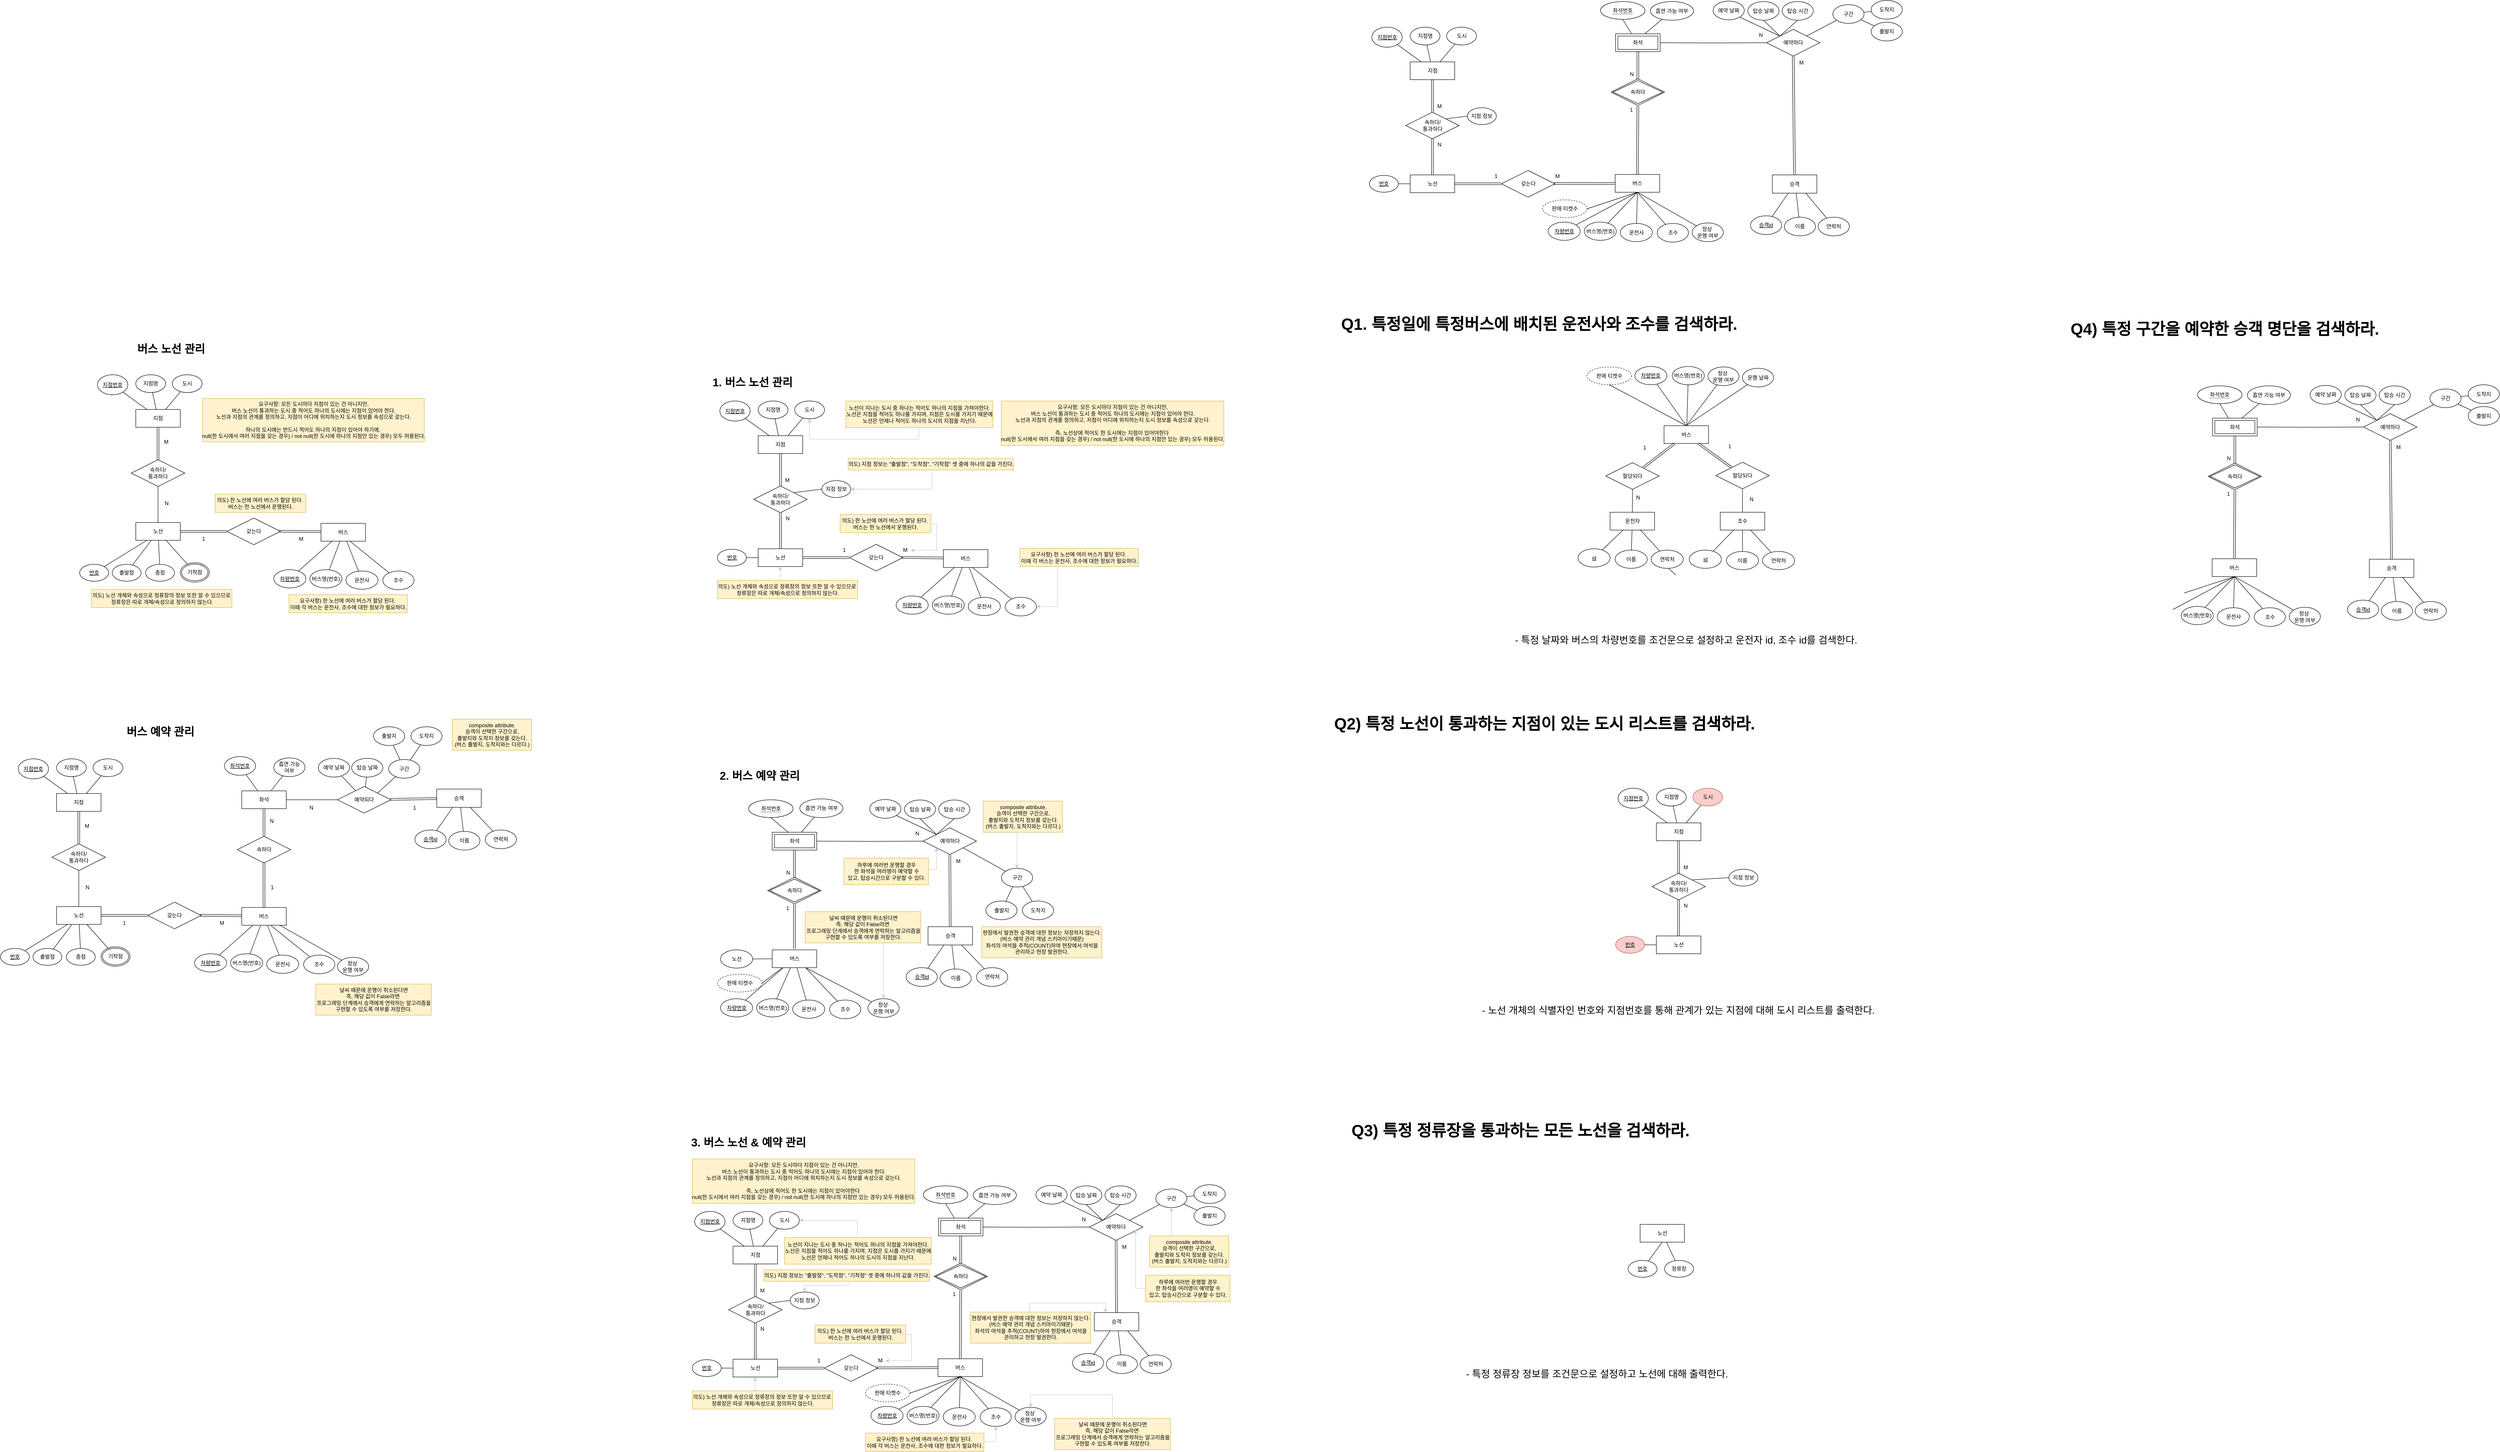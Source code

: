 <mxfile version="24.4.8" type="github">
  <diagram name="페이지-1" id="01PjtBnGj7benBQpnryJ">
    <mxGraphModel dx="4912" dy="4032" grid="0" gridSize="10" guides="1" tooltips="1" connect="1" arrows="1" fold="1" page="1" pageScale="1" pageWidth="1600" pageHeight="900" math="0" shadow="0">
      <root>
        <mxCell id="0" />
        <mxCell id="1" parent="0" />
        <mxCell id="Ytf4gtK0Q_wr9BrQV-4_-4" value="지점" style="whiteSpace=wrap;html=1;align=center;" parent="1" vertex="1">
          <mxGeometry x="520" y="252" width="100" height="40" as="geometry" />
        </mxCell>
        <mxCell id="Ytf4gtK0Q_wr9BrQV-4_-18" value="" style="rounded=0;orthogonalLoop=1;jettySize=auto;html=1;endArrow=none;endFill=0;" parent="1" source="Ytf4gtK0Q_wr9BrQV-4_-17" target="Ytf4gtK0Q_wr9BrQV-4_-4" edge="1">
          <mxGeometry relative="1" as="geometry" />
        </mxCell>
        <mxCell id="Ytf4gtK0Q_wr9BrQV-4_-17" value="도시" style="ellipse;whiteSpace=wrap;html=1;align=center;" parent="1" vertex="1">
          <mxGeometry x="602" y="174" width="67" height="40" as="geometry" />
        </mxCell>
        <mxCell id="Ytf4gtK0Q_wr9BrQV-4_-19" style="rounded=0;orthogonalLoop=1;jettySize=auto;html=1;entryX=0.976;entryY=0.492;entryDx=0;entryDy=0;endArrow=none;endFill=0;exitX=1;exitY=0.5;exitDx=0;exitDy=0;shape=link;entryPerimeter=0;" parent="1" source="Ytf4gtK0Q_wr9BrQV-4_-20" target="Ytf4gtK0Q_wr9BrQV-4_-22" edge="1">
          <mxGeometry relative="1" as="geometry">
            <mxPoint x="663" y="744.692" as="targetPoint" />
            <mxPoint x="663" y="452" as="sourcePoint" />
          </mxGeometry>
        </mxCell>
        <mxCell id="Ytf4gtK0Q_wr9BrQV-4_-20" value="버스" style="whiteSpace=wrap;html=1;align=center;" parent="1" vertex="1">
          <mxGeometry x="936" y="508" width="100" height="40" as="geometry" />
        </mxCell>
        <mxCell id="Ytf4gtK0Q_wr9BrQV-4_-21" value="노선" style="whiteSpace=wrap;html=1;align=center;" parent="1" vertex="1">
          <mxGeometry x="520" y="506" width="100" height="40" as="geometry" />
        </mxCell>
        <mxCell id="Ytf4gtK0Q_wr9BrQV-4_-22" value="갖는다" style="shape=rhombus;perimeter=rhombusPerimeter;whiteSpace=wrap;html=1;align=center;" parent="1" vertex="1">
          <mxGeometry x="725" y="496" width="120" height="60" as="geometry" />
        </mxCell>
        <mxCell id="Ytf4gtK0Q_wr9BrQV-4_-23" style="rounded=0;orthogonalLoop=1;jettySize=auto;html=1;entryX=1;entryY=0.5;entryDx=0;entryDy=0;endArrow=none;endFill=0;exitX=0;exitY=0.5;exitDx=0;exitDy=0;shape=link;" parent="1" source="Ytf4gtK0Q_wr9BrQV-4_-22" target="Ytf4gtK0Q_wr9BrQV-4_-21" edge="1">
          <mxGeometry relative="1" as="geometry">
            <mxPoint x="783" y="498" as="targetPoint" />
            <mxPoint x="783" y="461" as="sourcePoint" />
          </mxGeometry>
        </mxCell>
        <mxCell id="Ytf4gtK0Q_wr9BrQV-4_-26" style="rounded=0;orthogonalLoop=1;jettySize=auto;html=1;endArrow=none;endFill=0;" parent="1" source="Ytf4gtK0Q_wr9BrQV-4_-24" target="Ytf4gtK0Q_wr9BrQV-4_-21" edge="1">
          <mxGeometry relative="1" as="geometry" />
        </mxCell>
        <mxCell id="Ytf4gtK0Q_wr9BrQV-4_-24" value="속하다/&lt;div&gt;통과하다&lt;/div&gt;" style="shape=rhombus;perimeter=rhombusPerimeter;whiteSpace=wrap;html=1;align=center;" parent="1" vertex="1">
          <mxGeometry x="510" y="365" width="120" height="60" as="geometry" />
        </mxCell>
        <mxCell id="Ytf4gtK0Q_wr9BrQV-4_-25" style="rounded=0;orthogonalLoop=1;jettySize=auto;html=1;endArrow=none;endFill=0;entryX=0.5;entryY=0;entryDx=0;entryDy=0;shape=link;" parent="1" source="Ytf4gtK0Q_wr9BrQV-4_-4" target="Ytf4gtK0Q_wr9BrQV-4_-24" edge="1">
          <mxGeometry relative="1" as="geometry" />
        </mxCell>
        <mxCell id="Ytf4gtK0Q_wr9BrQV-4_-36" style="rounded=0;orthogonalLoop=1;jettySize=auto;html=1;endArrow=none;endFill=0;" parent="1" source="Ytf4gtK0Q_wr9BrQV-4_-34" target="Ytf4gtK0Q_wr9BrQV-4_-20" edge="1">
          <mxGeometry relative="1" as="geometry" />
        </mxCell>
        <mxCell id="Ytf4gtK0Q_wr9BrQV-4_-34" value="운전사" style="ellipse;whiteSpace=wrap;html=1;align=center;" parent="1" vertex="1">
          <mxGeometry x="992" y="615" width="72" height="41" as="geometry" />
        </mxCell>
        <mxCell id="Ytf4gtK0Q_wr9BrQV-4_-37" style="rounded=0;orthogonalLoop=1;jettySize=auto;html=1;endArrow=none;endFill=0;" parent="1" source="Ytf4gtK0Q_wr9BrQV-4_-35" edge="1">
          <mxGeometry relative="1" as="geometry">
            <mxPoint x="1001" y="548" as="targetPoint" />
          </mxGeometry>
        </mxCell>
        <mxCell id="Ytf4gtK0Q_wr9BrQV-4_-35" value="조수" style="ellipse;whiteSpace=wrap;html=1;align=center;" parent="1" vertex="1">
          <mxGeometry x="1075" y="615" width="70" height="42" as="geometry" />
        </mxCell>
        <mxCell id="Ytf4gtK0Q_wr9BrQV-4_-46" style="rounded=0;orthogonalLoop=1;jettySize=auto;html=1;endArrow=none;endFill=0;" parent="1" source="Ytf4gtK0Q_wr9BrQV-4_-38" target="Ytf4gtK0Q_wr9BrQV-4_-21" edge="1">
          <mxGeometry relative="1" as="geometry" />
        </mxCell>
        <mxCell id="Ytf4gtK0Q_wr9BrQV-4_-38" value="출발점" style="ellipse;whiteSpace=wrap;html=1;align=center;" parent="1" vertex="1">
          <mxGeometry x="467" y="600" width="65" height="38" as="geometry" />
        </mxCell>
        <mxCell id="Ytf4gtK0Q_wr9BrQV-4_-47" style="rounded=0;orthogonalLoop=1;jettySize=auto;html=1;endArrow=none;endFill=0;" parent="1" source="Ytf4gtK0Q_wr9BrQV-4_-44" target="Ytf4gtK0Q_wr9BrQV-4_-21" edge="1">
          <mxGeometry relative="1" as="geometry" />
        </mxCell>
        <mxCell id="Ytf4gtK0Q_wr9BrQV-4_-44" value="종점" style="ellipse;whiteSpace=wrap;html=1;align=center;" parent="1" vertex="1">
          <mxGeometry x="542" y="600" width="65" height="38" as="geometry" />
        </mxCell>
        <mxCell id="Ytf4gtK0Q_wr9BrQV-4_-48" style="rounded=0;orthogonalLoop=1;jettySize=auto;html=1;endArrow=none;endFill=0;" parent="1" source="Ytf4gtK0Q_wr9BrQV-4_-45" target="Ytf4gtK0Q_wr9BrQV-4_-21" edge="1">
          <mxGeometry relative="1" as="geometry" />
        </mxCell>
        <mxCell id="Ytf4gtK0Q_wr9BrQV-4_-45" value="기착점" style="ellipse;shape=doubleEllipse;margin=3;whiteSpace=wrap;html=1;align=center;" parent="1" vertex="1">
          <mxGeometry x="620" y="596.5" width="65" height="43.5" as="geometry" />
        </mxCell>
        <mxCell id="Ytf4gtK0Q_wr9BrQV-4_-49" value="M" style="text;html=1;align=center;verticalAlign=middle;resizable=0;points=[];autosize=1;strokeColor=none;fillColor=none;" parent="1" vertex="1">
          <mxGeometry x="877" y="530" width="28" height="26" as="geometry" />
        </mxCell>
        <mxCell id="Ytf4gtK0Q_wr9BrQV-4_-50" value="1" style="text;html=1;align=center;verticalAlign=middle;resizable=0;points=[];autosize=1;strokeColor=none;fillColor=none;" parent="1" vertex="1">
          <mxGeometry x="659" y="530" width="25" height="26" as="geometry" />
        </mxCell>
        <mxCell id="Ytf4gtK0Q_wr9BrQV-4_-51" value="요구사항: 모든 도시마다 지점이 있는 건 아니지만,&lt;div&gt;버스 노선이 통과하는 도시 중 적어도 하나의 도시에는 지점이 있어야 한다.&lt;/div&gt;&lt;div&gt;노선과 지점의 관계를 정의하고, 지점이 어디에 위치하는지 도시 정보를 속성으로 갖는다.&lt;/div&gt;&lt;div&gt;&lt;br&gt;&lt;/div&gt;&lt;div&gt;하나의 도시에는 반드시 적어도 하나의 지점이 있어야 하기에,&amp;nbsp;&lt;/div&gt;&lt;div&gt;null(한 도시에서 여러 지점을 갖는 경우) / not null(한 도시에 하나의 지점만 있는 경우) 모두 허용된다.&lt;/div&gt;" style="text;html=1;align=center;verticalAlign=middle;resizable=0;points=[];autosize=1;strokeColor=#d6b656;fillColor=#fff2cc;" parent="1" vertex="1">
          <mxGeometry x="670" y="227" width="498" height="98" as="geometry" />
        </mxCell>
        <mxCell id="Ytf4gtK0Q_wr9BrQV-4_-52" value="의도) 노선 개체와 속성으로 정류장의 정보 또한 알 수 있으므로&amp;nbsp;&lt;div&gt;정류장은 따로 개체/속성으로 정의하지 않는다.&lt;/div&gt;" style="text;html=1;align=center;verticalAlign=middle;resizable=0;points=[];autosize=1;strokeColor=#d6b656;fillColor=#fff2cc;" parent="1" vertex="1">
          <mxGeometry x="421" y="656" width="315" height="41" as="geometry" />
        </mxCell>
        <mxCell id="Ytf4gtK0Q_wr9BrQV-4_-53" value="&lt;font style=&quot;font-size: 25px;&quot;&gt;&lt;b&gt;버스 노선 관리&lt;/b&gt;&lt;/font&gt;" style="text;html=1;align=center;verticalAlign=middle;resizable=0;points=[];autosize=1;strokeColor=none;fillColor=none;" parent="1" vertex="1">
          <mxGeometry x="518" y="94" width="162" height="42" as="geometry" />
        </mxCell>
        <mxCell id="Ytf4gtK0Q_wr9BrQV-4_-56" value="N" style="text;html=1;align=center;verticalAlign=middle;resizable=0;points=[];autosize=1;strokeColor=none;fillColor=none;" parent="1" vertex="1">
          <mxGeometry x="575" y="450" width="27" height="26" as="geometry" />
        </mxCell>
        <mxCell id="Ytf4gtK0Q_wr9BrQV-4_-57" value="M" style="text;html=1;align=center;verticalAlign=middle;resizable=0;points=[];autosize=1;strokeColor=none;fillColor=none;" parent="1" vertex="1">
          <mxGeometry x="574" y="312" width="28" height="26" as="geometry" />
        </mxCell>
        <mxCell id="Ytf4gtK0Q_wr9BrQV-4_-58" value="&lt;font style=&quot;font-size: 25px;&quot;&gt;&lt;b&gt;버스 예약 관리&lt;/b&gt;&lt;/font&gt;" style="text;html=1;align=center;verticalAlign=middle;resizable=0;points=[];autosize=1;strokeColor=none;fillColor=none;" parent="1" vertex="1">
          <mxGeometry x="493.5" y="954" width="162" height="42" as="geometry" />
        </mxCell>
        <mxCell id="POepSHICHF05fKiZu9vz-12" value="요구사항) 한 노선에 여러 버스가 할당 된다.&amp;nbsp;&lt;div&gt;이때 각 버스는 운전사, 조수에 대한 정보가 필요하다.&lt;/div&gt;" style="text;html=1;align=center;verticalAlign=middle;resizable=0;points=[];autosize=1;strokeColor=#d6b656;fillColor=#fff2cc;" parent="1" vertex="1">
          <mxGeometry x="864" y="668" width="266" height="41" as="geometry" />
        </mxCell>
        <mxCell id="POepSHICHF05fKiZu9vz-13" value="의도) 한 노선에 여러 버스가 할당 된다.&amp;nbsp;&lt;div&gt;버스는 한 노선에서 운행된다.&lt;/div&gt;" style="text;html=1;align=center;verticalAlign=middle;resizable=0;points=[];autosize=1;strokeColor=#d6b656;fillColor=#fff2cc;" parent="1" vertex="1">
          <mxGeometry x="698" y="442.5" width="204" height="41" as="geometry" />
        </mxCell>
        <mxCell id="bKZN4RkFKnWUpiIsmanF-2" style="rounded=0;orthogonalLoop=1;jettySize=auto;html=1;entryX=0.25;entryY=1;entryDx=0;entryDy=0;endArrow=none;endFill=0;" parent="1" source="bKZN4RkFKnWUpiIsmanF-1" target="Ytf4gtK0Q_wr9BrQV-4_-21" edge="1">
          <mxGeometry relative="1" as="geometry" />
        </mxCell>
        <mxCell id="bKZN4RkFKnWUpiIsmanF-1" value="&lt;u&gt;번호&lt;/u&gt;" style="ellipse;whiteSpace=wrap;html=1;align=center;" parent="1" vertex="1">
          <mxGeometry x="394" y="600" width="65" height="38" as="geometry" />
        </mxCell>
        <mxCell id="bKZN4RkFKnWUpiIsmanF-6" style="rounded=0;orthogonalLoop=1;jettySize=auto;html=1;entryX=0.25;entryY=0;entryDx=0;entryDy=0;endArrow=none;endFill=0;" parent="1" source="bKZN4RkFKnWUpiIsmanF-3" target="Ytf4gtK0Q_wr9BrQV-4_-4" edge="1">
          <mxGeometry relative="1" as="geometry" />
        </mxCell>
        <mxCell id="bKZN4RkFKnWUpiIsmanF-3" value="&lt;u&gt;지점번호&lt;/u&gt;" style="ellipse;whiteSpace=wrap;html=1;align=center;" parent="1" vertex="1">
          <mxGeometry x="434" y="174" width="68" height="45" as="geometry" />
        </mxCell>
        <mxCell id="bKZN4RkFKnWUpiIsmanF-5" style="rounded=0;orthogonalLoop=1;jettySize=auto;html=1;endArrow=none;endFill=0;" parent="1" source="bKZN4RkFKnWUpiIsmanF-4" target="Ytf4gtK0Q_wr9BrQV-4_-4" edge="1">
          <mxGeometry relative="1" as="geometry" />
        </mxCell>
        <mxCell id="bKZN4RkFKnWUpiIsmanF-4" value="지점명" style="ellipse;whiteSpace=wrap;html=1;align=center;" parent="1" vertex="1">
          <mxGeometry x="520" y="174" width="67" height="40" as="geometry" />
        </mxCell>
        <mxCell id="bKZN4RkFKnWUpiIsmanF-9" style="rounded=0;orthogonalLoop=1;jettySize=auto;html=1;entryX=0.25;entryY=1;entryDx=0;entryDy=0;endArrow=none;endFill=0;" parent="1" source="bKZN4RkFKnWUpiIsmanF-7" target="Ytf4gtK0Q_wr9BrQV-4_-20" edge="1">
          <mxGeometry relative="1" as="geometry" />
        </mxCell>
        <mxCell id="bKZN4RkFKnWUpiIsmanF-7" value="&lt;u&gt;차량번호&lt;/u&gt;" style="ellipse;whiteSpace=wrap;html=1;align=center;" parent="1" vertex="1">
          <mxGeometry x="830" y="612" width="72" height="41" as="geometry" />
        </mxCell>
        <mxCell id="bKZN4RkFKnWUpiIsmanF-10" style="rounded=0;orthogonalLoop=1;jettySize=auto;html=1;endArrow=none;endFill=0;" parent="1" source="bKZN4RkFKnWUpiIsmanF-8" target="Ytf4gtK0Q_wr9BrQV-4_-20" edge="1">
          <mxGeometry relative="1" as="geometry" />
        </mxCell>
        <mxCell id="bKZN4RkFKnWUpiIsmanF-8" value="버스명(번호)" style="ellipse;whiteSpace=wrap;html=1;align=center;" parent="1" vertex="1">
          <mxGeometry x="911" y="612" width="72" height="41" as="geometry" />
        </mxCell>
        <mxCell id="bKZN4RkFKnWUpiIsmanF-11" value="지점" style="whiteSpace=wrap;html=1;align=center;" parent="1" vertex="1">
          <mxGeometry x="342" y="1115" width="100" height="40" as="geometry" />
        </mxCell>
        <mxCell id="bKZN4RkFKnWUpiIsmanF-12" value="" style="rounded=0;orthogonalLoop=1;jettySize=auto;html=1;endArrow=none;endFill=0;" parent="1" source="bKZN4RkFKnWUpiIsmanF-13" target="bKZN4RkFKnWUpiIsmanF-11" edge="1">
          <mxGeometry relative="1" as="geometry" />
        </mxCell>
        <mxCell id="bKZN4RkFKnWUpiIsmanF-13" value="도시" style="ellipse;whiteSpace=wrap;html=1;align=center;" parent="1" vertex="1">
          <mxGeometry x="424" y="1037" width="67" height="40" as="geometry" />
        </mxCell>
        <mxCell id="bKZN4RkFKnWUpiIsmanF-14" style="rounded=0;orthogonalLoop=1;jettySize=auto;html=1;entryX=0.976;entryY=0.492;entryDx=0;entryDy=0;endArrow=none;endFill=0;exitX=1;exitY=0.5;exitDx=0;exitDy=0;shape=link;entryPerimeter=0;" parent="1" source="bKZN4RkFKnWUpiIsmanF-15" target="bKZN4RkFKnWUpiIsmanF-17" edge="1">
          <mxGeometry relative="1" as="geometry">
            <mxPoint x="485" y="1607.692" as="targetPoint" />
            <mxPoint x="485" y="1315" as="sourcePoint" />
          </mxGeometry>
        </mxCell>
        <mxCell id="bKZN4RkFKnWUpiIsmanF-53" style="rounded=0;orthogonalLoop=1;jettySize=auto;html=1;endArrow=none;endFill=0;" parent="1" source="bKZN4RkFKnWUpiIsmanF-15" target="bKZN4RkFKnWUpiIsmanF-52" edge="1">
          <mxGeometry relative="1" as="geometry" />
        </mxCell>
        <mxCell id="bKZN4RkFKnWUpiIsmanF-15" value="버스" style="whiteSpace=wrap;html=1;align=center;" parent="1" vertex="1">
          <mxGeometry x="758" y="1371" width="100" height="40" as="geometry" />
        </mxCell>
        <mxCell id="bKZN4RkFKnWUpiIsmanF-16" value="노선" style="whiteSpace=wrap;html=1;align=center;" parent="1" vertex="1">
          <mxGeometry x="342" y="1369" width="100" height="40" as="geometry" />
        </mxCell>
        <mxCell id="bKZN4RkFKnWUpiIsmanF-17" value="갖는다" style="shape=rhombus;perimeter=rhombusPerimeter;whiteSpace=wrap;html=1;align=center;" parent="1" vertex="1">
          <mxGeometry x="547" y="1359" width="120" height="60" as="geometry" />
        </mxCell>
        <mxCell id="bKZN4RkFKnWUpiIsmanF-18" style="rounded=0;orthogonalLoop=1;jettySize=auto;html=1;entryX=1;entryY=0.5;entryDx=0;entryDy=0;endArrow=none;endFill=0;exitX=0;exitY=0.5;exitDx=0;exitDy=0;shape=link;" parent="1" source="bKZN4RkFKnWUpiIsmanF-17" target="bKZN4RkFKnWUpiIsmanF-16" edge="1">
          <mxGeometry relative="1" as="geometry">
            <mxPoint x="605" y="1361" as="targetPoint" />
            <mxPoint x="605" y="1324" as="sourcePoint" />
          </mxGeometry>
        </mxCell>
        <mxCell id="bKZN4RkFKnWUpiIsmanF-19" style="rounded=0;orthogonalLoop=1;jettySize=auto;html=1;endArrow=none;endFill=0;" parent="1" source="bKZN4RkFKnWUpiIsmanF-20" target="bKZN4RkFKnWUpiIsmanF-16" edge="1">
          <mxGeometry relative="1" as="geometry" />
        </mxCell>
        <mxCell id="bKZN4RkFKnWUpiIsmanF-20" value="속하다/&lt;div&gt;통과하다&lt;/div&gt;" style="shape=rhombus;perimeter=rhombusPerimeter;whiteSpace=wrap;html=1;align=center;" parent="1" vertex="1">
          <mxGeometry x="332" y="1228" width="120" height="60" as="geometry" />
        </mxCell>
        <mxCell id="bKZN4RkFKnWUpiIsmanF-21" style="rounded=0;orthogonalLoop=1;jettySize=auto;html=1;endArrow=none;endFill=0;entryX=0.5;entryY=0;entryDx=0;entryDy=0;shape=link;" parent="1" source="bKZN4RkFKnWUpiIsmanF-11" target="bKZN4RkFKnWUpiIsmanF-20" edge="1">
          <mxGeometry relative="1" as="geometry" />
        </mxCell>
        <mxCell id="bKZN4RkFKnWUpiIsmanF-22" style="rounded=0;orthogonalLoop=1;jettySize=auto;html=1;endArrow=none;endFill=0;" parent="1" source="bKZN4RkFKnWUpiIsmanF-23" target="bKZN4RkFKnWUpiIsmanF-15" edge="1">
          <mxGeometry relative="1" as="geometry" />
        </mxCell>
        <mxCell id="bKZN4RkFKnWUpiIsmanF-23" value="운전사" style="ellipse;whiteSpace=wrap;html=1;align=center;" parent="1" vertex="1">
          <mxGeometry x="814" y="1478" width="72" height="41" as="geometry" />
        </mxCell>
        <mxCell id="bKZN4RkFKnWUpiIsmanF-24" style="rounded=0;orthogonalLoop=1;jettySize=auto;html=1;endArrow=none;endFill=0;" parent="1" source="bKZN4RkFKnWUpiIsmanF-25" edge="1">
          <mxGeometry relative="1" as="geometry">
            <mxPoint x="823" y="1411" as="targetPoint" />
          </mxGeometry>
        </mxCell>
        <mxCell id="bKZN4RkFKnWUpiIsmanF-25" value="조수" style="ellipse;whiteSpace=wrap;html=1;align=center;" parent="1" vertex="1">
          <mxGeometry x="897" y="1478" width="70" height="42" as="geometry" />
        </mxCell>
        <mxCell id="bKZN4RkFKnWUpiIsmanF-26" style="rounded=0;orthogonalLoop=1;jettySize=auto;html=1;endArrow=none;endFill=0;" parent="1" source="bKZN4RkFKnWUpiIsmanF-27" target="bKZN4RkFKnWUpiIsmanF-16" edge="1">
          <mxGeometry relative="1" as="geometry" />
        </mxCell>
        <mxCell id="bKZN4RkFKnWUpiIsmanF-27" value="출발점" style="ellipse;whiteSpace=wrap;html=1;align=center;" parent="1" vertex="1">
          <mxGeometry x="289" y="1463" width="65" height="38" as="geometry" />
        </mxCell>
        <mxCell id="bKZN4RkFKnWUpiIsmanF-28" style="rounded=0;orthogonalLoop=1;jettySize=auto;html=1;endArrow=none;endFill=0;" parent="1" source="bKZN4RkFKnWUpiIsmanF-29" target="bKZN4RkFKnWUpiIsmanF-16" edge="1">
          <mxGeometry relative="1" as="geometry" />
        </mxCell>
        <mxCell id="bKZN4RkFKnWUpiIsmanF-29" value="종점" style="ellipse;whiteSpace=wrap;html=1;align=center;" parent="1" vertex="1">
          <mxGeometry x="364" y="1463" width="65" height="38" as="geometry" />
        </mxCell>
        <mxCell id="bKZN4RkFKnWUpiIsmanF-30" style="rounded=0;orthogonalLoop=1;jettySize=auto;html=1;endArrow=none;endFill=0;" parent="1" source="bKZN4RkFKnWUpiIsmanF-31" target="bKZN4RkFKnWUpiIsmanF-16" edge="1">
          <mxGeometry relative="1" as="geometry" />
        </mxCell>
        <mxCell id="bKZN4RkFKnWUpiIsmanF-31" value="기착점" style="ellipse;shape=doubleEllipse;margin=3;whiteSpace=wrap;html=1;align=center;" parent="1" vertex="1">
          <mxGeometry x="442" y="1459.5" width="65" height="43.5" as="geometry" />
        </mxCell>
        <mxCell id="bKZN4RkFKnWUpiIsmanF-32" value="M" style="text;html=1;align=center;verticalAlign=middle;resizable=0;points=[];autosize=1;strokeColor=none;fillColor=none;" parent="1" vertex="1">
          <mxGeometry x="699" y="1393" width="28" height="26" as="geometry" />
        </mxCell>
        <mxCell id="bKZN4RkFKnWUpiIsmanF-33" value="1" style="text;html=1;align=center;verticalAlign=middle;resizable=0;points=[];autosize=1;strokeColor=none;fillColor=none;" parent="1" vertex="1">
          <mxGeometry x="481" y="1393" width="25" height="26" as="geometry" />
        </mxCell>
        <mxCell id="bKZN4RkFKnWUpiIsmanF-36" value="N" style="text;html=1;align=center;verticalAlign=middle;resizable=0;points=[];autosize=1;strokeColor=none;fillColor=none;" parent="1" vertex="1">
          <mxGeometry x="397" y="1313" width="27" height="26" as="geometry" />
        </mxCell>
        <mxCell id="bKZN4RkFKnWUpiIsmanF-37" value="M" style="text;html=1;align=center;verticalAlign=middle;resizable=0;points=[];autosize=1;strokeColor=none;fillColor=none;" parent="1" vertex="1">
          <mxGeometry x="396" y="1175" width="28" height="26" as="geometry" />
        </mxCell>
        <mxCell id="bKZN4RkFKnWUpiIsmanF-40" style="rounded=0;orthogonalLoop=1;jettySize=auto;html=1;entryX=0.25;entryY=1;entryDx=0;entryDy=0;endArrow=none;endFill=0;" parent="1" source="bKZN4RkFKnWUpiIsmanF-41" target="bKZN4RkFKnWUpiIsmanF-16" edge="1">
          <mxGeometry relative="1" as="geometry" />
        </mxCell>
        <mxCell id="bKZN4RkFKnWUpiIsmanF-41" value="&lt;u&gt;번호&lt;/u&gt;" style="ellipse;whiteSpace=wrap;html=1;align=center;" parent="1" vertex="1">
          <mxGeometry x="216" y="1463" width="65" height="38" as="geometry" />
        </mxCell>
        <mxCell id="bKZN4RkFKnWUpiIsmanF-42" style="rounded=0;orthogonalLoop=1;jettySize=auto;html=1;entryX=0.25;entryY=0;entryDx=0;entryDy=0;endArrow=none;endFill=0;" parent="1" source="bKZN4RkFKnWUpiIsmanF-43" target="bKZN4RkFKnWUpiIsmanF-11" edge="1">
          <mxGeometry relative="1" as="geometry" />
        </mxCell>
        <mxCell id="bKZN4RkFKnWUpiIsmanF-43" value="&lt;u&gt;지점번호&lt;/u&gt;" style="ellipse;whiteSpace=wrap;html=1;align=center;" parent="1" vertex="1">
          <mxGeometry x="256" y="1037" width="68" height="45" as="geometry" />
        </mxCell>
        <mxCell id="bKZN4RkFKnWUpiIsmanF-44" style="rounded=0;orthogonalLoop=1;jettySize=auto;html=1;endArrow=none;endFill=0;" parent="1" source="bKZN4RkFKnWUpiIsmanF-45" target="bKZN4RkFKnWUpiIsmanF-11" edge="1">
          <mxGeometry relative="1" as="geometry" />
        </mxCell>
        <mxCell id="bKZN4RkFKnWUpiIsmanF-45" value="지점명" style="ellipse;whiteSpace=wrap;html=1;align=center;" parent="1" vertex="1">
          <mxGeometry x="342" y="1037" width="67" height="40" as="geometry" />
        </mxCell>
        <mxCell id="bKZN4RkFKnWUpiIsmanF-46" style="rounded=0;orthogonalLoop=1;jettySize=auto;html=1;entryX=0.25;entryY=1;entryDx=0;entryDy=0;endArrow=none;endFill=0;" parent="1" source="bKZN4RkFKnWUpiIsmanF-47" target="bKZN4RkFKnWUpiIsmanF-15" edge="1">
          <mxGeometry relative="1" as="geometry" />
        </mxCell>
        <mxCell id="bKZN4RkFKnWUpiIsmanF-47" value="&lt;u&gt;차량번호&lt;/u&gt;" style="ellipse;whiteSpace=wrap;html=1;align=center;" parent="1" vertex="1">
          <mxGeometry x="652" y="1475" width="72" height="41" as="geometry" />
        </mxCell>
        <mxCell id="bKZN4RkFKnWUpiIsmanF-48" style="rounded=0;orthogonalLoop=1;jettySize=auto;html=1;endArrow=none;endFill=0;" parent="1" source="bKZN4RkFKnWUpiIsmanF-49" target="bKZN4RkFKnWUpiIsmanF-15" edge="1">
          <mxGeometry relative="1" as="geometry" />
        </mxCell>
        <mxCell id="bKZN4RkFKnWUpiIsmanF-49" value="버스명(번호)" style="ellipse;whiteSpace=wrap;html=1;align=center;" parent="1" vertex="1">
          <mxGeometry x="733" y="1475" width="72" height="41" as="geometry" />
        </mxCell>
        <mxCell id="bKZN4RkFKnWUpiIsmanF-54" style="rounded=0;orthogonalLoop=1;jettySize=auto;html=1;endArrow=none;endFill=0;shape=link;" parent="1" source="bKZN4RkFKnWUpiIsmanF-50" target="bKZN4RkFKnWUpiIsmanF-51" edge="1">
          <mxGeometry relative="1" as="geometry" />
        </mxCell>
        <mxCell id="bKZN4RkFKnWUpiIsmanF-65" value="" style="edgeStyle=orthogonalEdgeStyle;rounded=0;orthogonalLoop=1;jettySize=auto;html=1;endArrow=none;endFill=0;exitX=1;exitY=0.5;exitDx=0;exitDy=0;" parent="1" source="bKZN4RkFKnWUpiIsmanF-50" target="bKZN4RkFKnWUpiIsmanF-64" edge="1">
          <mxGeometry relative="1" as="geometry">
            <mxPoint x="924" y="1128" as="sourcePoint" />
          </mxGeometry>
        </mxCell>
        <mxCell id="bKZN4RkFKnWUpiIsmanF-50" value="좌석" style="whiteSpace=wrap;html=1;align=center;" parent="1" vertex="1">
          <mxGeometry x="758" y="1109" width="100" height="40" as="geometry" />
        </mxCell>
        <mxCell id="bKZN4RkFKnWUpiIsmanF-51" value="속하다" style="shape=rhombus;perimeter=rhombusPerimeter;whiteSpace=wrap;html=1;align=center;" parent="1" vertex="1">
          <mxGeometry x="748" y="1211" width="120" height="60" as="geometry" />
        </mxCell>
        <mxCell id="bKZN4RkFKnWUpiIsmanF-52" value="정상&amp;nbsp;&lt;div&gt;운행 여부&lt;/div&gt;" style="ellipse;whiteSpace=wrap;html=1;align=center;" parent="1" vertex="1">
          <mxGeometry x="973" y="1483" width="70" height="42" as="geometry" />
        </mxCell>
        <mxCell id="bKZN4RkFKnWUpiIsmanF-55" style="rounded=0;orthogonalLoop=1;jettySize=auto;html=1;endArrow=none;endFill=0;exitX=0.5;exitY=1;exitDx=0;exitDy=0;entryX=0.5;entryY=0;entryDx=0;entryDy=0;shape=link;" parent="1" source="bKZN4RkFKnWUpiIsmanF-51" target="bKZN4RkFKnWUpiIsmanF-15" edge="1">
          <mxGeometry relative="1" as="geometry">
            <mxPoint x="818" y="1159" as="sourcePoint" />
            <mxPoint x="818" y="1221" as="targetPoint" />
          </mxGeometry>
        </mxCell>
        <mxCell id="bKZN4RkFKnWUpiIsmanF-56" value="N" style="text;html=1;align=center;verticalAlign=middle;resizable=0;points=[];autosize=1;strokeColor=none;fillColor=none;" parent="1" vertex="1">
          <mxGeometry x="811" y="1164" width="27" height="26" as="geometry" />
        </mxCell>
        <mxCell id="bKZN4RkFKnWUpiIsmanF-57" value="1" style="text;html=1;align=center;verticalAlign=middle;resizable=0;points=[];autosize=1;strokeColor=none;fillColor=none;" parent="1" vertex="1">
          <mxGeometry x="813" y="1313" width="25" height="26" as="geometry" />
        </mxCell>
        <mxCell id="bKZN4RkFKnWUpiIsmanF-61" style="rounded=0;orthogonalLoop=1;jettySize=auto;html=1;endArrow=none;endFill=0;" parent="1" source="bKZN4RkFKnWUpiIsmanF-58" target="bKZN4RkFKnWUpiIsmanF-50" edge="1">
          <mxGeometry relative="1" as="geometry" />
        </mxCell>
        <mxCell id="bKZN4RkFKnWUpiIsmanF-58" value="흡연 가능&lt;div&gt;여부&lt;/div&gt;" style="ellipse;whiteSpace=wrap;html=1;align=center;" parent="1" vertex="1">
          <mxGeometry x="830" y="1035" width="70" height="42" as="geometry" />
        </mxCell>
        <mxCell id="bKZN4RkFKnWUpiIsmanF-60" style="rounded=0;orthogonalLoop=1;jettySize=auto;html=1;endArrow=none;endFill=0;" parent="1" source="bKZN4RkFKnWUpiIsmanF-59" target="bKZN4RkFKnWUpiIsmanF-50" edge="1">
          <mxGeometry relative="1" as="geometry" />
        </mxCell>
        <mxCell id="bKZN4RkFKnWUpiIsmanF-59" value="&lt;u&gt;좌석번호&lt;/u&gt;" style="ellipse;whiteSpace=wrap;html=1;align=center;" parent="1" vertex="1">
          <mxGeometry x="719" y="1032" width="70" height="42" as="geometry" />
        </mxCell>
        <mxCell id="bKZN4RkFKnWUpiIsmanF-62" value="날씨 때문에 운행이 취소된다면&lt;div&gt;즉, 해당 값이 False라면&amp;nbsp;&lt;/div&gt;&lt;div&gt;프로그래밍 단계에서 승객에게 연락하는 알고리즘을&lt;/div&gt;&lt;div&gt;구현할 수 있도록 여부를 저장한다.&lt;/div&gt;" style="text;html=1;align=center;verticalAlign=middle;resizable=0;points=[];autosize=1;strokeColor=#d6b656;fillColor=#fff2cc;" parent="1" vertex="1">
          <mxGeometry x="924" y="1543" width="260" height="70" as="geometry" />
        </mxCell>
        <mxCell id="bKZN4RkFKnWUpiIsmanF-64" value="예약되다" style="shape=rhombus;perimeter=rhombusPerimeter;whiteSpace=wrap;html=1;align=center;" parent="1" vertex="1">
          <mxGeometry x="973" y="1099" width="120" height="60" as="geometry" />
        </mxCell>
        <mxCell id="bKZN4RkFKnWUpiIsmanF-67" value="" style="rounded=0;orthogonalLoop=1;jettySize=auto;html=1;shape=link;" parent="1" source="bKZN4RkFKnWUpiIsmanF-66" target="bKZN4RkFKnWUpiIsmanF-64" edge="1">
          <mxGeometry relative="1" as="geometry" />
        </mxCell>
        <mxCell id="bKZN4RkFKnWUpiIsmanF-66" value="승객" style="whiteSpace=wrap;html=1;align=center;" parent="1" vertex="1">
          <mxGeometry x="1196" y="1105" width="100" height="41" as="geometry" />
        </mxCell>
        <mxCell id="bKZN4RkFKnWUpiIsmanF-68" value="1" style="text;html=1;align=center;verticalAlign=middle;resizable=0;points=[];autosize=1;strokeColor=none;fillColor=none;" parent="1" vertex="1">
          <mxGeometry x="1133" y="1134" width="25" height="26" as="geometry" />
        </mxCell>
        <mxCell id="bKZN4RkFKnWUpiIsmanF-69" value="N" style="text;html=1;align=center;verticalAlign=middle;resizable=0;points=[];autosize=1;strokeColor=none;fillColor=none;" parent="1" vertex="1">
          <mxGeometry x="900" y="1134" width="27" height="26" as="geometry" />
        </mxCell>
        <mxCell id="bKZN4RkFKnWUpiIsmanF-74" style="rounded=0;orthogonalLoop=1;jettySize=auto;html=1;endArrow=none;endFill=0;" parent="1" source="bKZN4RkFKnWUpiIsmanF-70" target="bKZN4RkFKnWUpiIsmanF-66" edge="1">
          <mxGeometry relative="1" as="geometry" />
        </mxCell>
        <mxCell id="bKZN4RkFKnWUpiIsmanF-70" value="&lt;u&gt;승객id&lt;/u&gt;" style="ellipse;whiteSpace=wrap;html=1;align=center;" parent="1" vertex="1">
          <mxGeometry x="1147" y="1197" width="70" height="42" as="geometry" />
        </mxCell>
        <mxCell id="bKZN4RkFKnWUpiIsmanF-71" value="이름" style="ellipse;whiteSpace=wrap;html=1;align=center;" parent="1" vertex="1">
          <mxGeometry x="1223" y="1200" width="70" height="42" as="geometry" />
        </mxCell>
        <mxCell id="bKZN4RkFKnWUpiIsmanF-76" style="rounded=0;orthogonalLoop=1;jettySize=auto;html=1;entryX=0.75;entryY=1;entryDx=0;entryDy=0;endArrow=none;endFill=0;" parent="1" source="bKZN4RkFKnWUpiIsmanF-72" target="bKZN4RkFKnWUpiIsmanF-66" edge="1">
          <mxGeometry relative="1" as="geometry" />
        </mxCell>
        <mxCell id="bKZN4RkFKnWUpiIsmanF-72" value="연락처" style="ellipse;whiteSpace=wrap;html=1;align=center;" parent="1" vertex="1">
          <mxGeometry x="1305" y="1197" width="70" height="42" as="geometry" />
        </mxCell>
        <mxCell id="bKZN4RkFKnWUpiIsmanF-82" style="rounded=0;orthogonalLoop=1;jettySize=auto;html=1;endArrow=none;endFill=0;" parent="1" source="bKZN4RkFKnWUpiIsmanF-73" target="bKZN4RkFKnWUpiIsmanF-64" edge="1">
          <mxGeometry relative="1" as="geometry" />
        </mxCell>
        <mxCell id="bKZN4RkFKnWUpiIsmanF-73" value="예약 날짜" style="ellipse;whiteSpace=wrap;html=1;align=center;" parent="1" vertex="1">
          <mxGeometry x="930" y="1036" width="70" height="42" as="geometry" />
        </mxCell>
        <mxCell id="bKZN4RkFKnWUpiIsmanF-75" style="rounded=0;orthogonalLoop=1;jettySize=auto;html=1;endArrow=none;endFill=0;entryX=0.536;entryY=0.994;entryDx=0;entryDy=0;entryPerimeter=0;" parent="1" source="bKZN4RkFKnWUpiIsmanF-71" target="bKZN4RkFKnWUpiIsmanF-66" edge="1">
          <mxGeometry relative="1" as="geometry">
            <mxPoint x="1205" y="1209" as="sourcePoint" />
            <mxPoint x="1242" y="1156" as="targetPoint" />
          </mxGeometry>
        </mxCell>
        <mxCell id="bKZN4RkFKnWUpiIsmanF-83" style="rounded=0;orthogonalLoop=1;jettySize=auto;html=1;endArrow=none;endFill=0;" parent="1" source="bKZN4RkFKnWUpiIsmanF-78" target="bKZN4RkFKnWUpiIsmanF-64" edge="1">
          <mxGeometry relative="1" as="geometry" />
        </mxCell>
        <mxCell id="bKZN4RkFKnWUpiIsmanF-78" value="탑승 날짜" style="ellipse;whiteSpace=wrap;html=1;align=center;" parent="1" vertex="1">
          <mxGeometry x="1005" y="1036" width="70" height="42" as="geometry" />
        </mxCell>
        <mxCell id="bKZN4RkFKnWUpiIsmanF-86" style="rounded=0;orthogonalLoop=1;jettySize=auto;html=1;entryX=1;entryY=0;entryDx=0;entryDy=0;endArrow=none;endFill=0;" parent="1" source="bKZN4RkFKnWUpiIsmanF-84" target="bKZN4RkFKnWUpiIsmanF-64" edge="1">
          <mxGeometry relative="1" as="geometry" />
        </mxCell>
        <mxCell id="bKZN4RkFKnWUpiIsmanF-84" value="구간" style="ellipse;whiteSpace=wrap;html=1;align=center;" parent="1" vertex="1">
          <mxGeometry x="1088" y="1038.5" width="70" height="42" as="geometry" />
        </mxCell>
        <mxCell id="bKZN4RkFKnWUpiIsmanF-91" style="rounded=0;orthogonalLoop=1;jettySize=auto;html=1;endArrow=none;endFill=0;" parent="1" source="bKZN4RkFKnWUpiIsmanF-87" target="bKZN4RkFKnWUpiIsmanF-84" edge="1">
          <mxGeometry relative="1" as="geometry" />
        </mxCell>
        <mxCell id="bKZN4RkFKnWUpiIsmanF-87" value="출발지" style="ellipse;whiteSpace=wrap;html=1;align=center;" parent="1" vertex="1">
          <mxGeometry x="1054" y="965" width="70" height="42" as="geometry" />
        </mxCell>
        <mxCell id="bKZN4RkFKnWUpiIsmanF-92" style="rounded=0;orthogonalLoop=1;jettySize=auto;html=1;endArrow=none;endFill=0;" parent="1" source="bKZN4RkFKnWUpiIsmanF-88" target="bKZN4RkFKnWUpiIsmanF-84" edge="1">
          <mxGeometry relative="1" as="geometry" />
        </mxCell>
        <mxCell id="bKZN4RkFKnWUpiIsmanF-88" value="도착지" style="ellipse;whiteSpace=wrap;html=1;align=center;" parent="1" vertex="1">
          <mxGeometry x="1138" y="965" width="70" height="42" as="geometry" />
        </mxCell>
        <mxCell id="bKZN4RkFKnWUpiIsmanF-93" value="composite attribute.&lt;div&gt;승객이 선택한 구간으로,&lt;/div&gt;&lt;div&gt;출발지와 도착지 정보를 갖는다.&lt;/div&gt;&lt;div&gt;(버스 출발지, 도착지와는 다르다.)&lt;/div&gt;" style="text;html=1;align=center;verticalAlign=middle;resizable=0;points=[];autosize=1;strokeColor=#d6b656;fillColor=#fff2cc;" parent="1" vertex="1">
          <mxGeometry x="1231" y="948" width="178" height="70" as="geometry" />
        </mxCell>
        <mxCell id="i-vp59mREWdrOr8WjRmy-1" value="지점" style="whiteSpace=wrap;html=1;align=center;" vertex="1" parent="1">
          <mxGeometry x="1918" y="311" width="100" height="40" as="geometry" />
        </mxCell>
        <mxCell id="i-vp59mREWdrOr8WjRmy-2" value="" style="rounded=0;orthogonalLoop=1;jettySize=auto;html=1;endArrow=none;endFill=0;" edge="1" parent="1" source="i-vp59mREWdrOr8WjRmy-3" target="i-vp59mREWdrOr8WjRmy-1">
          <mxGeometry relative="1" as="geometry" />
        </mxCell>
        <mxCell id="i-vp59mREWdrOr8WjRmy-3" value="도시" style="ellipse;whiteSpace=wrap;html=1;align=center;" vertex="1" parent="1">
          <mxGeometry x="2000" y="233" width="67" height="40" as="geometry" />
        </mxCell>
        <mxCell id="i-vp59mREWdrOr8WjRmy-4" style="rounded=0;orthogonalLoop=1;jettySize=auto;html=1;entryX=0.976;entryY=0.492;entryDx=0;entryDy=0;endArrow=none;endFill=0;exitX=1;exitY=0.5;exitDx=0;exitDy=0;shape=link;entryPerimeter=0;" edge="1" parent="1" source="i-vp59mREWdrOr8WjRmy-5" target="i-vp59mREWdrOr8WjRmy-7">
          <mxGeometry relative="1" as="geometry">
            <mxPoint x="2061" y="803.692" as="targetPoint" />
            <mxPoint x="2061" y="511" as="sourcePoint" />
          </mxGeometry>
        </mxCell>
        <mxCell id="i-vp59mREWdrOr8WjRmy-5" value="버스" style="whiteSpace=wrap;html=1;align=center;" vertex="1" parent="1">
          <mxGeometry x="2334" y="567" width="100" height="40" as="geometry" />
        </mxCell>
        <mxCell id="i-vp59mREWdrOr8WjRmy-6" value="노선" style="whiteSpace=wrap;html=1;align=center;" vertex="1" parent="1">
          <mxGeometry x="1918" y="565" width="100" height="40" as="geometry" />
        </mxCell>
        <mxCell id="i-vp59mREWdrOr8WjRmy-7" value="갖는다" style="shape=rhombus;perimeter=rhombusPerimeter;whiteSpace=wrap;html=1;align=center;" vertex="1" parent="1">
          <mxGeometry x="2123" y="555" width="120" height="60" as="geometry" />
        </mxCell>
        <mxCell id="i-vp59mREWdrOr8WjRmy-8" style="rounded=0;orthogonalLoop=1;jettySize=auto;html=1;entryX=1;entryY=0.5;entryDx=0;entryDy=0;endArrow=none;endFill=0;exitX=0;exitY=0.5;exitDx=0;exitDy=0;shape=link;" edge="1" parent="1" source="i-vp59mREWdrOr8WjRmy-7" target="i-vp59mREWdrOr8WjRmy-6">
          <mxGeometry relative="1" as="geometry">
            <mxPoint x="2181" y="557" as="targetPoint" />
            <mxPoint x="2181" y="520" as="sourcePoint" />
          </mxGeometry>
        </mxCell>
        <mxCell id="i-vp59mREWdrOr8WjRmy-9" style="rounded=0;orthogonalLoop=1;jettySize=auto;html=1;endArrow=none;endFill=0;shape=link;" edge="1" parent="1" source="i-vp59mREWdrOr8WjRmy-10" target="i-vp59mREWdrOr8WjRmy-6">
          <mxGeometry relative="1" as="geometry" />
        </mxCell>
        <mxCell id="i-vp59mREWdrOr8WjRmy-10" value="속하다/&lt;div&gt;통과하다&lt;/div&gt;" style="shape=rhombus;perimeter=rhombusPerimeter;whiteSpace=wrap;html=1;align=center;" vertex="1" parent="1">
          <mxGeometry x="1908" y="424" width="120" height="60" as="geometry" />
        </mxCell>
        <mxCell id="i-vp59mREWdrOr8WjRmy-11" style="rounded=0;orthogonalLoop=1;jettySize=auto;html=1;endArrow=none;endFill=0;" edge="1" parent="1" source="i-vp59mREWdrOr8WjRmy-12" target="i-vp59mREWdrOr8WjRmy-5">
          <mxGeometry relative="1" as="geometry" />
        </mxCell>
        <mxCell id="i-vp59mREWdrOr8WjRmy-12" value="운전사" style="ellipse;whiteSpace=wrap;html=1;align=center;" vertex="1" parent="1">
          <mxGeometry x="2390" y="674" width="72" height="41" as="geometry" />
        </mxCell>
        <mxCell id="i-vp59mREWdrOr8WjRmy-13" style="rounded=0;orthogonalLoop=1;jettySize=auto;html=1;endArrow=none;endFill=0;" edge="1" parent="1" source="i-vp59mREWdrOr8WjRmy-14">
          <mxGeometry relative="1" as="geometry">
            <mxPoint x="2399" y="607" as="targetPoint" />
          </mxGeometry>
        </mxCell>
        <mxCell id="i-vp59mREWdrOr8WjRmy-14" value="조수" style="ellipse;whiteSpace=wrap;html=1;align=center;" vertex="1" parent="1">
          <mxGeometry x="2473" y="674" width="70" height="42" as="geometry" />
        </mxCell>
        <mxCell id="i-vp59mREWdrOr8WjRmy-15" value="M" style="text;html=1;align=center;verticalAlign=middle;resizable=0;points=[];autosize=1;strokeColor=none;fillColor=none;" vertex="1" parent="1">
          <mxGeometry x="2234" y="555" width="28" height="26" as="geometry" />
        </mxCell>
        <mxCell id="i-vp59mREWdrOr8WjRmy-16" value="1" style="text;html=1;align=center;verticalAlign=middle;resizable=0;points=[];autosize=1;strokeColor=none;fillColor=none;" vertex="1" parent="1">
          <mxGeometry x="2098" y="555" width="25" height="26" as="geometry" />
        </mxCell>
        <mxCell id="i-vp59mREWdrOr8WjRmy-17" style="edgeStyle=orthogonalEdgeStyle;rounded=0;orthogonalLoop=1;jettySize=auto;html=1;entryX=0.5;entryY=1;entryDx=0;entryDy=0;fillColor=#f5f5f5;strokeColor=#CCCCCC;exitX=0.497;exitY=0.967;exitDx=0;exitDy=0;exitPerimeter=0;" edge="1" parent="1" source="i-vp59mREWdrOr8WjRmy-80" target="i-vp59mREWdrOr8WjRmy-3">
          <mxGeometry relative="1" as="geometry">
            <Array as="points">
              <mxPoint x="2279" y="319" />
              <mxPoint x="2034" y="319" />
            </Array>
          </mxGeometry>
        </mxCell>
        <mxCell id="i-vp59mREWdrOr8WjRmy-18" value="요구사항: 모든 도시마다 지점이 있는 건 아니지만,&lt;div&gt;버스 노선이 통과하는 도시 중 적어도 하나의 도시에는 지점이 있어야 한다.&lt;/div&gt;&lt;div&gt;노선과 지점의 관계를 정의하고, 지점이 어디에 위치하는지 도시 정보를 속성으로 갖는다.&lt;/div&gt;&lt;div&gt;&lt;br&gt;&lt;/div&gt;&lt;div&gt;&lt;span style=&quot;background-color: initial;&quot;&gt;즉, 노선상에 적어도 한 도시에는 지점이 있어야한다&lt;/span&gt;&amp;nbsp;&lt;/div&gt;&lt;div&gt;null(한 도시에서 여러 지점을 갖는 경우) / not null(한 도시에 하나의 지점만 있는 경우) 모두 허용된다.&lt;/div&gt;" style="text;html=1;align=center;verticalAlign=middle;resizable=0;points=[];autosize=1;strokeColor=#d6b656;fillColor=#fff2cc;" vertex="1" parent="1">
          <mxGeometry x="2464" y="233" width="500" height="100" as="geometry" />
        </mxCell>
        <mxCell id="i-vp59mREWdrOr8WjRmy-19" style="edgeStyle=orthogonalEdgeStyle;rounded=0;orthogonalLoop=1;jettySize=auto;html=1;entryX=0.5;entryY=1;entryDx=0;entryDy=0;strokeColor=#CCCCCC;exitX=0.447;exitY=-0.017;exitDx=0;exitDy=0;exitPerimeter=0;" edge="1" parent="1" source="i-vp59mREWdrOr8WjRmy-20" target="i-vp59mREWdrOr8WjRmy-6">
          <mxGeometry relative="1" as="geometry">
            <Array as="points">
              <mxPoint x="1967" y="647" />
              <mxPoint x="1968" y="647" />
            </Array>
          </mxGeometry>
        </mxCell>
        <mxCell id="i-vp59mREWdrOr8WjRmy-20" value="의도) 노선 개체와 속성으로 정류장의 정보 또한 알 수 있으므로&amp;nbsp;&lt;div&gt;정류장은 따로 개체/속성으로 정의하지 않는다.&lt;/div&gt;" style="text;html=1;align=center;verticalAlign=middle;resizable=0;points=[];autosize=1;strokeColor=#d6b656;fillColor=#fff2cc;" vertex="1" parent="1">
          <mxGeometry x="1826.5" y="636" width="315" height="41" as="geometry" />
        </mxCell>
        <mxCell id="i-vp59mREWdrOr8WjRmy-21" value="&lt;font style=&quot;font-size: 25px;&quot;&gt;&lt;b&gt;1. 버스 노선 관리&lt;/b&gt;&lt;/font&gt;" style="text;html=1;align=center;verticalAlign=middle;resizable=0;points=[];autosize=1;strokeColor=none;fillColor=none;" vertex="1" parent="1">
          <mxGeometry x="1810" y="169" width="189" height="42" as="geometry" />
        </mxCell>
        <mxCell id="i-vp59mREWdrOr8WjRmy-22" value="N" style="text;html=1;align=center;verticalAlign=middle;resizable=0;points=[];autosize=1;strokeColor=none;fillColor=none;" vertex="1" parent="1">
          <mxGeometry x="1970" y="484" width="27" height="26" as="geometry" />
        </mxCell>
        <mxCell id="i-vp59mREWdrOr8WjRmy-23" value="M" style="text;html=1;align=center;verticalAlign=middle;resizable=0;points=[];autosize=1;strokeColor=none;fillColor=none;" vertex="1" parent="1">
          <mxGeometry x="1969" y="398" width="28" height="26" as="geometry" />
        </mxCell>
        <mxCell id="i-vp59mREWdrOr8WjRmy-24" value="&lt;font style=&quot;font-size: 25px;&quot;&gt;&lt;b&gt;2. 버스 예약 관리&lt;/b&gt;&lt;/font&gt;" style="text;html=1;align=center;verticalAlign=middle;resizable=0;points=[];autosize=1;strokeColor=none;fillColor=none;" vertex="1" parent="1">
          <mxGeometry x="1826.5" y="1053" width="189" height="42" as="geometry" />
        </mxCell>
        <mxCell id="i-vp59mREWdrOr8WjRmy-25" style="edgeStyle=orthogonalEdgeStyle;rounded=0;orthogonalLoop=1;jettySize=auto;html=1;entryX=1;entryY=0.5;entryDx=0;entryDy=0;strokeColor=#CCCCCC;" edge="1" parent="1" source="i-vp59mREWdrOr8WjRmy-26" target="i-vp59mREWdrOr8WjRmy-14">
          <mxGeometry relative="1" as="geometry">
            <Array as="points">
              <mxPoint x="2590" y="695" />
            </Array>
          </mxGeometry>
        </mxCell>
        <mxCell id="i-vp59mREWdrOr8WjRmy-26" value="요구사항) 한 노선에 여러 버스가 할당 된다.&amp;nbsp;&lt;div&gt;이때 각 버스는 운전사, 조수에 대한 정보가 필요하다.&lt;/div&gt;" style="text;html=1;align=center;verticalAlign=middle;resizable=0;points=[];autosize=1;strokeColor=#d6b656;fillColor=#fff2cc;" vertex="1" parent="1">
          <mxGeometry x="2506" y="564" width="266" height="41" as="geometry" />
        </mxCell>
        <mxCell id="i-vp59mREWdrOr8WjRmy-27" value="의도) 한 노선에 여러 버스가 할당 된다.&amp;nbsp;&lt;div&gt;버스는 한 노선에서 운행된다.&lt;/div&gt;" style="text;html=1;align=center;verticalAlign=middle;resizable=0;points=[];autosize=1;strokeColor=#d6b656;fillColor=#fff2cc;" vertex="1" parent="1">
          <mxGeometry x="2102" y="488" width="204" height="41" as="geometry" />
        </mxCell>
        <mxCell id="i-vp59mREWdrOr8WjRmy-28" style="rounded=0;orthogonalLoop=1;jettySize=auto;html=1;entryX=0;entryY=0.5;entryDx=0;entryDy=0;endArrow=none;endFill=0;" edge="1" parent="1" source="i-vp59mREWdrOr8WjRmy-29" target="i-vp59mREWdrOr8WjRmy-6">
          <mxGeometry relative="1" as="geometry" />
        </mxCell>
        <mxCell id="i-vp59mREWdrOr8WjRmy-29" value="&lt;u&gt;번호&lt;/u&gt;" style="ellipse;whiteSpace=wrap;html=1;align=center;" vertex="1" parent="1">
          <mxGeometry x="1826.5" y="566" width="65" height="38" as="geometry" />
        </mxCell>
        <mxCell id="i-vp59mREWdrOr8WjRmy-30" style="rounded=0;orthogonalLoop=1;jettySize=auto;html=1;entryX=0.25;entryY=0;entryDx=0;entryDy=0;endArrow=none;endFill=0;" edge="1" parent="1" source="i-vp59mREWdrOr8WjRmy-31" target="i-vp59mREWdrOr8WjRmy-1">
          <mxGeometry relative="1" as="geometry" />
        </mxCell>
        <mxCell id="i-vp59mREWdrOr8WjRmy-31" value="&lt;u&gt;지점번호&lt;/u&gt;" style="ellipse;whiteSpace=wrap;html=1;align=center;" vertex="1" parent="1">
          <mxGeometry x="1832" y="233" width="68" height="45" as="geometry" />
        </mxCell>
        <mxCell id="i-vp59mREWdrOr8WjRmy-32" style="rounded=0;orthogonalLoop=1;jettySize=auto;html=1;endArrow=none;endFill=0;" edge="1" parent="1" source="i-vp59mREWdrOr8WjRmy-33" target="i-vp59mREWdrOr8WjRmy-1">
          <mxGeometry relative="1" as="geometry" />
        </mxCell>
        <mxCell id="i-vp59mREWdrOr8WjRmy-33" value="지점명" style="ellipse;whiteSpace=wrap;html=1;align=center;" vertex="1" parent="1">
          <mxGeometry x="1918" y="233" width="67" height="40" as="geometry" />
        </mxCell>
        <mxCell id="i-vp59mREWdrOr8WjRmy-34" style="rounded=0;orthogonalLoop=1;jettySize=auto;html=1;entryX=0.25;entryY=1;entryDx=0;entryDy=0;endArrow=none;endFill=0;" edge="1" parent="1" source="i-vp59mREWdrOr8WjRmy-35" target="i-vp59mREWdrOr8WjRmy-5">
          <mxGeometry relative="1" as="geometry" />
        </mxCell>
        <mxCell id="i-vp59mREWdrOr8WjRmy-35" value="&lt;u&gt;차량번호&lt;/u&gt;" style="ellipse;whiteSpace=wrap;html=1;align=center;" vertex="1" parent="1">
          <mxGeometry x="2228" y="671" width="72" height="41" as="geometry" />
        </mxCell>
        <mxCell id="i-vp59mREWdrOr8WjRmy-36" style="rounded=0;orthogonalLoop=1;jettySize=auto;html=1;endArrow=none;endFill=0;" edge="1" parent="1" source="i-vp59mREWdrOr8WjRmy-37" target="i-vp59mREWdrOr8WjRmy-5">
          <mxGeometry relative="1" as="geometry" />
        </mxCell>
        <mxCell id="i-vp59mREWdrOr8WjRmy-37" value="버스명(번호)" style="ellipse;whiteSpace=wrap;html=1;align=center;" vertex="1" parent="1">
          <mxGeometry x="2309" y="671" width="72" height="41" as="geometry" />
        </mxCell>
        <mxCell id="i-vp59mREWdrOr8WjRmy-38" style="rounded=0;orthogonalLoop=1;jettySize=auto;html=1;endArrow=none;endFill=0;exitX=0.75;exitY=1;exitDx=0;exitDy=0;" edge="1" parent="1" source="i-vp59mREWdrOr8WjRmy-83" target="i-vp59mREWdrOr8WjRmy-41">
          <mxGeometry relative="1" as="geometry">
            <mxPoint x="2034.898" y="1504" as="sourcePoint" />
          </mxGeometry>
        </mxCell>
        <mxCell id="i-vp59mREWdrOr8WjRmy-39" style="rounded=0;orthogonalLoop=1;jettySize=auto;html=1;endArrow=none;endFill=0;shape=link;" edge="1" parent="1">
          <mxGeometry relative="1" as="geometry">
            <mxPoint x="1999.5" y="1242" as="sourcePoint" />
            <mxPoint x="1999.5" y="1304" as="targetPoint" />
          </mxGeometry>
        </mxCell>
        <mxCell id="i-vp59mREWdrOr8WjRmy-40" value="" style="edgeStyle=orthogonalEdgeStyle;rounded=0;orthogonalLoop=1;jettySize=auto;html=1;endArrow=none;endFill=0;exitX=1;exitY=0.5;exitDx=0;exitDy=0;" edge="1" parent="1" target="i-vp59mREWdrOr8WjRmy-50">
          <mxGeometry relative="1" as="geometry">
            <mxPoint x="2049.5" y="1222" as="sourcePoint" />
          </mxGeometry>
        </mxCell>
        <mxCell id="i-vp59mREWdrOr8WjRmy-41" value="정상&amp;nbsp;&lt;div&gt;운행 여부&lt;/div&gt;" style="ellipse;whiteSpace=wrap;html=1;align=center;" vertex="1" parent="1">
          <mxGeometry x="2164.5" y="1576" width="70" height="42" as="geometry" />
        </mxCell>
        <mxCell id="i-vp59mREWdrOr8WjRmy-42" style="rounded=0;orthogonalLoop=1;jettySize=auto;html=1;endArrow=none;endFill=0;exitX=0.5;exitY=1;exitDx=0;exitDy=0;entryX=0.5;entryY=0;entryDx=0;entryDy=0;shape=link;" edge="1" parent="1">
          <mxGeometry relative="1" as="geometry">
            <mxPoint x="1999.5" y="1364" as="sourcePoint" />
            <mxPoint x="1999.5" y="1464" as="targetPoint" />
          </mxGeometry>
        </mxCell>
        <mxCell id="i-vp59mREWdrOr8WjRmy-43" value="N" style="text;html=1;align=center;verticalAlign=middle;resizable=0;points=[];autosize=1;strokeColor=none;fillColor=none;" vertex="1" parent="1">
          <mxGeometry x="1971.5" y="1279.5" width="27" height="26" as="geometry" />
        </mxCell>
        <mxCell id="i-vp59mREWdrOr8WjRmy-44" value="1" style="text;html=1;align=center;verticalAlign=middle;resizable=0;points=[];autosize=1;strokeColor=none;fillColor=none;" vertex="1" parent="1">
          <mxGeometry x="1971.5" y="1359.5" width="25" height="26" as="geometry" />
        </mxCell>
        <mxCell id="i-vp59mREWdrOr8WjRmy-45" style="rounded=0;orthogonalLoop=1;jettySize=auto;html=1;endArrow=none;endFill=0;" edge="1" parent="1" source="i-vp59mREWdrOr8WjRmy-46">
          <mxGeometry relative="1" as="geometry">
            <mxPoint x="2015.116" y="1202" as="targetPoint" />
          </mxGeometry>
        </mxCell>
        <mxCell id="i-vp59mREWdrOr8WjRmy-46" value="흡연 가능&amp;nbsp;&lt;span style=&quot;background-color: initial;&quot;&gt;여부&lt;/span&gt;" style="ellipse;whiteSpace=wrap;html=1;align=center;" vertex="1" parent="1">
          <mxGeometry x="2011.5" y="1127" width="97" height="42" as="geometry" />
        </mxCell>
        <mxCell id="i-vp59mREWdrOr8WjRmy-47" style="rounded=0;orthogonalLoop=1;jettySize=auto;html=1;endArrow=none;endFill=0;exitX=0.5;exitY=1;exitDx=0;exitDy=0;" edge="1" parent="1" source="i-vp59mREWdrOr8WjRmy-82">
          <mxGeometry relative="1" as="geometry">
            <mxPoint x="1959.17" y="1165.332" as="sourcePoint" />
            <mxPoint x="1985.289" y="1202" as="targetPoint" />
          </mxGeometry>
        </mxCell>
        <mxCell id="i-vp59mREWdrOr8WjRmy-48" style="edgeStyle=orthogonalEdgeStyle;rounded=0;orthogonalLoop=1;jettySize=auto;html=1;strokeColor=#CCCCCC;" edge="1" parent="1" source="i-vp59mREWdrOr8WjRmy-49" target="i-vp59mREWdrOr8WjRmy-41">
          <mxGeometry relative="1" as="geometry">
            <Array as="points">
              <mxPoint x="2199.5" y="1479.5" />
              <mxPoint x="2199.5" y="1479.5" />
            </Array>
          </mxGeometry>
        </mxCell>
        <mxCell id="i-vp59mREWdrOr8WjRmy-49" value="날씨 때문에 운행이 취소된다면&lt;div&gt;즉, 해당 값이 False라면&amp;nbsp;&lt;/div&gt;&lt;div&gt;프로그래밍 단계에서 승객에게 연락하는 알고리즘을&lt;/div&gt;&lt;div&gt;구현할 수 있도록 여부를 저장한다.&lt;/div&gt;" style="text;html=1;align=center;verticalAlign=middle;resizable=0;points=[];autosize=1;strokeColor=#d6b656;fillColor=#fff2cc;" vertex="1" parent="1">
          <mxGeometry x="2023.5" y="1380.5" width="260" height="70" as="geometry" />
        </mxCell>
        <mxCell id="i-vp59mREWdrOr8WjRmy-50" value="예약하다" style="shape=rhombus;perimeter=rhombusPerimeter;whiteSpace=wrap;html=1;align=center;" vertex="1" parent="1">
          <mxGeometry x="2288.5" y="1192" width="120" height="60" as="geometry" />
        </mxCell>
        <mxCell id="i-vp59mREWdrOr8WjRmy-51" value="" style="rounded=0;orthogonalLoop=1;jettySize=auto;html=1;shape=link;entryX=0.5;entryY=1;entryDx=0;entryDy=0;" edge="1" parent="1" source="i-vp59mREWdrOr8WjRmy-52" target="i-vp59mREWdrOr8WjRmy-50">
          <mxGeometry relative="1" as="geometry" />
        </mxCell>
        <mxCell id="i-vp59mREWdrOr8WjRmy-52" value="승객" style="whiteSpace=wrap;html=1;align=center;" vertex="1" parent="1">
          <mxGeometry x="2299.5" y="1414.25" width="100" height="41" as="geometry" />
        </mxCell>
        <mxCell id="i-vp59mREWdrOr8WjRmy-53" value="M" style="text;html=1;align=center;verticalAlign=middle;resizable=0;points=[];autosize=1;strokeColor=none;fillColor=none;" vertex="1" parent="1">
          <mxGeometry x="2351.5" y="1252" width="30" height="30" as="geometry" />
        </mxCell>
        <mxCell id="i-vp59mREWdrOr8WjRmy-54" value="N" style="text;html=1;align=center;verticalAlign=middle;resizable=0;points=[];autosize=1;strokeColor=none;fillColor=none;" vertex="1" parent="1">
          <mxGeometry x="2261.5" y="1192" width="27" height="26" as="geometry" />
        </mxCell>
        <mxCell id="i-vp59mREWdrOr8WjRmy-55" style="rounded=0;orthogonalLoop=1;jettySize=auto;html=1;endArrow=none;endFill=0;" edge="1" parent="1" source="i-vp59mREWdrOr8WjRmy-56" target="i-vp59mREWdrOr8WjRmy-52">
          <mxGeometry relative="1" as="geometry" />
        </mxCell>
        <mxCell id="i-vp59mREWdrOr8WjRmy-56" value="&lt;u&gt;승객id&lt;/u&gt;" style="ellipse;whiteSpace=wrap;html=1;align=center;" vertex="1" parent="1">
          <mxGeometry x="2250.5" y="1506.25" width="70" height="42" as="geometry" />
        </mxCell>
        <mxCell id="i-vp59mREWdrOr8WjRmy-57" value="이름" style="ellipse;whiteSpace=wrap;html=1;align=center;" vertex="1" parent="1">
          <mxGeometry x="2326.5" y="1509.25" width="70" height="42" as="geometry" />
        </mxCell>
        <mxCell id="i-vp59mREWdrOr8WjRmy-58" style="rounded=0;orthogonalLoop=1;jettySize=auto;html=1;entryX=0.75;entryY=1;entryDx=0;entryDy=0;endArrow=none;endFill=0;" edge="1" parent="1" source="i-vp59mREWdrOr8WjRmy-59" target="i-vp59mREWdrOr8WjRmy-52">
          <mxGeometry relative="1" as="geometry" />
        </mxCell>
        <mxCell id="i-vp59mREWdrOr8WjRmy-59" value="연락처" style="ellipse;whiteSpace=wrap;html=1;align=center;" vertex="1" parent="1">
          <mxGeometry x="2408.5" y="1506.25" width="70" height="42" as="geometry" />
        </mxCell>
        <mxCell id="i-vp59mREWdrOr8WjRmy-60" style="rounded=0;orthogonalLoop=1;jettySize=auto;html=1;endArrow=none;endFill=0;exitX=1;exitY=1;exitDx=0;exitDy=0;entryX=0;entryY=0;entryDx=0;entryDy=0;" edge="1" parent="1" source="i-vp59mREWdrOr8WjRmy-61" target="i-vp59mREWdrOr8WjRmy-50">
          <mxGeometry relative="1" as="geometry" />
        </mxCell>
        <mxCell id="i-vp59mREWdrOr8WjRmy-61" value="예약 날짜" style="ellipse;whiteSpace=wrap;html=1;align=center;" vertex="1" parent="1">
          <mxGeometry x="2168.5" y="1128.5" width="70" height="42" as="geometry" />
        </mxCell>
        <mxCell id="i-vp59mREWdrOr8WjRmy-62" style="rounded=0;orthogonalLoop=1;jettySize=auto;html=1;endArrow=none;endFill=0;entryX=0.536;entryY=0.994;entryDx=0;entryDy=0;entryPerimeter=0;" edge="1" parent="1" source="i-vp59mREWdrOr8WjRmy-57" target="i-vp59mREWdrOr8WjRmy-52">
          <mxGeometry relative="1" as="geometry">
            <mxPoint x="2308.5" y="1518.25" as="sourcePoint" />
            <mxPoint x="2345.5" y="1465.25" as="targetPoint" />
          </mxGeometry>
        </mxCell>
        <mxCell id="i-vp59mREWdrOr8WjRmy-63" style="rounded=0;orthogonalLoop=1;jettySize=auto;html=1;endArrow=none;endFill=0;exitX=0.5;exitY=1;exitDx=0;exitDy=0;entryX=0;entryY=0;entryDx=0;entryDy=0;" edge="1" parent="1" source="i-vp59mREWdrOr8WjRmy-78" target="i-vp59mREWdrOr8WjRmy-50">
          <mxGeometry relative="1" as="geometry" />
        </mxCell>
        <mxCell id="i-vp59mREWdrOr8WjRmy-64" style="rounded=0;orthogonalLoop=1;jettySize=auto;html=1;entryX=1;entryY=1;entryDx=0;entryDy=0;endArrow=none;endFill=0;" edge="1" parent="1" source="i-vp59mREWdrOr8WjRmy-65" target="i-vp59mREWdrOr8WjRmy-50">
          <mxGeometry relative="1" as="geometry" />
        </mxCell>
        <mxCell id="i-vp59mREWdrOr8WjRmy-65" value="구간" style="ellipse;whiteSpace=wrap;html=1;align=center;" vertex="1" parent="1">
          <mxGeometry x="2464.5" y="1283" width="70" height="42" as="geometry" />
        </mxCell>
        <mxCell id="i-vp59mREWdrOr8WjRmy-66" style="rounded=0;orthogonalLoop=1;jettySize=auto;html=1;endArrow=none;endFill=0;" edge="1" parent="1" source="i-vp59mREWdrOr8WjRmy-67" target="i-vp59mREWdrOr8WjRmy-65">
          <mxGeometry relative="1" as="geometry" />
        </mxCell>
        <mxCell id="i-vp59mREWdrOr8WjRmy-67" value="출발지" style="ellipse;whiteSpace=wrap;html=1;align=center;" vertex="1" parent="1">
          <mxGeometry x="2429.5" y="1356.5" width="70" height="42" as="geometry" />
        </mxCell>
        <mxCell id="i-vp59mREWdrOr8WjRmy-68" style="rounded=0;orthogonalLoop=1;jettySize=auto;html=1;endArrow=none;endFill=0;" edge="1" parent="1" source="i-vp59mREWdrOr8WjRmy-69" target="i-vp59mREWdrOr8WjRmy-65">
          <mxGeometry relative="1" as="geometry" />
        </mxCell>
        <mxCell id="i-vp59mREWdrOr8WjRmy-69" value="도착지" style="ellipse;whiteSpace=wrap;html=1;align=center;" vertex="1" parent="1">
          <mxGeometry x="2511.5" y="1356.5" width="70" height="42" as="geometry" />
        </mxCell>
        <mxCell id="i-vp59mREWdrOr8WjRmy-70" style="edgeStyle=orthogonalEdgeStyle;rounded=0;orthogonalLoop=1;jettySize=auto;html=1;strokeColor=#CCCCCC;" edge="1" parent="1" source="i-vp59mREWdrOr8WjRmy-71" target="i-vp59mREWdrOr8WjRmy-65">
          <mxGeometry relative="1" as="geometry">
            <Array as="points">
              <mxPoint x="2499.5" y="1224" />
              <mxPoint x="2499.5" y="1224" />
            </Array>
          </mxGeometry>
        </mxCell>
        <mxCell id="i-vp59mREWdrOr8WjRmy-71" value="composite attribute.&lt;div&gt;승객이 선택한 구간으로,&lt;/div&gt;&lt;div&gt;출발지와 도착지 정보를 갖는다.&lt;/div&gt;&lt;div&gt;(버스 출발지, 도착지와는 다르다.)&lt;/div&gt;" style="text;html=1;align=center;verticalAlign=middle;resizable=0;points=[];autosize=1;strokeColor=#d6b656;fillColor=#fff2cc;" vertex="1" parent="1">
          <mxGeometry x="2423.5" y="1132" width="178" height="70" as="geometry" />
        </mxCell>
        <mxCell id="i-vp59mREWdrOr8WjRmy-72" value="속하다" style="shape=rhombus;double=1;perimeter=rhombusPerimeter;whiteSpace=wrap;html=1;align=center;" vertex="1" parent="1">
          <mxGeometry x="1939.5" y="1303" width="120" height="60" as="geometry" />
        </mxCell>
        <mxCell id="i-vp59mREWdrOr8WjRmy-73" value="좌석" style="shape=ext;margin=3;double=1;whiteSpace=wrap;html=1;align=center;" vertex="1" parent="1">
          <mxGeometry x="1949.5" y="1202" width="100" height="40" as="geometry" />
        </mxCell>
        <mxCell id="i-vp59mREWdrOr8WjRmy-74" value="탑승 시간" style="ellipse;whiteSpace=wrap;html=1;align=center;" vertex="1" parent="1">
          <mxGeometry x="2323.5" y="1129.5" width="70" height="42" as="geometry" />
        </mxCell>
        <mxCell id="i-vp59mREWdrOr8WjRmy-75" style="rounded=0;orthogonalLoop=1;jettySize=auto;html=1;endArrow=none;endFill=0;exitX=0.5;exitY=1;exitDx=0;exitDy=0;entryX=0;entryY=0;entryDx=0;entryDy=0;" edge="1" parent="1" source="i-vp59mREWdrOr8WjRmy-74" target="i-vp59mREWdrOr8WjRmy-50">
          <mxGeometry relative="1" as="geometry" />
        </mxCell>
        <mxCell id="i-vp59mREWdrOr8WjRmy-76" style="edgeStyle=orthogonalEdgeStyle;rounded=0;orthogonalLoop=1;jettySize=auto;html=1;entryX=0;entryY=1;entryDx=0;entryDy=0;strokeColor=#CCCCCC;" edge="1" parent="1" source="i-vp59mREWdrOr8WjRmy-77" target="i-vp59mREWdrOr8WjRmy-50">
          <mxGeometry relative="1" as="geometry">
            <Array as="points">
              <mxPoint x="2318.5" y="1286" />
            </Array>
          </mxGeometry>
        </mxCell>
        <mxCell id="i-vp59mREWdrOr8WjRmy-77" value="하루에 여러번 운행할 경우&lt;div&gt;한 좌석을 여러명이 예약할 수&lt;/div&gt;&lt;div&gt;있고, 탑승시간으로 구분할 수 있다.&lt;/div&gt;" style="text;html=1;align=center;verticalAlign=middle;resizable=0;points=[];autosize=1;strokeColor=#d6b656;fillColor=#fff2cc;" vertex="1" parent="1">
          <mxGeometry x="2110.5" y="1260" width="190" height="60" as="geometry" />
        </mxCell>
        <mxCell id="i-vp59mREWdrOr8WjRmy-78" value="탑승 날짜" style="ellipse;whiteSpace=wrap;html=1;align=center;" vertex="1" parent="1">
          <mxGeometry x="2246.5" y="1129.5" width="70" height="42" as="geometry" />
        </mxCell>
        <mxCell id="i-vp59mREWdrOr8WjRmy-79" style="edgeStyle=orthogonalEdgeStyle;rounded=0;orthogonalLoop=1;jettySize=auto;html=1;strokeColor=#CCCCCC;exitX=1.002;exitY=0.51;exitDx=0;exitDy=0;exitPerimeter=0;entryX=0.944;entryY=0.517;entryDx=0;entryDy=0;entryPerimeter=0;" edge="1" parent="1" source="i-vp59mREWdrOr8WjRmy-27" target="i-vp59mREWdrOr8WjRmy-15">
          <mxGeometry relative="1" as="geometry">
            <mxPoint x="2248" y="739" as="sourcePoint" />
            <mxPoint x="2290" y="589" as="targetPoint" />
            <Array as="points">
              <mxPoint x="2308" y="509" />
              <mxPoint x="2319" y="509" />
              <mxPoint x="2319" y="568" />
            </Array>
          </mxGeometry>
        </mxCell>
        <mxCell id="i-vp59mREWdrOr8WjRmy-80" value="노선이 지나는 도시 중 하나는 적어도 하나의 지점을 가져야한다.&lt;div&gt;노선은 지점을 적어도 하나를 가지며, 지점은 도시를 가지기 때문에&lt;/div&gt;&lt;div&gt;노선은 언제나 적어도 하나의 도시의 지점을 지난다.&lt;/div&gt;" style="text;html=1;align=center;verticalAlign=middle;resizable=0;points=[];autosize=1;strokeColor=#d6b656;fillColor=#fff2cc;" vertex="1" parent="1">
          <mxGeometry x="2115" y="233" width="330" height="60" as="geometry" />
        </mxCell>
        <mxCell id="i-vp59mREWdrOr8WjRmy-81" value="" style="rounded=0;orthogonalLoop=1;jettySize=auto;html=1;endArrow=none;endFill=0;exitX=0.5;exitY=0;exitDx=0;exitDy=0;entryX=0.5;entryY=1;entryDx=0;entryDy=0;shape=link;" edge="1" parent="1" source="i-vp59mREWdrOr8WjRmy-10" target="i-vp59mREWdrOr8WjRmy-1">
          <mxGeometry relative="1" as="geometry" />
        </mxCell>
        <mxCell id="i-vp59mREWdrOr8WjRmy-82" value="&lt;span style=&quot;border-bottom: 1px dotted&quot;&gt;좌석번호&lt;/span&gt;" style="ellipse;whiteSpace=wrap;html=1;align=center;" vertex="1" parent="1">
          <mxGeometry x="1896.5" y="1129" width="100" height="40" as="geometry" />
        </mxCell>
        <mxCell id="i-vp59mREWdrOr8WjRmy-83" value="버스" style="whiteSpace=wrap;html=1;align=center;" vertex="1" parent="1">
          <mxGeometry x="1949.5" y="1466.25" width="100" height="40" as="geometry" />
        </mxCell>
        <mxCell id="i-vp59mREWdrOr8WjRmy-84" style="rounded=0;orthogonalLoop=1;jettySize=auto;html=1;endArrow=none;endFill=0;" edge="1" parent="1" source="i-vp59mREWdrOr8WjRmy-85" target="i-vp59mREWdrOr8WjRmy-83">
          <mxGeometry relative="1" as="geometry" />
        </mxCell>
        <mxCell id="i-vp59mREWdrOr8WjRmy-85" value="운전사" style="ellipse;whiteSpace=wrap;html=1;align=center;" vertex="1" parent="1">
          <mxGeometry x="1995.5" y="1579" width="72" height="41" as="geometry" />
        </mxCell>
        <mxCell id="i-vp59mREWdrOr8WjRmy-86" style="rounded=0;orthogonalLoop=1;jettySize=auto;html=1;endArrow=none;endFill=0;entryX=0.75;entryY=1;entryDx=0;entryDy=0;" edge="1" parent="1" source="i-vp59mREWdrOr8WjRmy-87" target="i-vp59mREWdrOr8WjRmy-83">
          <mxGeometry relative="1" as="geometry">
            <mxPoint x="2004.5" y="1512" as="targetPoint" />
          </mxGeometry>
        </mxCell>
        <mxCell id="i-vp59mREWdrOr8WjRmy-87" value="조수" style="ellipse;whiteSpace=wrap;html=1;align=center;" vertex="1" parent="1">
          <mxGeometry x="2078.5" y="1579" width="70" height="42" as="geometry" />
        </mxCell>
        <mxCell id="i-vp59mREWdrOr8WjRmy-88" style="rounded=0;orthogonalLoop=1;jettySize=auto;html=1;entryX=0.25;entryY=1;entryDx=0;entryDy=0;endArrow=none;endFill=0;" edge="1" parent="1" source="i-vp59mREWdrOr8WjRmy-89" target="i-vp59mREWdrOr8WjRmy-83">
          <mxGeometry relative="1" as="geometry" />
        </mxCell>
        <mxCell id="i-vp59mREWdrOr8WjRmy-89" value="&lt;u&gt;차량번호&lt;/u&gt;" style="ellipse;whiteSpace=wrap;html=1;align=center;" vertex="1" parent="1">
          <mxGeometry x="1833.5" y="1576" width="72" height="41" as="geometry" />
        </mxCell>
        <mxCell id="i-vp59mREWdrOr8WjRmy-90" style="rounded=0;orthogonalLoop=1;jettySize=auto;html=1;endArrow=none;endFill=0;" edge="1" parent="1" source="i-vp59mREWdrOr8WjRmy-91" target="i-vp59mREWdrOr8WjRmy-83">
          <mxGeometry relative="1" as="geometry" />
        </mxCell>
        <mxCell id="i-vp59mREWdrOr8WjRmy-91" value="버스명(번호)" style="ellipse;whiteSpace=wrap;html=1;align=center;" vertex="1" parent="1">
          <mxGeometry x="1914.5" y="1576" width="72" height="41" as="geometry" />
        </mxCell>
        <mxCell id="i-vp59mREWdrOr8WjRmy-92" value="지점 정보" style="ellipse;whiteSpace=wrap;html=1;align=center;" vertex="1" parent="1">
          <mxGeometry x="2061" y="412" width="65" height="38" as="geometry" />
        </mxCell>
        <mxCell id="i-vp59mREWdrOr8WjRmy-93" value="의도) 지점 정보는 &quot;출발점&quot;, &quot;도착점&quot;, &quot;기착점&quot; 셋 중에 하나의 값을 가진다." style="text;html=1;align=center;verticalAlign=middle;resizable=0;points=[];autosize=1;strokeColor=#d6b656;fillColor=#fff2cc;" vertex="1" parent="1">
          <mxGeometry x="2120" y="362" width="371" height="26" as="geometry" />
        </mxCell>
        <mxCell id="i-vp59mREWdrOr8WjRmy-94" value="" style="rounded=0;orthogonalLoop=1;jettySize=auto;html=1;endArrow=none;endFill=0;exitX=1;exitY=0;exitDx=0;exitDy=0;entryX=0;entryY=0.5;entryDx=0;entryDy=0;" edge="1" parent="1" source="i-vp59mREWdrOr8WjRmy-10" target="i-vp59mREWdrOr8WjRmy-92">
          <mxGeometry relative="1" as="geometry" />
        </mxCell>
        <mxCell id="i-vp59mREWdrOr8WjRmy-95" style="edgeStyle=orthogonalEdgeStyle;rounded=0;orthogonalLoop=1;jettySize=auto;html=1;entryX=1;entryY=0.5;entryDx=0;entryDy=0;fillColor=#f5f5f5;strokeColor=#CCCCCC;exitX=0.508;exitY=1.027;exitDx=0;exitDy=0;exitPerimeter=0;" edge="1" parent="1" source="i-vp59mREWdrOr8WjRmy-93" target="i-vp59mREWdrOr8WjRmy-92">
          <mxGeometry relative="1" as="geometry">
            <mxPoint x="2086" y="412" as="sourcePoint" />
            <mxPoint x="2044" y="283" as="targetPoint" />
            <Array as="points">
              <mxPoint x="2308" y="431" />
            </Array>
          </mxGeometry>
        </mxCell>
        <mxCell id="i-vp59mREWdrOr8WjRmy-96" value="지점" style="whiteSpace=wrap;html=1;align=center;" vertex="1" parent="1">
          <mxGeometry x="1861.5" y="2132" width="100" height="40" as="geometry" />
        </mxCell>
        <mxCell id="i-vp59mREWdrOr8WjRmy-97" value="" style="rounded=0;orthogonalLoop=1;jettySize=auto;html=1;endArrow=none;endFill=0;" edge="1" parent="1" source="i-vp59mREWdrOr8WjRmy-98" target="i-vp59mREWdrOr8WjRmy-96">
          <mxGeometry relative="1" as="geometry" />
        </mxCell>
        <mxCell id="i-vp59mREWdrOr8WjRmy-98" value="도시" style="ellipse;whiteSpace=wrap;html=1;align=center;" vertex="1" parent="1">
          <mxGeometry x="1943.5" y="2054" width="67" height="40" as="geometry" />
        </mxCell>
        <mxCell id="i-vp59mREWdrOr8WjRmy-99" style="rounded=0;orthogonalLoop=1;jettySize=auto;html=1;entryX=0.976;entryY=0.492;entryDx=0;entryDy=0;endArrow=none;endFill=0;exitX=0;exitY=0.5;exitDx=0;exitDy=0;shape=link;entryPerimeter=0;" edge="1" parent="1" source="i-vp59mREWdrOr8WjRmy-179" target="i-vp59mREWdrOr8WjRmy-101">
          <mxGeometry relative="1" as="geometry">
            <mxPoint x="2004.5" y="2624.692" as="targetPoint" />
            <mxPoint x="2377.5" y="2408" as="sourcePoint" />
          </mxGeometry>
        </mxCell>
        <mxCell id="i-vp59mREWdrOr8WjRmy-100" value="노선" style="whiteSpace=wrap;html=1;align=center;" vertex="1" parent="1">
          <mxGeometry x="1861.5" y="2386" width="100" height="40" as="geometry" />
        </mxCell>
        <mxCell id="i-vp59mREWdrOr8WjRmy-101" value="갖는다" style="shape=rhombus;perimeter=rhombusPerimeter;whiteSpace=wrap;html=1;align=center;" vertex="1" parent="1">
          <mxGeometry x="2066.5" y="2376" width="120" height="60" as="geometry" />
        </mxCell>
        <mxCell id="i-vp59mREWdrOr8WjRmy-102" style="rounded=0;orthogonalLoop=1;jettySize=auto;html=1;entryX=1;entryY=0.5;entryDx=0;entryDy=0;endArrow=none;endFill=0;exitX=0;exitY=0.5;exitDx=0;exitDy=0;shape=link;" edge="1" parent="1" source="i-vp59mREWdrOr8WjRmy-101" target="i-vp59mREWdrOr8WjRmy-100">
          <mxGeometry relative="1" as="geometry">
            <mxPoint x="2124.5" y="2378" as="targetPoint" />
            <mxPoint x="2124.5" y="2341" as="sourcePoint" />
          </mxGeometry>
        </mxCell>
        <mxCell id="i-vp59mREWdrOr8WjRmy-103" style="rounded=0;orthogonalLoop=1;jettySize=auto;html=1;endArrow=none;endFill=0;shape=link;" edge="1" parent="1" source="i-vp59mREWdrOr8WjRmy-104" target="i-vp59mREWdrOr8WjRmy-100">
          <mxGeometry relative="1" as="geometry" />
        </mxCell>
        <mxCell id="i-vp59mREWdrOr8WjRmy-104" value="속하다/&lt;div&gt;통과하다&lt;/div&gt;" style="shape=rhombus;perimeter=rhombusPerimeter;whiteSpace=wrap;html=1;align=center;" vertex="1" parent="1">
          <mxGeometry x="1851.5" y="2245" width="120" height="60" as="geometry" />
        </mxCell>
        <mxCell id="i-vp59mREWdrOr8WjRmy-105" style="rounded=0;orthogonalLoop=1;jettySize=auto;html=1;endArrow=none;endFill=0;entryX=0.5;entryY=1;entryDx=0;entryDy=0;" edge="1" parent="1" source="i-vp59mREWdrOr8WjRmy-106" target="i-vp59mREWdrOr8WjRmy-179">
          <mxGeometry relative="1" as="geometry">
            <mxPoint x="2335.314" y="2428" as="targetPoint" />
          </mxGeometry>
        </mxCell>
        <mxCell id="i-vp59mREWdrOr8WjRmy-106" value="운전사" style="ellipse;whiteSpace=wrap;html=1;align=center;" vertex="1" parent="1">
          <mxGeometry x="2333.5" y="2495" width="72" height="41" as="geometry" />
        </mxCell>
        <mxCell id="i-vp59mREWdrOr8WjRmy-107" style="rounded=0;orthogonalLoop=1;jettySize=auto;html=1;endArrow=none;endFill=0;entryX=0.5;entryY=1;entryDx=0;entryDy=0;" edge="1" parent="1" source="i-vp59mREWdrOr8WjRmy-108" target="i-vp59mREWdrOr8WjRmy-179">
          <mxGeometry relative="1" as="geometry">
            <mxPoint x="2342.5" y="2428" as="targetPoint" />
          </mxGeometry>
        </mxCell>
        <mxCell id="i-vp59mREWdrOr8WjRmy-108" value="조수" style="ellipse;whiteSpace=wrap;html=1;align=center;" vertex="1" parent="1">
          <mxGeometry x="2416.5" y="2495" width="70" height="42" as="geometry" />
        </mxCell>
        <mxCell id="i-vp59mREWdrOr8WjRmy-109" value="M" style="text;html=1;align=center;verticalAlign=middle;resizable=0;points=[];autosize=1;strokeColor=none;fillColor=none;" vertex="1" parent="1">
          <mxGeometry x="2177.5" y="2376" width="28" height="26" as="geometry" />
        </mxCell>
        <mxCell id="i-vp59mREWdrOr8WjRmy-110" value="1" style="text;html=1;align=center;verticalAlign=middle;resizable=0;points=[];autosize=1;strokeColor=none;fillColor=none;" vertex="1" parent="1">
          <mxGeometry x="2041.5" y="2376" width="25" height="26" as="geometry" />
        </mxCell>
        <mxCell id="i-vp59mREWdrOr8WjRmy-111" style="edgeStyle=orthogonalEdgeStyle;rounded=0;orthogonalLoop=1;jettySize=auto;html=1;fillColor=#f5f5f5;strokeColor=#CCCCCC;exitX=0.497;exitY=0.967;exitDx=0;exitDy=0;exitPerimeter=0;entryX=1;entryY=0.5;entryDx=0;entryDy=0;" edge="1" parent="1" source="i-vp59mREWdrOr8WjRmy-131" target="i-vp59mREWdrOr8WjRmy-98">
          <mxGeometry relative="1" as="geometry">
            <Array as="points">
              <mxPoint x="2141" y="2074" />
            </Array>
            <mxPoint x="2018" y="2063" as="targetPoint" />
          </mxGeometry>
        </mxCell>
        <mxCell id="i-vp59mREWdrOr8WjRmy-112" value="요구사항: 모든 도시마다 지점이 있는 건 아니지만,&lt;div&gt;버스 노선이 통과하는 도시 중 적어도 하나의 도시에는 지점이 있어야 한다.&lt;/div&gt;&lt;div&gt;노선과 지점의 관계를 정의하고, 지점이 어디에 위치하는지 도시 정보를 속성으로 갖는다.&lt;/div&gt;&lt;div&gt;&lt;br&gt;&lt;/div&gt;&lt;div&gt;&lt;span style=&quot;background-color: initial;&quot;&gt;즉, 노선상에 적어도 한 도시에는 지점이 있어야한다&lt;/span&gt;&amp;nbsp;&lt;/div&gt;&lt;div&gt;null(한 도시에서 여러 지점을 갖는 경우) / not null(한 도시에 하나의 지점만 있는 경우) 모두 허용된다.&lt;/div&gt;" style="text;html=1;align=center;verticalAlign=middle;resizable=0;points=[];autosize=1;strokeColor=#d6b656;fillColor=#fff2cc;" vertex="1" parent="1">
          <mxGeometry x="1770" y="1936" width="500" height="100" as="geometry" />
        </mxCell>
        <mxCell id="i-vp59mREWdrOr8WjRmy-113" style="edgeStyle=orthogonalEdgeStyle;rounded=0;orthogonalLoop=1;jettySize=auto;html=1;entryX=0.5;entryY=1;entryDx=0;entryDy=0;strokeColor=#CCCCCC;exitX=0.447;exitY=-0.017;exitDx=0;exitDy=0;exitPerimeter=0;" edge="1" parent="1" source="i-vp59mREWdrOr8WjRmy-114" target="i-vp59mREWdrOr8WjRmy-100">
          <mxGeometry relative="1" as="geometry">
            <Array as="points">
              <mxPoint x="1910.5" y="2468" />
              <mxPoint x="1911.5" y="2468" />
            </Array>
          </mxGeometry>
        </mxCell>
        <mxCell id="i-vp59mREWdrOr8WjRmy-114" value="의도) 노선 개체와 속성으로 정류장의 정보 또한 알 수 있으므로&amp;nbsp;&lt;div&gt;정류장은 따로 개체/속성으로 정의하지 않는다.&lt;/div&gt;" style="text;html=1;align=center;verticalAlign=middle;resizable=0;points=[];autosize=1;strokeColor=#d6b656;fillColor=#fff2cc;" vertex="1" parent="1">
          <mxGeometry x="1770" y="2457" width="315" height="41" as="geometry" />
        </mxCell>
        <mxCell id="i-vp59mREWdrOr8WjRmy-115" value="N" style="text;html=1;align=center;verticalAlign=middle;resizable=0;points=[];autosize=1;strokeColor=none;fillColor=none;" vertex="1" parent="1">
          <mxGeometry x="1913.5" y="2305" width="27" height="26" as="geometry" />
        </mxCell>
        <mxCell id="i-vp59mREWdrOr8WjRmy-116" value="M" style="text;html=1;align=center;verticalAlign=middle;resizable=0;points=[];autosize=1;strokeColor=none;fillColor=none;" vertex="1" parent="1">
          <mxGeometry x="1912.5" y="2219" width="28" height="26" as="geometry" />
        </mxCell>
        <mxCell id="i-vp59mREWdrOr8WjRmy-117" style="edgeStyle=orthogonalEdgeStyle;rounded=0;orthogonalLoop=1;jettySize=auto;html=1;entryX=0.5;entryY=1;entryDx=0;entryDy=0;strokeColor=#CCCCCC;" edge="1" parent="1" source="i-vp59mREWdrOr8WjRmy-118" target="i-vp59mREWdrOr8WjRmy-108">
          <mxGeometry relative="1" as="geometry">
            <Array as="points">
              <mxPoint x="2452" y="2571" />
              <mxPoint x="2452" y="2570" />
            </Array>
          </mxGeometry>
        </mxCell>
        <mxCell id="i-vp59mREWdrOr8WjRmy-118" value="요구사항) 한 노선에 여러 버스가 할당 된다.&amp;nbsp;&lt;div&gt;이때 각 버스는 운전사, 조수에 대한 정보가 필요하다.&lt;/div&gt;" style="text;html=1;align=center;verticalAlign=middle;resizable=0;points=[];autosize=1;strokeColor=#d6b656;fillColor=#fff2cc;" vertex="1" parent="1">
          <mxGeometry x="2159" y="2552" width="266" height="41" as="geometry" />
        </mxCell>
        <mxCell id="i-vp59mREWdrOr8WjRmy-119" value="의도) 한 노선에 여러 버스가 할당 된다.&amp;nbsp;&lt;div&gt;버스는 한 노선에서 운행된다.&lt;/div&gt;" style="text;html=1;align=center;verticalAlign=middle;resizable=0;points=[];autosize=1;strokeColor=#d6b656;fillColor=#fff2cc;" vertex="1" parent="1">
          <mxGeometry x="2045.5" y="2309" width="204" height="41" as="geometry" />
        </mxCell>
        <mxCell id="i-vp59mREWdrOr8WjRmy-120" style="rounded=0;orthogonalLoop=1;jettySize=auto;html=1;entryX=0;entryY=0.5;entryDx=0;entryDy=0;endArrow=none;endFill=0;" edge="1" parent="1" source="i-vp59mREWdrOr8WjRmy-121" target="i-vp59mREWdrOr8WjRmy-100">
          <mxGeometry relative="1" as="geometry" />
        </mxCell>
        <mxCell id="i-vp59mREWdrOr8WjRmy-121" value="&lt;u&gt;번호&lt;/u&gt;" style="ellipse;whiteSpace=wrap;html=1;align=center;" vertex="1" parent="1">
          <mxGeometry x="1770" y="2387" width="65" height="38" as="geometry" />
        </mxCell>
        <mxCell id="i-vp59mREWdrOr8WjRmy-122" style="rounded=0;orthogonalLoop=1;jettySize=auto;html=1;entryX=0.25;entryY=0;entryDx=0;entryDy=0;endArrow=none;endFill=0;" edge="1" parent="1" source="i-vp59mREWdrOr8WjRmy-123" target="i-vp59mREWdrOr8WjRmy-96">
          <mxGeometry relative="1" as="geometry" />
        </mxCell>
        <mxCell id="i-vp59mREWdrOr8WjRmy-123" value="&lt;u&gt;지점번호&lt;/u&gt;" style="ellipse;whiteSpace=wrap;html=1;align=center;" vertex="1" parent="1">
          <mxGeometry x="1775.5" y="2054" width="68" height="45" as="geometry" />
        </mxCell>
        <mxCell id="i-vp59mREWdrOr8WjRmy-124" style="rounded=0;orthogonalLoop=1;jettySize=auto;html=1;endArrow=none;endFill=0;" edge="1" parent="1" source="i-vp59mREWdrOr8WjRmy-125" target="i-vp59mREWdrOr8WjRmy-96">
          <mxGeometry relative="1" as="geometry" />
        </mxCell>
        <mxCell id="i-vp59mREWdrOr8WjRmy-125" value="지점명" style="ellipse;whiteSpace=wrap;html=1;align=center;" vertex="1" parent="1">
          <mxGeometry x="1861.5" y="2054" width="67" height="40" as="geometry" />
        </mxCell>
        <mxCell id="i-vp59mREWdrOr8WjRmy-126" style="rounded=0;orthogonalLoop=1;jettySize=auto;html=1;entryX=0.5;entryY=1;entryDx=0;entryDy=0;endArrow=none;endFill=0;" edge="1" parent="1" source="i-vp59mREWdrOr8WjRmy-127" target="i-vp59mREWdrOr8WjRmy-179">
          <mxGeometry relative="1" as="geometry">
            <mxPoint x="2302.5" y="2428" as="targetPoint" />
          </mxGeometry>
        </mxCell>
        <mxCell id="i-vp59mREWdrOr8WjRmy-127" value="&lt;u&gt;차량번호&lt;/u&gt;" style="ellipse;whiteSpace=wrap;html=1;align=center;" vertex="1" parent="1">
          <mxGeometry x="2171.5" y="2492" width="72" height="41" as="geometry" />
        </mxCell>
        <mxCell id="i-vp59mREWdrOr8WjRmy-128" style="rounded=0;orthogonalLoop=1;jettySize=auto;html=1;endArrow=none;endFill=0;entryX=0.5;entryY=1;entryDx=0;entryDy=0;" edge="1" parent="1" source="i-vp59mREWdrOr8WjRmy-129" target="i-vp59mREWdrOr8WjRmy-179">
          <mxGeometry relative="1" as="geometry">
            <mxPoint x="2320.036" y="2428" as="targetPoint" />
          </mxGeometry>
        </mxCell>
        <mxCell id="i-vp59mREWdrOr8WjRmy-129" value="버스명(번호)" style="ellipse;whiteSpace=wrap;html=1;align=center;" vertex="1" parent="1">
          <mxGeometry x="2252.5" y="2492" width="72" height="41" as="geometry" />
        </mxCell>
        <mxCell id="i-vp59mREWdrOr8WjRmy-130" style="edgeStyle=orthogonalEdgeStyle;rounded=0;orthogonalLoop=1;jettySize=auto;html=1;strokeColor=#CCCCCC;exitX=1.002;exitY=0.51;exitDx=0;exitDy=0;exitPerimeter=0;entryX=0.944;entryY=0.517;entryDx=0;entryDy=0;entryPerimeter=0;" edge="1" parent="1" source="i-vp59mREWdrOr8WjRmy-119" target="i-vp59mREWdrOr8WjRmy-109">
          <mxGeometry relative="1" as="geometry">
            <mxPoint x="2191.5" y="2560" as="sourcePoint" />
            <mxPoint x="2233.5" y="2410" as="targetPoint" />
            <Array as="points">
              <mxPoint x="2251.5" y="2330" />
              <mxPoint x="2262.5" y="2330" />
              <mxPoint x="2262.5" y="2389" />
            </Array>
          </mxGeometry>
        </mxCell>
        <mxCell id="i-vp59mREWdrOr8WjRmy-131" value="노선이 지나는 도시 중 하나는 적어도 하나의 지점을 가져야한다.&lt;div&gt;노선은 지점을 적어도 하나를 가지며, 지점은 도시를 가지기 때문에&lt;/div&gt;&lt;div&gt;노선은 언제나 적어도 하나의 도시의 지점을 지난다.&lt;/div&gt;" style="text;html=1;align=center;verticalAlign=middle;resizable=0;points=[];autosize=1;strokeColor=#d6b656;fillColor=#fff2cc;" vertex="1" parent="1">
          <mxGeometry x="1977" y="2112.5" width="330" height="60" as="geometry" />
        </mxCell>
        <mxCell id="i-vp59mREWdrOr8WjRmy-132" value="" style="rounded=0;orthogonalLoop=1;jettySize=auto;html=1;endArrow=none;endFill=0;exitX=0.5;exitY=0;exitDx=0;exitDy=0;entryX=0.5;entryY=1;entryDx=0;entryDy=0;shape=link;" edge="1" parent="1" source="i-vp59mREWdrOr8WjRmy-104" target="i-vp59mREWdrOr8WjRmy-96">
          <mxGeometry relative="1" as="geometry" />
        </mxCell>
        <mxCell id="i-vp59mREWdrOr8WjRmy-133" value="지점 정보" style="ellipse;whiteSpace=wrap;html=1;align=center;" vertex="1" parent="1">
          <mxGeometry x="1990" y="2235" width="65" height="38" as="geometry" />
        </mxCell>
        <mxCell id="i-vp59mREWdrOr8WjRmy-134" value="의도) 지점 정보는 &quot;출발점&quot;, &quot;도착점&quot;, &quot;기착점&quot; 셋 중에 하나의 값을 가진다." style="text;html=1;align=center;verticalAlign=middle;resizable=0;points=[];autosize=1;strokeColor=#d6b656;fillColor=#fff2cc;" vertex="1" parent="1">
          <mxGeometry x="1931.5" y="2185" width="371" height="26" as="geometry" />
        </mxCell>
        <mxCell id="i-vp59mREWdrOr8WjRmy-135" value="" style="rounded=0;orthogonalLoop=1;jettySize=auto;html=1;endArrow=none;endFill=0;exitX=1;exitY=0;exitDx=0;exitDy=0;entryX=0;entryY=0.5;entryDx=0;entryDy=0;" edge="1" parent="1" source="i-vp59mREWdrOr8WjRmy-104" target="i-vp59mREWdrOr8WjRmy-133">
          <mxGeometry relative="1" as="geometry" />
        </mxCell>
        <mxCell id="i-vp59mREWdrOr8WjRmy-136" style="edgeStyle=orthogonalEdgeStyle;rounded=0;orthogonalLoop=1;jettySize=auto;html=1;fillColor=#f5f5f5;strokeColor=#CCCCCC;exitX=0.508;exitY=1.027;exitDx=0;exitDy=0;exitPerimeter=0;entryX=0.5;entryY=0;entryDx=0;entryDy=0;" edge="1" parent="1" source="i-vp59mREWdrOr8WjRmy-134" target="i-vp59mREWdrOr8WjRmy-133">
          <mxGeometry relative="1" as="geometry">
            <mxPoint x="2029.5" y="2233" as="sourcePoint" />
            <mxPoint x="1730" y="2217" as="targetPoint" />
            <Array as="points">
              <mxPoint x="2120" y="2220" />
              <mxPoint x="2022" y="2220" />
              <mxPoint x="2022" y="2235" />
            </Array>
          </mxGeometry>
        </mxCell>
        <mxCell id="i-vp59mREWdrOr8WjRmy-137" style="rounded=0;orthogonalLoop=1;jettySize=auto;html=1;endArrow=none;endFill=0;exitX=0.5;exitY=1;exitDx=0;exitDy=0;" edge="1" parent="1" source="i-vp59mREWdrOr8WjRmy-179" target="i-vp59mREWdrOr8WjRmy-140">
          <mxGeometry relative="1" as="geometry">
            <mxPoint x="2408.398" y="2371" as="sourcePoint" />
          </mxGeometry>
        </mxCell>
        <mxCell id="i-vp59mREWdrOr8WjRmy-138" style="rounded=0;orthogonalLoop=1;jettySize=auto;html=1;endArrow=none;endFill=0;shape=link;" edge="1" parent="1">
          <mxGeometry relative="1" as="geometry">
            <mxPoint x="2373" y="2109" as="sourcePoint" />
            <mxPoint x="2373" y="2171" as="targetPoint" />
          </mxGeometry>
        </mxCell>
        <mxCell id="i-vp59mREWdrOr8WjRmy-139" value="" style="edgeStyle=orthogonalEdgeStyle;rounded=0;orthogonalLoop=1;jettySize=auto;html=1;endArrow=none;endFill=0;exitX=1;exitY=0.5;exitDx=0;exitDy=0;" edge="1" parent="1" target="i-vp59mREWdrOr8WjRmy-149">
          <mxGeometry relative="1" as="geometry">
            <mxPoint x="2423" y="2089" as="sourcePoint" />
          </mxGeometry>
        </mxCell>
        <mxCell id="i-vp59mREWdrOr8WjRmy-140" value="정상&amp;nbsp;&lt;div&gt;운행 여부&lt;/div&gt;" style="ellipse;whiteSpace=wrap;html=1;align=center;" vertex="1" parent="1">
          <mxGeometry x="2495" y="2494" width="70" height="42" as="geometry" />
        </mxCell>
        <mxCell id="i-vp59mREWdrOr8WjRmy-141" style="rounded=0;orthogonalLoop=1;jettySize=auto;html=1;endArrow=none;endFill=0;exitX=0.5;exitY=1;exitDx=0;exitDy=0;entryX=0.5;entryY=0;entryDx=0;entryDy=0;shape=link;" edge="1" parent="1" target="i-vp59mREWdrOr8WjRmy-179">
          <mxGeometry relative="1" as="geometry">
            <mxPoint x="2373" y="2231" as="sourcePoint" />
            <mxPoint x="2373" y="2331" as="targetPoint" />
          </mxGeometry>
        </mxCell>
        <mxCell id="i-vp59mREWdrOr8WjRmy-142" value="N" style="text;html=1;align=center;verticalAlign=middle;resizable=0;points=[];autosize=1;strokeColor=none;fillColor=none;" vertex="1" parent="1">
          <mxGeometry x="2345" y="2146.5" width="27" height="26" as="geometry" />
        </mxCell>
        <mxCell id="i-vp59mREWdrOr8WjRmy-143" value="1" style="text;html=1;align=center;verticalAlign=middle;resizable=0;points=[];autosize=1;strokeColor=none;fillColor=none;" vertex="1" parent="1">
          <mxGeometry x="2345" y="2226.5" width="25" height="26" as="geometry" />
        </mxCell>
        <mxCell id="i-vp59mREWdrOr8WjRmy-144" style="rounded=0;orthogonalLoop=1;jettySize=auto;html=1;endArrow=none;endFill=0;" edge="1" parent="1" source="i-vp59mREWdrOr8WjRmy-145">
          <mxGeometry relative="1" as="geometry">
            <mxPoint x="2388.616" y="2069" as="targetPoint" />
          </mxGeometry>
        </mxCell>
        <mxCell id="i-vp59mREWdrOr8WjRmy-145" value="흡연 가능&amp;nbsp;&lt;span style=&quot;background-color: initial;&quot;&gt;여부&lt;/span&gt;" style="ellipse;whiteSpace=wrap;html=1;align=center;" vertex="1" parent="1">
          <mxGeometry x="2401" y="1996.5" width="97" height="42" as="geometry" />
        </mxCell>
        <mxCell id="i-vp59mREWdrOr8WjRmy-146" style="rounded=0;orthogonalLoop=1;jettySize=auto;html=1;endArrow=none;endFill=0;exitX=0.5;exitY=1;exitDx=0;exitDy=0;" edge="1" parent="1" source="i-vp59mREWdrOr8WjRmy-178">
          <mxGeometry relative="1" as="geometry">
            <mxPoint x="2332.67" y="2032.332" as="sourcePoint" />
            <mxPoint x="2358.789" y="2069" as="targetPoint" />
          </mxGeometry>
        </mxCell>
        <mxCell id="i-vp59mREWdrOr8WjRmy-147" style="edgeStyle=orthogonalEdgeStyle;rounded=0;orthogonalLoop=1;jettySize=auto;html=1;strokeColor=#CCCCCC;" edge="1" parent="1" source="i-vp59mREWdrOr8WjRmy-148" target="i-vp59mREWdrOr8WjRmy-140">
          <mxGeometry relative="1" as="geometry">
            <Array as="points">
              <mxPoint x="2714" y="2466" />
              <mxPoint x="2530" y="2466" />
            </Array>
          </mxGeometry>
        </mxCell>
        <mxCell id="i-vp59mREWdrOr8WjRmy-148" value="날씨 때문에 운행이 취소된다면&lt;div&gt;즉, 해당 값이 False라면&amp;nbsp;&lt;/div&gt;&lt;div&gt;프로그래밍 단계에서 승객에게 연락하는 알고리즘을&lt;/div&gt;&lt;div&gt;구현할 수 있도록 여부를 저장한다.&lt;/div&gt;" style="text;html=1;align=center;verticalAlign=middle;resizable=0;points=[];autosize=1;strokeColor=#d6b656;fillColor=#fff2cc;" vertex="1" parent="1">
          <mxGeometry x="2584" y="2519" width="260" height="70" as="geometry" />
        </mxCell>
        <mxCell id="i-vp59mREWdrOr8WjRmy-149" value="예약하다" style="shape=rhombus;perimeter=rhombusPerimeter;whiteSpace=wrap;html=1;align=center;" vertex="1" parent="1">
          <mxGeometry x="2662" y="2059" width="120" height="60" as="geometry" />
        </mxCell>
        <mxCell id="i-vp59mREWdrOr8WjRmy-150" value="" style="rounded=0;orthogonalLoop=1;jettySize=auto;html=1;shape=link;entryX=0.5;entryY=1;entryDx=0;entryDy=0;" edge="1" parent="1" source="i-vp59mREWdrOr8WjRmy-151" target="i-vp59mREWdrOr8WjRmy-149">
          <mxGeometry relative="1" as="geometry" />
        </mxCell>
        <mxCell id="i-vp59mREWdrOr8WjRmy-151" value="승객" style="whiteSpace=wrap;html=1;align=center;" vertex="1" parent="1">
          <mxGeometry x="2673" y="2281.25" width="100" height="41" as="geometry" />
        </mxCell>
        <mxCell id="i-vp59mREWdrOr8WjRmy-152" value="M" style="text;html=1;align=center;verticalAlign=middle;resizable=0;points=[];autosize=1;strokeColor=none;fillColor=none;" vertex="1" parent="1">
          <mxGeometry x="2725" y="2119" width="30" height="30" as="geometry" />
        </mxCell>
        <mxCell id="i-vp59mREWdrOr8WjRmy-153" value="N" style="text;html=1;align=center;verticalAlign=middle;resizable=0;points=[];autosize=1;strokeColor=none;fillColor=none;" vertex="1" parent="1">
          <mxGeometry x="2635" y="2059" width="27" height="26" as="geometry" />
        </mxCell>
        <mxCell id="i-vp59mREWdrOr8WjRmy-154" style="rounded=0;orthogonalLoop=1;jettySize=auto;html=1;endArrow=none;endFill=0;" edge="1" parent="1" source="i-vp59mREWdrOr8WjRmy-155" target="i-vp59mREWdrOr8WjRmy-151">
          <mxGeometry relative="1" as="geometry" />
        </mxCell>
        <mxCell id="i-vp59mREWdrOr8WjRmy-155" value="&lt;u&gt;승객id&lt;/u&gt;" style="ellipse;whiteSpace=wrap;html=1;align=center;" vertex="1" parent="1">
          <mxGeometry x="2624" y="2373.25" width="70" height="42" as="geometry" />
        </mxCell>
        <mxCell id="i-vp59mREWdrOr8WjRmy-156" value="이름" style="ellipse;whiteSpace=wrap;html=1;align=center;" vertex="1" parent="1">
          <mxGeometry x="2700" y="2376.25" width="70" height="42" as="geometry" />
        </mxCell>
        <mxCell id="i-vp59mREWdrOr8WjRmy-157" style="rounded=0;orthogonalLoop=1;jettySize=auto;html=1;entryX=0.75;entryY=1;entryDx=0;entryDy=0;endArrow=none;endFill=0;" edge="1" parent="1" source="i-vp59mREWdrOr8WjRmy-158" target="i-vp59mREWdrOr8WjRmy-151">
          <mxGeometry relative="1" as="geometry" />
        </mxCell>
        <mxCell id="i-vp59mREWdrOr8WjRmy-158" value="연락처" style="ellipse;whiteSpace=wrap;html=1;align=center;" vertex="1" parent="1">
          <mxGeometry x="2776" y="2376.25" width="70" height="42" as="geometry" />
        </mxCell>
        <mxCell id="i-vp59mREWdrOr8WjRmy-159" style="rounded=0;orthogonalLoop=1;jettySize=auto;html=1;endArrow=none;endFill=0;exitX=1;exitY=1;exitDx=0;exitDy=0;entryX=0;entryY=0;entryDx=0;entryDy=0;" edge="1" parent="1" source="i-vp59mREWdrOr8WjRmy-160" target="i-vp59mREWdrOr8WjRmy-149">
          <mxGeometry relative="1" as="geometry" />
        </mxCell>
        <mxCell id="i-vp59mREWdrOr8WjRmy-160" value="예약 날짜" style="ellipse;whiteSpace=wrap;html=1;align=center;" vertex="1" parent="1">
          <mxGeometry x="2542" y="1995.5" width="70" height="42" as="geometry" />
        </mxCell>
        <mxCell id="i-vp59mREWdrOr8WjRmy-161" style="rounded=0;orthogonalLoop=1;jettySize=auto;html=1;endArrow=none;endFill=0;entryX=0.536;entryY=0.994;entryDx=0;entryDy=0;entryPerimeter=0;" edge="1" parent="1" source="i-vp59mREWdrOr8WjRmy-156" target="i-vp59mREWdrOr8WjRmy-151">
          <mxGeometry relative="1" as="geometry">
            <mxPoint x="2682" y="2385.25" as="sourcePoint" />
            <mxPoint x="2719" y="2332.25" as="targetPoint" />
          </mxGeometry>
        </mxCell>
        <mxCell id="i-vp59mREWdrOr8WjRmy-162" style="rounded=0;orthogonalLoop=1;jettySize=auto;html=1;endArrow=none;endFill=0;exitX=0.5;exitY=1;exitDx=0;exitDy=0;entryX=0;entryY=0;entryDx=0;entryDy=0;" edge="1" parent="1" source="i-vp59mREWdrOr8WjRmy-177" target="i-vp59mREWdrOr8WjRmy-149">
          <mxGeometry relative="1" as="geometry" />
        </mxCell>
        <mxCell id="i-vp59mREWdrOr8WjRmy-163" style="rounded=0;orthogonalLoop=1;jettySize=auto;html=1;entryX=1;entryY=0;entryDx=0;entryDy=0;endArrow=none;endFill=0;" edge="1" parent="1" source="i-vp59mREWdrOr8WjRmy-164" target="i-vp59mREWdrOr8WjRmy-149">
          <mxGeometry relative="1" as="geometry" />
        </mxCell>
        <mxCell id="i-vp59mREWdrOr8WjRmy-164" value="구간" style="ellipse;whiteSpace=wrap;html=1;align=center;" vertex="1" parent="1">
          <mxGeometry x="2811" y="2003.5" width="70" height="42" as="geometry" />
        </mxCell>
        <mxCell id="i-vp59mREWdrOr8WjRmy-165" style="rounded=0;orthogonalLoop=1;jettySize=auto;html=1;endArrow=none;endFill=0;" edge="1" parent="1" source="i-vp59mREWdrOr8WjRmy-166" target="i-vp59mREWdrOr8WjRmy-164">
          <mxGeometry relative="1" as="geometry" />
        </mxCell>
        <mxCell id="i-vp59mREWdrOr8WjRmy-166" value="출발지" style="ellipse;whiteSpace=wrap;html=1;align=center;" vertex="1" parent="1">
          <mxGeometry x="2897" y="2043" width="70" height="42" as="geometry" />
        </mxCell>
        <mxCell id="i-vp59mREWdrOr8WjRmy-167" style="rounded=0;orthogonalLoop=1;jettySize=auto;html=1;endArrow=none;endFill=0;" edge="1" parent="1" source="i-vp59mREWdrOr8WjRmy-168" target="i-vp59mREWdrOr8WjRmy-164">
          <mxGeometry relative="1" as="geometry" />
        </mxCell>
        <mxCell id="i-vp59mREWdrOr8WjRmy-168" value="도착지" style="ellipse;whiteSpace=wrap;html=1;align=center;" vertex="1" parent="1">
          <mxGeometry x="2897" y="1994" width="70" height="42" as="geometry" />
        </mxCell>
        <mxCell id="i-vp59mREWdrOr8WjRmy-169" style="edgeStyle=orthogonalEdgeStyle;rounded=0;orthogonalLoop=1;jettySize=auto;html=1;strokeColor=#CCCCCC;entryX=0.5;entryY=1;entryDx=0;entryDy=0;" edge="1" parent="1" source="i-vp59mREWdrOr8WjRmy-170" target="i-vp59mREWdrOr8WjRmy-164">
          <mxGeometry relative="1" as="geometry">
            <Array as="points">
              <mxPoint x="2846" y="2103" />
              <mxPoint x="2846" y="2103" />
            </Array>
          </mxGeometry>
        </mxCell>
        <mxCell id="i-vp59mREWdrOr8WjRmy-170" value="composite attribute.&lt;div&gt;승객이 선택한 구간으로,&lt;/div&gt;&lt;div&gt;출발지와 도착지 정보를 갖는다.&lt;/div&gt;&lt;div&gt;(버스 출발지, 도착지와는 다르다.)&lt;/div&gt;" style="text;html=1;align=center;verticalAlign=middle;resizable=0;points=[];autosize=1;strokeColor=#d6b656;fillColor=#fff2cc;" vertex="1" parent="1">
          <mxGeometry x="2797" y="2109" width="178" height="70" as="geometry" />
        </mxCell>
        <mxCell id="i-vp59mREWdrOr8WjRmy-171" value="속하다" style="shape=rhombus;double=1;perimeter=rhombusPerimeter;whiteSpace=wrap;html=1;align=center;" vertex="1" parent="1">
          <mxGeometry x="2313" y="2170" width="120" height="60" as="geometry" />
        </mxCell>
        <mxCell id="i-vp59mREWdrOr8WjRmy-172" value="좌석" style="shape=ext;margin=3;double=1;whiteSpace=wrap;html=1;align=center;" vertex="1" parent="1">
          <mxGeometry x="2323" y="2069" width="100" height="40" as="geometry" />
        </mxCell>
        <mxCell id="i-vp59mREWdrOr8WjRmy-173" value="탑승 시간" style="ellipse;whiteSpace=wrap;html=1;align=center;" vertex="1" parent="1">
          <mxGeometry x="2697" y="1996.5" width="70" height="42" as="geometry" />
        </mxCell>
        <mxCell id="i-vp59mREWdrOr8WjRmy-174" style="rounded=0;orthogonalLoop=1;jettySize=auto;html=1;endArrow=none;endFill=0;exitX=0.5;exitY=1;exitDx=0;exitDy=0;entryX=0;entryY=0;entryDx=0;entryDy=0;" edge="1" parent="1" source="i-vp59mREWdrOr8WjRmy-173" target="i-vp59mREWdrOr8WjRmy-149">
          <mxGeometry relative="1" as="geometry" />
        </mxCell>
        <mxCell id="i-vp59mREWdrOr8WjRmy-175" style="edgeStyle=orthogonalEdgeStyle;rounded=0;orthogonalLoop=1;jettySize=auto;html=1;entryX=0.855;entryY=0.598;entryDx=0;entryDy=0;strokeColor=#CCCCCC;entryPerimeter=0;" edge="1" parent="1" source="i-vp59mREWdrOr8WjRmy-176" target="i-vp59mREWdrOr8WjRmy-149">
          <mxGeometry relative="1" as="geometry">
            <Array as="points">
              <mxPoint x="2766" y="2227" />
              <mxPoint x="2766" y="2104" />
              <mxPoint x="2765" y="2104" />
            </Array>
          </mxGeometry>
        </mxCell>
        <mxCell id="i-vp59mREWdrOr8WjRmy-176" value="하루에 여러번 운행할 경우&lt;div&gt;한 좌석을 여러명이 예약할 수&lt;/div&gt;&lt;div&gt;있고, 탑승시간으로 구분할 수 있다.&lt;/div&gt;" style="text;html=1;align=center;verticalAlign=middle;resizable=0;points=[];autosize=1;strokeColor=#d6b656;fillColor=#fff2cc;" vertex="1" parent="1">
          <mxGeometry x="2788" y="2197" width="190" height="60" as="geometry" />
        </mxCell>
        <mxCell id="i-vp59mREWdrOr8WjRmy-177" value="탑승 날짜" style="ellipse;whiteSpace=wrap;html=1;align=center;" vertex="1" parent="1">
          <mxGeometry x="2620" y="1996.5" width="70" height="42" as="geometry" />
        </mxCell>
        <mxCell id="i-vp59mREWdrOr8WjRmy-178" value="&lt;span style=&quot;border-bottom: 1px dotted&quot;&gt;좌석번호&lt;/span&gt;" style="ellipse;whiteSpace=wrap;html=1;align=center;" vertex="1" parent="1">
          <mxGeometry x="2289" y="1996.5" width="100" height="40" as="geometry" />
        </mxCell>
        <mxCell id="i-vp59mREWdrOr8WjRmy-179" value="버스" style="whiteSpace=wrap;html=1;align=center;" vertex="1" parent="1">
          <mxGeometry x="2322" y="2385" width="100" height="40" as="geometry" />
        </mxCell>
        <mxCell id="i-vp59mREWdrOr8WjRmy-180" value="현장에서 발권한 승객에 대한 정보는 저장하지 않는다.&lt;div&gt;(버스 예약 관리 개념 스키마이기때문)&lt;/div&gt;&lt;div&gt;좌석의 여석을 추적(COUNT)하여 현장에서 여석을&lt;/div&gt;&lt;div&gt;관리하고 현장 발권한다.&lt;/div&gt;" style="text;html=1;align=center;verticalAlign=middle;resizable=0;points=[];autosize=1;strokeColor=#d6b656;fillColor=#fff2cc;" vertex="1" parent="1">
          <mxGeometry x="2420" y="1414.25" width="270" height="70" as="geometry" />
        </mxCell>
        <mxCell id="i-vp59mREWdrOr8WjRmy-181" style="edgeStyle=orthogonalEdgeStyle;rounded=0;orthogonalLoop=1;jettySize=auto;html=1;entryX=0.25;entryY=0;entryDx=0;entryDy=0;strokeColor=#CCCCCC;" edge="1" parent="1" target="i-vp59mREWdrOr8WjRmy-151">
          <mxGeometry relative="1" as="geometry">
            <mxPoint x="2527" y="2280" as="sourcePoint" />
            <Array as="points">
              <mxPoint x="2527" y="2260" />
              <mxPoint x="2698" y="2260" />
            </Array>
          </mxGeometry>
        </mxCell>
        <mxCell id="i-vp59mREWdrOr8WjRmy-182" value="&lt;font style=&quot;font-size: 25px;&quot;&gt;&lt;b&gt;3. 버스 노선 &amp;amp; 예약 관리&lt;/b&gt;&lt;/font&gt;" style="text;html=1;align=center;verticalAlign=middle;resizable=0;points=[];autosize=1;strokeColor=none;fillColor=none;" vertex="1" parent="1">
          <mxGeometry x="1763" y="1877" width="265" height="42" as="geometry" />
        </mxCell>
        <mxCell id="i-vp59mREWdrOr8WjRmy-183" value="현장에서 발권한 승객에 대한 정보는 저장하지 않는다.&lt;div&gt;(버스 예약 관리 개념 스키마이기때문)&lt;/div&gt;&lt;div&gt;좌석의 여석을 추적(COUNT)하여 현장에서 여석을&lt;/div&gt;&lt;div&gt;관리하고 현장 발권한다.&lt;/div&gt;" style="text;html=1;align=center;verticalAlign=middle;resizable=0;points=[];autosize=1;strokeColor=#d6b656;fillColor=#fff2cc;" vertex="1" parent="1">
          <mxGeometry x="2395" y="2280" width="270" height="70" as="geometry" />
        </mxCell>
        <mxCell id="i-vp59mREWdrOr8WjRmy-184" value="노선" style="ellipse;whiteSpace=wrap;html=1;align=center;" vertex="1" parent="1">
          <mxGeometry x="1833.5" y="1466.25" width="72" height="41" as="geometry" />
        </mxCell>
        <mxCell id="i-vp59mREWdrOr8WjRmy-185" style="rounded=0;orthogonalLoop=1;jettySize=auto;html=1;entryX=0;entryY=0.5;entryDx=0;entryDy=0;endArrow=none;endFill=0;exitX=1;exitY=0.5;exitDx=0;exitDy=0;" edge="1" parent="1" source="i-vp59mREWdrOr8WjRmy-184" target="i-vp59mREWdrOr8WjRmy-83">
          <mxGeometry relative="1" as="geometry" />
        </mxCell>
        <mxCell id="i-vp59mREWdrOr8WjRmy-186" value="판매 티켓수" style="ellipse;whiteSpace=wrap;html=1;align=center;dashed=1;" vertex="1" parent="1">
          <mxGeometry x="2159" y="2442" width="100" height="40" as="geometry" />
        </mxCell>
        <mxCell id="i-vp59mREWdrOr8WjRmy-187" style="rounded=0;orthogonalLoop=1;jettySize=auto;html=1;entryX=0.5;entryY=1;entryDx=0;entryDy=0;endArrow=none;endFill=0;exitX=1;exitY=0.5;exitDx=0;exitDy=0;" edge="1" parent="1" source="i-vp59mREWdrOr8WjRmy-186" target="i-vp59mREWdrOr8WjRmy-179">
          <mxGeometry relative="1" as="geometry">
            <mxPoint x="2302.5" y="2428" as="targetPoint" />
          </mxGeometry>
        </mxCell>
        <mxCell id="i-vp59mREWdrOr8WjRmy-188" value="판매 티켓수" style="ellipse;whiteSpace=wrap;html=1;align=center;dashed=1;" vertex="1" parent="1">
          <mxGeometry x="1826.5" y="1521" width="100" height="40" as="geometry" />
        </mxCell>
        <mxCell id="i-vp59mREWdrOr8WjRmy-189" style="rounded=0;orthogonalLoop=1;jettySize=auto;html=1;entryX=0.5;entryY=1;entryDx=0;entryDy=0;endArrow=none;endFill=0;exitX=1;exitY=0.5;exitDx=0;exitDy=0;" edge="1" parent="1" source="i-vp59mREWdrOr8WjRmy-188">
          <mxGeometry relative="1" as="geometry">
            <mxPoint x="1971.5" y="1507.25" as="targetPoint" />
          </mxGeometry>
        </mxCell>
        <mxCell id="i-vp59mREWdrOr8WjRmy-220" style="rounded=0;orthogonalLoop=1;jettySize=auto;html=1;entryX=0.5;entryY=0;entryDx=0;entryDy=0;endArrow=none;endFill=0;" edge="1" parent="1" source="i-vp59mREWdrOr8WjRmy-221" target="i-vp59mREWdrOr8WjRmy-273">
          <mxGeometry relative="1" as="geometry">
            <mxPoint x="3933.25" y="331.5" as="targetPoint" />
          </mxGeometry>
        </mxCell>
        <mxCell id="i-vp59mREWdrOr8WjRmy-221" value="&lt;u&gt;차량번호&lt;/u&gt;" style="ellipse;whiteSpace=wrap;html=1;align=center;" vertex="1" parent="1">
          <mxGeometry x="3887.25" y="155.5" width="72" height="41" as="geometry" />
        </mxCell>
        <mxCell id="i-vp59mREWdrOr8WjRmy-222" style="rounded=0;orthogonalLoop=1;jettySize=auto;html=1;endArrow=none;endFill=0;entryX=0.5;entryY=1;entryDx=0;entryDy=0;" edge="1" parent="1" source="i-vp59mREWdrOr8WjRmy-223" target="i-vp59mREWdrOr8WjRmy-273">
          <mxGeometry relative="1" as="geometry">
            <mxPoint x="3950.786" y="331.5" as="targetPoint" />
          </mxGeometry>
        </mxCell>
        <mxCell id="i-vp59mREWdrOr8WjRmy-223" value="버스명(번호)" style="ellipse;whiteSpace=wrap;html=1;align=center;" vertex="1" parent="1">
          <mxGeometry x="3971.25" y="155.5" width="72" height="41" as="geometry" />
        </mxCell>
        <mxCell id="i-vp59mREWdrOr8WjRmy-231" style="rounded=0;orthogonalLoop=1;jettySize=auto;html=1;endArrow=none;endFill=0;exitX=0.5;exitY=0;exitDx=0;exitDy=0;" edge="1" parent="1" source="i-vp59mREWdrOr8WjRmy-273" target="i-vp59mREWdrOr8WjRmy-234">
          <mxGeometry relative="1" as="geometry">
            <mxPoint x="4039.148" y="274.5" as="sourcePoint" />
          </mxGeometry>
        </mxCell>
        <mxCell id="i-vp59mREWdrOr8WjRmy-234" value="정상&amp;nbsp;&lt;div&gt;운행 여부&lt;/div&gt;" style="ellipse;whiteSpace=wrap;html=1;align=center;" vertex="1" parent="1">
          <mxGeometry x="4051.25" y="156.5" width="70" height="42" as="geometry" />
        </mxCell>
        <mxCell id="i-vp59mREWdrOr8WjRmy-248" style="rounded=0;orthogonalLoop=1;jettySize=auto;html=1;endArrow=none;endFill=0;" edge="1" parent="1" source="i-vp59mREWdrOr8WjRmy-249">
          <mxGeometry relative="1" as="geometry">
            <mxPoint x="3961.816" y="624.5" as="targetPoint" />
          </mxGeometry>
        </mxCell>
        <mxCell id="i-vp59mREWdrOr8WjRmy-251" style="rounded=0;orthogonalLoop=1;jettySize=auto;html=1;entryX=0.75;entryY=1;entryDx=0;entryDy=0;endArrow=none;endFill=0;" edge="1" parent="1" source="i-vp59mREWdrOr8WjRmy-252">
          <mxGeometry relative="1" as="geometry">
            <mxPoint x="4001" y="624.5" as="targetPoint" />
          </mxGeometry>
        </mxCell>
        <mxCell id="i-vp59mREWdrOr8WjRmy-255" style="rounded=0;orthogonalLoop=1;jettySize=auto;html=1;endArrow=none;endFill=0;entryX=0.536;entryY=0.994;entryDx=0;entryDy=0;entryPerimeter=0;" edge="1" parent="1" source="i-vp59mREWdrOr8WjRmy-250">
          <mxGeometry relative="1" as="geometry">
            <mxPoint x="3933" y="582.75" as="sourcePoint" />
            <mxPoint x="3979.6" y="624.254" as="targetPoint" />
          </mxGeometry>
        </mxCell>
        <mxCell id="i-vp59mREWdrOr8WjRmy-273" value="버스" style="whiteSpace=wrap;html=1;align=center;" vertex="1" parent="1">
          <mxGeometry x="3952.75" y="288.5" width="100" height="40" as="geometry" />
        </mxCell>
        <mxCell id="i-vp59mREWdrOr8WjRmy-276" value="판매 티켓수" style="ellipse;whiteSpace=wrap;html=1;align=center;dashed=1;" vertex="1" parent="1">
          <mxGeometry x="3779.75" y="156.5" width="100" height="40" as="geometry" />
        </mxCell>
        <mxCell id="i-vp59mREWdrOr8WjRmy-277" style="rounded=0;orthogonalLoop=1;jettySize=auto;html=1;entryX=0.5;entryY=0;entryDx=0;entryDy=0;endArrow=none;endFill=0;exitX=0.5;exitY=1;exitDx=0;exitDy=0;" edge="1" parent="1" source="i-vp59mREWdrOr8WjRmy-276" target="i-vp59mREWdrOr8WjRmy-273">
          <mxGeometry relative="1" as="geometry">
            <mxPoint x="3933.25" y="331.5" as="targetPoint" />
          </mxGeometry>
        </mxCell>
        <mxCell id="i-vp59mREWdrOr8WjRmy-278" value="&lt;font style=&quot;font-size: 36px;&quot;&gt;&lt;b&gt;Q1. 특정일에 특정버스에 배치된 운전사와 조수를 검색하라.&lt;/b&gt;&lt;/font&gt;" style="text;html=1;align=center;verticalAlign=middle;resizable=0;points=[];autosize=1;strokeColor=none;fillColor=none;" vertex="1" parent="1">
          <mxGeometry x="3241" y="32" width="862" height="55" as="geometry" />
        </mxCell>
        <mxCell id="i-vp59mREWdrOr8WjRmy-282" value="지점" style="whiteSpace=wrap;html=1;align=center;" vertex="1" parent="1">
          <mxGeometry x="3382.5" y="-529" width="100" height="40" as="geometry" />
        </mxCell>
        <mxCell id="i-vp59mREWdrOr8WjRmy-283" value="" style="rounded=0;orthogonalLoop=1;jettySize=auto;html=1;endArrow=none;endFill=0;" edge="1" parent="1" source="i-vp59mREWdrOr8WjRmy-284" target="i-vp59mREWdrOr8WjRmy-282">
          <mxGeometry relative="1" as="geometry" />
        </mxCell>
        <mxCell id="i-vp59mREWdrOr8WjRmy-284" value="도시" style="ellipse;whiteSpace=wrap;html=1;align=center;" vertex="1" parent="1">
          <mxGeometry x="3464.5" y="-607" width="67" height="40" as="geometry" />
        </mxCell>
        <mxCell id="i-vp59mREWdrOr8WjRmy-285" style="rounded=0;orthogonalLoop=1;jettySize=auto;html=1;entryX=0.976;entryY=0.492;entryDx=0;entryDy=0;endArrow=none;endFill=0;exitX=0;exitY=0.5;exitDx=0;exitDy=0;shape=link;entryPerimeter=0;" edge="1" parent="1" source="i-vp59mREWdrOr8WjRmy-348" target="i-vp59mREWdrOr8WjRmy-287">
          <mxGeometry relative="1" as="geometry">
            <mxPoint x="3525.5" y="-36.308" as="targetPoint" />
            <mxPoint x="3898.5" y="-253" as="sourcePoint" />
          </mxGeometry>
        </mxCell>
        <mxCell id="i-vp59mREWdrOr8WjRmy-286" value="노선" style="whiteSpace=wrap;html=1;align=center;" vertex="1" parent="1">
          <mxGeometry x="3382.5" y="-275" width="100" height="40" as="geometry" />
        </mxCell>
        <mxCell id="i-vp59mREWdrOr8WjRmy-287" value="갖는다" style="shape=rhombus;perimeter=rhombusPerimeter;whiteSpace=wrap;html=1;align=center;" vertex="1" parent="1">
          <mxGeometry x="3587.5" y="-285" width="120" height="60" as="geometry" />
        </mxCell>
        <mxCell id="i-vp59mREWdrOr8WjRmy-288" style="rounded=0;orthogonalLoop=1;jettySize=auto;html=1;entryX=1;entryY=0.5;entryDx=0;entryDy=0;endArrow=none;endFill=0;exitX=0;exitY=0.5;exitDx=0;exitDy=0;shape=link;" edge="1" parent="1" source="i-vp59mREWdrOr8WjRmy-287" target="i-vp59mREWdrOr8WjRmy-286">
          <mxGeometry relative="1" as="geometry">
            <mxPoint x="3645.5" y="-283" as="targetPoint" />
            <mxPoint x="3645.5" y="-320" as="sourcePoint" />
          </mxGeometry>
        </mxCell>
        <mxCell id="i-vp59mREWdrOr8WjRmy-289" style="rounded=0;orthogonalLoop=1;jettySize=auto;html=1;endArrow=none;endFill=0;shape=link;" edge="1" parent="1" source="i-vp59mREWdrOr8WjRmy-290" target="i-vp59mREWdrOr8WjRmy-286">
          <mxGeometry relative="1" as="geometry" />
        </mxCell>
        <mxCell id="i-vp59mREWdrOr8WjRmy-290" value="속하다/&lt;div&gt;통과하다&lt;/div&gt;" style="shape=rhombus;perimeter=rhombusPerimeter;whiteSpace=wrap;html=1;align=center;" vertex="1" parent="1">
          <mxGeometry x="3372.5" y="-416" width="120" height="60" as="geometry" />
        </mxCell>
        <mxCell id="i-vp59mREWdrOr8WjRmy-291" style="rounded=0;orthogonalLoop=1;jettySize=auto;html=1;endArrow=none;endFill=0;entryX=0.5;entryY=1;entryDx=0;entryDy=0;" edge="1" parent="1" source="i-vp59mREWdrOr8WjRmy-292" target="i-vp59mREWdrOr8WjRmy-348">
          <mxGeometry relative="1" as="geometry">
            <mxPoint x="3856.314" y="-233" as="targetPoint" />
          </mxGeometry>
        </mxCell>
        <mxCell id="i-vp59mREWdrOr8WjRmy-292" value="운전사" style="ellipse;whiteSpace=wrap;html=1;align=center;" vertex="1" parent="1">
          <mxGeometry x="3854.5" y="-166" width="72" height="41" as="geometry" />
        </mxCell>
        <mxCell id="i-vp59mREWdrOr8WjRmy-293" style="rounded=0;orthogonalLoop=1;jettySize=auto;html=1;endArrow=none;endFill=0;entryX=0.5;entryY=1;entryDx=0;entryDy=0;" edge="1" parent="1" source="i-vp59mREWdrOr8WjRmy-294" target="i-vp59mREWdrOr8WjRmy-348">
          <mxGeometry relative="1" as="geometry">
            <mxPoint x="3863.5" y="-233" as="targetPoint" />
          </mxGeometry>
        </mxCell>
        <mxCell id="i-vp59mREWdrOr8WjRmy-294" value="조수" style="ellipse;whiteSpace=wrap;html=1;align=center;" vertex="1" parent="1">
          <mxGeometry x="3937.5" y="-166" width="70" height="42" as="geometry" />
        </mxCell>
        <mxCell id="i-vp59mREWdrOr8WjRmy-295" value="M" style="text;html=1;align=center;verticalAlign=middle;resizable=0;points=[];autosize=1;strokeColor=none;fillColor=none;" vertex="1" parent="1">
          <mxGeometry x="3698.5" y="-285" width="28" height="26" as="geometry" />
        </mxCell>
        <mxCell id="i-vp59mREWdrOr8WjRmy-296" value="1" style="text;html=1;align=center;verticalAlign=middle;resizable=0;points=[];autosize=1;strokeColor=none;fillColor=none;" vertex="1" parent="1">
          <mxGeometry x="3562.5" y="-285" width="25" height="26" as="geometry" />
        </mxCell>
        <mxCell id="i-vp59mREWdrOr8WjRmy-297" value="N" style="text;html=1;align=center;verticalAlign=middle;resizable=0;points=[];autosize=1;strokeColor=none;fillColor=none;" vertex="1" parent="1">
          <mxGeometry x="3434.5" y="-356" width="27" height="26" as="geometry" />
        </mxCell>
        <mxCell id="i-vp59mREWdrOr8WjRmy-298" value="M" style="text;html=1;align=center;verticalAlign=middle;resizable=0;points=[];autosize=1;strokeColor=none;fillColor=none;" vertex="1" parent="1">
          <mxGeometry x="3433.5" y="-442" width="28" height="26" as="geometry" />
        </mxCell>
        <mxCell id="i-vp59mREWdrOr8WjRmy-299" style="rounded=0;orthogonalLoop=1;jettySize=auto;html=1;entryX=0;entryY=0.5;entryDx=0;entryDy=0;endArrow=none;endFill=0;" edge="1" parent="1" source="i-vp59mREWdrOr8WjRmy-300" target="i-vp59mREWdrOr8WjRmy-286">
          <mxGeometry relative="1" as="geometry" />
        </mxCell>
        <mxCell id="i-vp59mREWdrOr8WjRmy-300" value="&lt;u&gt;번호&lt;/u&gt;" style="ellipse;whiteSpace=wrap;html=1;align=center;" vertex="1" parent="1">
          <mxGeometry x="3291" y="-274" width="65" height="38" as="geometry" />
        </mxCell>
        <mxCell id="i-vp59mREWdrOr8WjRmy-301" style="rounded=0;orthogonalLoop=1;jettySize=auto;html=1;entryX=0.25;entryY=0;entryDx=0;entryDy=0;endArrow=none;endFill=0;" edge="1" parent="1" source="i-vp59mREWdrOr8WjRmy-302" target="i-vp59mREWdrOr8WjRmy-282">
          <mxGeometry relative="1" as="geometry" />
        </mxCell>
        <mxCell id="i-vp59mREWdrOr8WjRmy-302" value="&lt;u&gt;지점번호&lt;/u&gt;" style="ellipse;whiteSpace=wrap;html=1;align=center;" vertex="1" parent="1">
          <mxGeometry x="3296.5" y="-607" width="68" height="45" as="geometry" />
        </mxCell>
        <mxCell id="i-vp59mREWdrOr8WjRmy-303" style="rounded=0;orthogonalLoop=1;jettySize=auto;html=1;endArrow=none;endFill=0;" edge="1" parent="1" source="i-vp59mREWdrOr8WjRmy-304" target="i-vp59mREWdrOr8WjRmy-282">
          <mxGeometry relative="1" as="geometry" />
        </mxCell>
        <mxCell id="i-vp59mREWdrOr8WjRmy-304" value="지점명" style="ellipse;whiteSpace=wrap;html=1;align=center;" vertex="1" parent="1">
          <mxGeometry x="3382.5" y="-607" width="67" height="40" as="geometry" />
        </mxCell>
        <mxCell id="i-vp59mREWdrOr8WjRmy-305" style="rounded=0;orthogonalLoop=1;jettySize=auto;html=1;entryX=0.5;entryY=1;entryDx=0;entryDy=0;endArrow=none;endFill=0;" edge="1" parent="1" source="i-vp59mREWdrOr8WjRmy-306" target="i-vp59mREWdrOr8WjRmy-348">
          <mxGeometry relative="1" as="geometry">
            <mxPoint x="3823.5" y="-233" as="targetPoint" />
          </mxGeometry>
        </mxCell>
        <mxCell id="i-vp59mREWdrOr8WjRmy-306" value="&lt;u&gt;차량번호&lt;/u&gt;" style="ellipse;whiteSpace=wrap;html=1;align=center;" vertex="1" parent="1">
          <mxGeometry x="3692.5" y="-169" width="72" height="41" as="geometry" />
        </mxCell>
        <mxCell id="i-vp59mREWdrOr8WjRmy-307" style="rounded=0;orthogonalLoop=1;jettySize=auto;html=1;endArrow=none;endFill=0;entryX=0.5;entryY=1;entryDx=0;entryDy=0;" edge="1" parent="1" source="i-vp59mREWdrOr8WjRmy-308" target="i-vp59mREWdrOr8WjRmy-348">
          <mxGeometry relative="1" as="geometry">
            <mxPoint x="3841.036" y="-233" as="targetPoint" />
          </mxGeometry>
        </mxCell>
        <mxCell id="i-vp59mREWdrOr8WjRmy-308" value="버스명(번호)" style="ellipse;whiteSpace=wrap;html=1;align=center;" vertex="1" parent="1">
          <mxGeometry x="3773.5" y="-169" width="72" height="41" as="geometry" />
        </mxCell>
        <mxCell id="i-vp59mREWdrOr8WjRmy-309" value="" style="rounded=0;orthogonalLoop=1;jettySize=auto;html=1;endArrow=none;endFill=0;exitX=0.5;exitY=0;exitDx=0;exitDy=0;entryX=0.5;entryY=1;entryDx=0;entryDy=0;shape=link;" edge="1" parent="1" source="i-vp59mREWdrOr8WjRmy-290" target="i-vp59mREWdrOr8WjRmy-282">
          <mxGeometry relative="1" as="geometry" />
        </mxCell>
        <mxCell id="i-vp59mREWdrOr8WjRmy-310" value="지점 정보" style="ellipse;whiteSpace=wrap;html=1;align=center;" vertex="1" parent="1">
          <mxGeometry x="3511" y="-426" width="65" height="38" as="geometry" />
        </mxCell>
        <mxCell id="i-vp59mREWdrOr8WjRmy-311" value="" style="rounded=0;orthogonalLoop=1;jettySize=auto;html=1;endArrow=none;endFill=0;exitX=1;exitY=0;exitDx=0;exitDy=0;entryX=0;entryY=0.5;entryDx=0;entryDy=0;" edge="1" parent="1" source="i-vp59mREWdrOr8WjRmy-290" target="i-vp59mREWdrOr8WjRmy-310">
          <mxGeometry relative="1" as="geometry" />
        </mxCell>
        <mxCell id="i-vp59mREWdrOr8WjRmy-312" style="rounded=0;orthogonalLoop=1;jettySize=auto;html=1;endArrow=none;endFill=0;exitX=0.5;exitY=1;exitDx=0;exitDy=0;" edge="1" parent="1" source="i-vp59mREWdrOr8WjRmy-348" target="i-vp59mREWdrOr8WjRmy-315">
          <mxGeometry relative="1" as="geometry">
            <mxPoint x="3929.398" y="-290" as="sourcePoint" />
          </mxGeometry>
        </mxCell>
        <mxCell id="i-vp59mREWdrOr8WjRmy-313" style="rounded=0;orthogonalLoop=1;jettySize=auto;html=1;endArrow=none;endFill=0;shape=link;" edge="1" parent="1">
          <mxGeometry relative="1" as="geometry">
            <mxPoint x="3894" y="-552" as="sourcePoint" />
            <mxPoint x="3894" y="-490" as="targetPoint" />
          </mxGeometry>
        </mxCell>
        <mxCell id="i-vp59mREWdrOr8WjRmy-314" value="" style="edgeStyle=orthogonalEdgeStyle;rounded=0;orthogonalLoop=1;jettySize=auto;html=1;endArrow=none;endFill=0;exitX=1;exitY=0.5;exitDx=0;exitDy=0;" edge="1" parent="1" target="i-vp59mREWdrOr8WjRmy-322">
          <mxGeometry relative="1" as="geometry">
            <mxPoint x="3944" y="-572" as="sourcePoint" />
          </mxGeometry>
        </mxCell>
        <mxCell id="i-vp59mREWdrOr8WjRmy-315" value="정상&amp;nbsp;&lt;div&gt;운행 여부&lt;/div&gt;" style="ellipse;whiteSpace=wrap;html=1;align=center;" vertex="1" parent="1">
          <mxGeometry x="4016" y="-167" width="70" height="42" as="geometry" />
        </mxCell>
        <mxCell id="i-vp59mREWdrOr8WjRmy-316" style="rounded=0;orthogonalLoop=1;jettySize=auto;html=1;endArrow=none;endFill=0;exitX=0.5;exitY=1;exitDx=0;exitDy=0;entryX=0.5;entryY=0;entryDx=0;entryDy=0;shape=link;" edge="1" parent="1" target="i-vp59mREWdrOr8WjRmy-348">
          <mxGeometry relative="1" as="geometry">
            <mxPoint x="3894" y="-430" as="sourcePoint" />
            <mxPoint x="3894" y="-330" as="targetPoint" />
          </mxGeometry>
        </mxCell>
        <mxCell id="i-vp59mREWdrOr8WjRmy-317" value="N" style="text;html=1;align=center;verticalAlign=middle;resizable=0;points=[];autosize=1;strokeColor=none;fillColor=none;" vertex="1" parent="1">
          <mxGeometry x="3866" y="-514.5" width="27" height="26" as="geometry" />
        </mxCell>
        <mxCell id="i-vp59mREWdrOr8WjRmy-318" value="1" style="text;html=1;align=center;verticalAlign=middle;resizable=0;points=[];autosize=1;strokeColor=none;fillColor=none;" vertex="1" parent="1">
          <mxGeometry x="3866" y="-434.5" width="25" height="26" as="geometry" />
        </mxCell>
        <mxCell id="i-vp59mREWdrOr8WjRmy-319" style="rounded=0;orthogonalLoop=1;jettySize=auto;html=1;endArrow=none;endFill=0;" edge="1" parent="1" source="i-vp59mREWdrOr8WjRmy-320">
          <mxGeometry relative="1" as="geometry">
            <mxPoint x="3909.616" y="-592" as="targetPoint" />
          </mxGeometry>
        </mxCell>
        <mxCell id="i-vp59mREWdrOr8WjRmy-320" value="흡연 가능&amp;nbsp;&lt;span style=&quot;background-color: initial;&quot;&gt;여부&lt;/span&gt;" style="ellipse;whiteSpace=wrap;html=1;align=center;" vertex="1" parent="1">
          <mxGeometry x="3922" y="-664.5" width="97" height="42" as="geometry" />
        </mxCell>
        <mxCell id="i-vp59mREWdrOr8WjRmy-321" style="rounded=0;orthogonalLoop=1;jettySize=auto;html=1;endArrow=none;endFill=0;exitX=0.5;exitY=1;exitDx=0;exitDy=0;" edge="1" parent="1" source="i-vp59mREWdrOr8WjRmy-347">
          <mxGeometry relative="1" as="geometry">
            <mxPoint x="3853.67" y="-628.668" as="sourcePoint" />
            <mxPoint x="3879.789" y="-592" as="targetPoint" />
          </mxGeometry>
        </mxCell>
        <mxCell id="i-vp59mREWdrOr8WjRmy-322" value="예약하다" style="shape=rhombus;perimeter=rhombusPerimeter;whiteSpace=wrap;html=1;align=center;" vertex="1" parent="1">
          <mxGeometry x="4183" y="-602" width="120" height="60" as="geometry" />
        </mxCell>
        <mxCell id="i-vp59mREWdrOr8WjRmy-323" value="" style="rounded=0;orthogonalLoop=1;jettySize=auto;html=1;shape=link;entryX=0.5;entryY=1;entryDx=0;entryDy=0;" edge="1" parent="1" source="i-vp59mREWdrOr8WjRmy-324" target="i-vp59mREWdrOr8WjRmy-322">
          <mxGeometry relative="1" as="geometry" />
        </mxCell>
        <mxCell id="i-vp59mREWdrOr8WjRmy-324" value="승객" style="whiteSpace=wrap;html=1;align=center;" vertex="1" parent="1">
          <mxGeometry x="4196" y="-275" width="100" height="41" as="geometry" />
        </mxCell>
        <mxCell id="i-vp59mREWdrOr8WjRmy-325" value="M" style="text;html=1;align=center;verticalAlign=middle;resizable=0;points=[];autosize=1;strokeColor=none;fillColor=none;" vertex="1" parent="1">
          <mxGeometry x="4246" y="-542" width="30" height="30" as="geometry" />
        </mxCell>
        <mxCell id="i-vp59mREWdrOr8WjRmy-326" value="N" style="text;html=1;align=center;verticalAlign=middle;resizable=0;points=[];autosize=1;strokeColor=none;fillColor=none;" vertex="1" parent="1">
          <mxGeometry x="4156" y="-602" width="27" height="26" as="geometry" />
        </mxCell>
        <mxCell id="i-vp59mREWdrOr8WjRmy-327" style="rounded=0;orthogonalLoop=1;jettySize=auto;html=1;endArrow=none;endFill=0;" edge="1" parent="1" source="i-vp59mREWdrOr8WjRmy-328" target="i-vp59mREWdrOr8WjRmy-324">
          <mxGeometry relative="1" as="geometry" />
        </mxCell>
        <mxCell id="i-vp59mREWdrOr8WjRmy-328" value="&lt;u&gt;승객id&lt;/u&gt;" style="ellipse;whiteSpace=wrap;html=1;align=center;" vertex="1" parent="1">
          <mxGeometry x="4147" y="-183" width="70" height="42" as="geometry" />
        </mxCell>
        <mxCell id="i-vp59mREWdrOr8WjRmy-329" value="이름" style="ellipse;whiteSpace=wrap;html=1;align=center;" vertex="1" parent="1">
          <mxGeometry x="4223" y="-180" width="70" height="42" as="geometry" />
        </mxCell>
        <mxCell id="i-vp59mREWdrOr8WjRmy-330" style="rounded=0;orthogonalLoop=1;jettySize=auto;html=1;entryX=0.75;entryY=1;entryDx=0;entryDy=0;endArrow=none;endFill=0;" edge="1" parent="1" source="i-vp59mREWdrOr8WjRmy-331" target="i-vp59mREWdrOr8WjRmy-324">
          <mxGeometry relative="1" as="geometry" />
        </mxCell>
        <mxCell id="i-vp59mREWdrOr8WjRmy-331" value="연락처" style="ellipse;whiteSpace=wrap;html=1;align=center;" vertex="1" parent="1">
          <mxGeometry x="4299" y="-180" width="70" height="42" as="geometry" />
        </mxCell>
        <mxCell id="i-vp59mREWdrOr8WjRmy-332" style="rounded=0;orthogonalLoop=1;jettySize=auto;html=1;endArrow=none;endFill=0;exitX=1;exitY=1;exitDx=0;exitDy=0;entryX=0;entryY=0;entryDx=0;entryDy=0;" edge="1" parent="1" source="i-vp59mREWdrOr8WjRmy-333" target="i-vp59mREWdrOr8WjRmy-322">
          <mxGeometry relative="1" as="geometry" />
        </mxCell>
        <mxCell id="i-vp59mREWdrOr8WjRmy-333" value="예약 날짜" style="ellipse;whiteSpace=wrap;html=1;align=center;" vertex="1" parent="1">
          <mxGeometry x="4063" y="-665.5" width="70" height="42" as="geometry" />
        </mxCell>
        <mxCell id="i-vp59mREWdrOr8WjRmy-334" style="rounded=0;orthogonalLoop=1;jettySize=auto;html=1;endArrow=none;endFill=0;entryX=0.536;entryY=0.994;entryDx=0;entryDy=0;entryPerimeter=0;" edge="1" parent="1" source="i-vp59mREWdrOr8WjRmy-329" target="i-vp59mREWdrOr8WjRmy-324">
          <mxGeometry relative="1" as="geometry">
            <mxPoint x="4203" y="-275.75" as="sourcePoint" />
            <mxPoint x="4240" y="-328.75" as="targetPoint" />
          </mxGeometry>
        </mxCell>
        <mxCell id="i-vp59mREWdrOr8WjRmy-335" style="rounded=0;orthogonalLoop=1;jettySize=auto;html=1;endArrow=none;endFill=0;exitX=0.5;exitY=1;exitDx=0;exitDy=0;entryX=0;entryY=0;entryDx=0;entryDy=0;" edge="1" parent="1" source="i-vp59mREWdrOr8WjRmy-346" target="i-vp59mREWdrOr8WjRmy-322">
          <mxGeometry relative="1" as="geometry" />
        </mxCell>
        <mxCell id="i-vp59mREWdrOr8WjRmy-336" style="rounded=0;orthogonalLoop=1;jettySize=auto;html=1;entryX=1;entryY=0;entryDx=0;entryDy=0;endArrow=none;endFill=0;" edge="1" parent="1" source="i-vp59mREWdrOr8WjRmy-337" target="i-vp59mREWdrOr8WjRmy-322">
          <mxGeometry relative="1" as="geometry" />
        </mxCell>
        <mxCell id="i-vp59mREWdrOr8WjRmy-337" value="구간" style="ellipse;whiteSpace=wrap;html=1;align=center;" vertex="1" parent="1">
          <mxGeometry x="4332" y="-657.5" width="70" height="42" as="geometry" />
        </mxCell>
        <mxCell id="i-vp59mREWdrOr8WjRmy-338" style="rounded=0;orthogonalLoop=1;jettySize=auto;html=1;endArrow=none;endFill=0;" edge="1" parent="1" source="i-vp59mREWdrOr8WjRmy-339" target="i-vp59mREWdrOr8WjRmy-337">
          <mxGeometry relative="1" as="geometry" />
        </mxCell>
        <mxCell id="i-vp59mREWdrOr8WjRmy-339" value="출발지" style="ellipse;whiteSpace=wrap;html=1;align=center;" vertex="1" parent="1">
          <mxGeometry x="4418" y="-618" width="70" height="42" as="geometry" />
        </mxCell>
        <mxCell id="i-vp59mREWdrOr8WjRmy-340" style="rounded=0;orthogonalLoop=1;jettySize=auto;html=1;endArrow=none;endFill=0;" edge="1" parent="1" source="i-vp59mREWdrOr8WjRmy-341" target="i-vp59mREWdrOr8WjRmy-337">
          <mxGeometry relative="1" as="geometry" />
        </mxCell>
        <mxCell id="i-vp59mREWdrOr8WjRmy-341" value="도착지" style="ellipse;whiteSpace=wrap;html=1;align=center;" vertex="1" parent="1">
          <mxGeometry x="4418" y="-667" width="70" height="42" as="geometry" />
        </mxCell>
        <mxCell id="i-vp59mREWdrOr8WjRmy-342" value="속하다" style="shape=rhombus;double=1;perimeter=rhombusPerimeter;whiteSpace=wrap;html=1;align=center;" vertex="1" parent="1">
          <mxGeometry x="3834" y="-491" width="120" height="60" as="geometry" />
        </mxCell>
        <mxCell id="i-vp59mREWdrOr8WjRmy-343" value="좌석" style="shape=ext;margin=3;double=1;whiteSpace=wrap;html=1;align=center;" vertex="1" parent="1">
          <mxGeometry x="3844" y="-592" width="100" height="40" as="geometry" />
        </mxCell>
        <mxCell id="i-vp59mREWdrOr8WjRmy-344" value="탑승 시간" style="ellipse;whiteSpace=wrap;html=1;align=center;" vertex="1" parent="1">
          <mxGeometry x="4218" y="-664.5" width="70" height="42" as="geometry" />
        </mxCell>
        <mxCell id="i-vp59mREWdrOr8WjRmy-345" style="rounded=0;orthogonalLoop=1;jettySize=auto;html=1;endArrow=none;endFill=0;exitX=0.5;exitY=1;exitDx=0;exitDy=0;entryX=0;entryY=0;entryDx=0;entryDy=0;" edge="1" parent="1" source="i-vp59mREWdrOr8WjRmy-344" target="i-vp59mREWdrOr8WjRmy-322">
          <mxGeometry relative="1" as="geometry" />
        </mxCell>
        <mxCell id="i-vp59mREWdrOr8WjRmy-346" value="탑승 날짜" style="ellipse;whiteSpace=wrap;html=1;align=center;" vertex="1" parent="1">
          <mxGeometry x="4141" y="-664.5" width="70" height="42" as="geometry" />
        </mxCell>
        <mxCell id="i-vp59mREWdrOr8WjRmy-347" value="&lt;span style=&quot;border-bottom: 1px dotted&quot;&gt;좌석번호&lt;/span&gt;" style="ellipse;whiteSpace=wrap;html=1;align=center;" vertex="1" parent="1">
          <mxGeometry x="3810" y="-664.5" width="100" height="40" as="geometry" />
        </mxCell>
        <mxCell id="i-vp59mREWdrOr8WjRmy-348" value="버스" style="whiteSpace=wrap;html=1;align=center;" vertex="1" parent="1">
          <mxGeometry x="3843" y="-276" width="100" height="40" as="geometry" />
        </mxCell>
        <mxCell id="i-vp59mREWdrOr8WjRmy-349" value="판매 티켓수" style="ellipse;whiteSpace=wrap;html=1;align=center;dashed=1;" vertex="1" parent="1">
          <mxGeometry x="3680" y="-219" width="100" height="40" as="geometry" />
        </mxCell>
        <mxCell id="i-vp59mREWdrOr8WjRmy-350" style="rounded=0;orthogonalLoop=1;jettySize=auto;html=1;entryX=0.5;entryY=1;entryDx=0;entryDy=0;endArrow=none;endFill=0;exitX=1;exitY=0.5;exitDx=0;exitDy=0;" edge="1" parent="1" source="i-vp59mREWdrOr8WjRmy-349" target="i-vp59mREWdrOr8WjRmy-348">
          <mxGeometry relative="1" as="geometry">
            <mxPoint x="3823.5" y="-233" as="targetPoint" />
          </mxGeometry>
        </mxCell>
        <mxCell id="i-vp59mREWdrOr8WjRmy-352" value="&lt;span style=&quot;font-size: 22px;&quot;&gt;- 특정 날짜와 버스의 차량번호를 조건문으로 설정하고 운전자 id, 조수 id를 검색한다.&lt;/span&gt;" style="text;html=1;align=left;verticalAlign=middle;whiteSpace=wrap;rounded=0;" vertex="1" parent="1">
          <mxGeometry x="3615.75" y="677" width="774" height="187" as="geometry" />
        </mxCell>
        <mxCell id="i-vp59mREWdrOr8WjRmy-353" value="&lt;font style=&quot;font-size: 36px;&quot;&gt;&lt;b&gt;Q2) 특정 노선이 통과하는 지점이 있는 도시 리스트를 검색하라.&lt;/b&gt;&lt;/font&gt;" style="text;html=1;align=center;verticalAlign=middle;resizable=0;points=[];autosize=1;strokeColor=none;fillColor=none;" vertex="1" parent="1">
          <mxGeometry x="3226" y="930" width="915" height="55" as="geometry" />
        </mxCell>
        <mxCell id="i-vp59mREWdrOr8WjRmy-354" value="지점" style="whiteSpace=wrap;html=1;align=center;" vertex="1" parent="1">
          <mxGeometry x="3935.5" y="1181" width="100" height="40" as="geometry" />
        </mxCell>
        <mxCell id="i-vp59mREWdrOr8WjRmy-355" value="" style="rounded=0;orthogonalLoop=1;jettySize=auto;html=1;endArrow=none;endFill=0;" edge="1" parent="1" source="i-vp59mREWdrOr8WjRmy-356" target="i-vp59mREWdrOr8WjRmy-354">
          <mxGeometry relative="1" as="geometry" />
        </mxCell>
        <mxCell id="i-vp59mREWdrOr8WjRmy-356" value="도시" style="ellipse;whiteSpace=wrap;html=1;align=center;fillColor=#f8cecc;strokeColor=#b85450;" vertex="1" parent="1">
          <mxGeometry x="4017.5" y="1103" width="67" height="40" as="geometry" />
        </mxCell>
        <mxCell id="i-vp59mREWdrOr8WjRmy-357" value="노선" style="whiteSpace=wrap;html=1;align=center;" vertex="1" parent="1">
          <mxGeometry x="3935.5" y="1435" width="100" height="40" as="geometry" />
        </mxCell>
        <mxCell id="i-vp59mREWdrOr8WjRmy-358" style="rounded=0;orthogonalLoop=1;jettySize=auto;html=1;endArrow=none;endFill=0;shape=link;" edge="1" parent="1" source="i-vp59mREWdrOr8WjRmy-359" target="i-vp59mREWdrOr8WjRmy-357">
          <mxGeometry relative="1" as="geometry" />
        </mxCell>
        <mxCell id="i-vp59mREWdrOr8WjRmy-359" value="속하다/&lt;div&gt;통과하다&lt;/div&gt;" style="shape=rhombus;perimeter=rhombusPerimeter;whiteSpace=wrap;html=1;align=center;" vertex="1" parent="1">
          <mxGeometry x="3925.5" y="1294" width="120" height="60" as="geometry" />
        </mxCell>
        <mxCell id="i-vp59mREWdrOr8WjRmy-360" value="N" style="text;html=1;align=center;verticalAlign=middle;resizable=0;points=[];autosize=1;strokeColor=none;fillColor=none;" vertex="1" parent="1">
          <mxGeometry x="3987.5" y="1354" width="27" height="26" as="geometry" />
        </mxCell>
        <mxCell id="i-vp59mREWdrOr8WjRmy-361" value="M" style="text;html=1;align=center;verticalAlign=middle;resizable=0;points=[];autosize=1;strokeColor=none;fillColor=none;" vertex="1" parent="1">
          <mxGeometry x="3986.5" y="1268" width="28" height="26" as="geometry" />
        </mxCell>
        <mxCell id="i-vp59mREWdrOr8WjRmy-362" style="rounded=0;orthogonalLoop=1;jettySize=auto;html=1;entryX=0;entryY=0.5;entryDx=0;entryDy=0;endArrow=none;endFill=0;" edge="1" parent="1" source="i-vp59mREWdrOr8WjRmy-363" target="i-vp59mREWdrOr8WjRmy-357">
          <mxGeometry relative="1" as="geometry" />
        </mxCell>
        <mxCell id="i-vp59mREWdrOr8WjRmy-363" value="&lt;u&gt;번호&lt;/u&gt;" style="ellipse;whiteSpace=wrap;html=1;align=center;fillColor=#f8cecc;strokeColor=#b85450;" vertex="1" parent="1">
          <mxGeometry x="3844" y="1436" width="65" height="38" as="geometry" />
        </mxCell>
        <mxCell id="i-vp59mREWdrOr8WjRmy-364" style="rounded=0;orthogonalLoop=1;jettySize=auto;html=1;entryX=0.25;entryY=0;entryDx=0;entryDy=0;endArrow=none;endFill=0;" edge="1" parent="1" source="i-vp59mREWdrOr8WjRmy-365" target="i-vp59mREWdrOr8WjRmy-354">
          <mxGeometry relative="1" as="geometry" />
        </mxCell>
        <mxCell id="i-vp59mREWdrOr8WjRmy-365" value="&lt;u&gt;지점번호&lt;/u&gt;" style="ellipse;whiteSpace=wrap;html=1;align=center;" vertex="1" parent="1">
          <mxGeometry x="3849.5" y="1103" width="68" height="45" as="geometry" />
        </mxCell>
        <mxCell id="i-vp59mREWdrOr8WjRmy-366" style="rounded=0;orthogonalLoop=1;jettySize=auto;html=1;endArrow=none;endFill=0;" edge="1" parent="1" source="i-vp59mREWdrOr8WjRmy-367" target="i-vp59mREWdrOr8WjRmy-354">
          <mxGeometry relative="1" as="geometry" />
        </mxCell>
        <mxCell id="i-vp59mREWdrOr8WjRmy-367" value="지점명" style="ellipse;whiteSpace=wrap;html=1;align=center;" vertex="1" parent="1">
          <mxGeometry x="3935.5" y="1103" width="67" height="40" as="geometry" />
        </mxCell>
        <mxCell id="i-vp59mREWdrOr8WjRmy-368" value="" style="rounded=0;orthogonalLoop=1;jettySize=auto;html=1;endArrow=none;endFill=0;exitX=0.5;exitY=0;exitDx=0;exitDy=0;entryX=0.5;entryY=1;entryDx=0;entryDy=0;shape=link;" edge="1" parent="1" source="i-vp59mREWdrOr8WjRmy-359" target="i-vp59mREWdrOr8WjRmy-354">
          <mxGeometry relative="1" as="geometry" />
        </mxCell>
        <mxCell id="i-vp59mREWdrOr8WjRmy-369" value="" style="rounded=0;orthogonalLoop=1;jettySize=auto;html=1;endArrow=none;endFill=0;exitX=1;exitY=0;exitDx=0;exitDy=0;entryX=0;entryY=0.5;entryDx=0;entryDy=0;" edge="1" parent="1" source="i-vp59mREWdrOr8WjRmy-359" target="i-vp59mREWdrOr8WjRmy-370">
          <mxGeometry relative="1" as="geometry">
            <mxPoint x="4064.5" y="1303" as="targetPoint" />
          </mxGeometry>
        </mxCell>
        <mxCell id="i-vp59mREWdrOr8WjRmy-370" value="지점 정보" style="ellipse;whiteSpace=wrap;html=1;align=center;" vertex="1" parent="1">
          <mxGeometry x="4098.5" y="1285" width="65" height="38" as="geometry" />
        </mxCell>
        <mxCell id="i-vp59mREWdrOr8WjRmy-372" value="&lt;span style=&quot;font-size: 22px;&quot;&gt;- 노선 개체의 식별자인 번호와 지점번호를 통해 관계가 있는 지점에 대해 도시 리스트를 출력한다.&lt;/span&gt;" style="text;html=1;align=left;verticalAlign=middle;whiteSpace=wrap;rounded=0;" vertex="1" parent="1">
          <mxGeometry x="3542" y="1509.25" width="896" height="187" as="geometry" />
        </mxCell>
        <mxCell id="i-vp59mREWdrOr8WjRmy-374" style="rounded=0;orthogonalLoop=1;jettySize=auto;html=1;endArrow=none;endFill=0;entryX=0.5;entryY=0;entryDx=0;entryDy=0;" edge="1" parent="1" source="i-vp59mREWdrOr8WjRmy-373" target="i-vp59mREWdrOr8WjRmy-273">
          <mxGeometry relative="1" as="geometry" />
        </mxCell>
        <mxCell id="i-vp59mREWdrOr8WjRmy-373" value="운행 날짜" style="ellipse;whiteSpace=wrap;html=1;align=center;" vertex="1" parent="1">
          <mxGeometry x="4128.75" y="159.5" width="70" height="42" as="geometry" />
        </mxCell>
        <mxCell id="i-vp59mREWdrOr8WjRmy-375" value="운전자" style="whiteSpace=wrap;html=1;align=center;" vertex="1" parent="1">
          <mxGeometry x="3831.5" y="483" width="100" height="40" as="geometry" />
        </mxCell>
        <mxCell id="i-vp59mREWdrOr8WjRmy-376" value="조수" style="whiteSpace=wrap;html=1;align=center;" vertex="1" parent="1">
          <mxGeometry x="4079" y="483" width="100" height="40" as="geometry" />
        </mxCell>
        <mxCell id="i-vp59mREWdrOr8WjRmy-382" style="rounded=0;orthogonalLoop=1;jettySize=auto;html=1;endArrow=none;endFill=0;" edge="1" parent="1" source="i-vp59mREWdrOr8WjRmy-377" target="i-vp59mREWdrOr8WjRmy-375">
          <mxGeometry relative="1" as="geometry" />
        </mxCell>
        <mxCell id="i-vp59mREWdrOr8WjRmy-377" value="&lt;u&gt;id&lt;/u&gt;" style="ellipse;whiteSpace=wrap;html=1;align=center;" vertex="1" parent="1">
          <mxGeometry x="3759.5" y="565" width="72" height="41" as="geometry" />
        </mxCell>
        <mxCell id="i-vp59mREWdrOr8WjRmy-383" style="rounded=0;orthogonalLoop=1;jettySize=auto;html=1;endArrow=none;endFill=0;" edge="1" parent="1" source="i-vp59mREWdrOr8WjRmy-379" target="i-vp59mREWdrOr8WjRmy-375">
          <mxGeometry relative="1" as="geometry" />
        </mxCell>
        <mxCell id="i-vp59mREWdrOr8WjRmy-379" value="이름" style="ellipse;whiteSpace=wrap;html=1;align=center;" vertex="1" parent="1">
          <mxGeometry x="3843" y="568" width="72" height="41" as="geometry" />
        </mxCell>
        <mxCell id="i-vp59mREWdrOr8WjRmy-384" style="rounded=0;orthogonalLoop=1;jettySize=auto;html=1;endArrow=none;endFill=0;" edge="1" parent="1" source="i-vp59mREWdrOr8WjRmy-381" target="i-vp59mREWdrOr8WjRmy-375">
          <mxGeometry relative="1" as="geometry" />
        </mxCell>
        <mxCell id="i-vp59mREWdrOr8WjRmy-381" value="연락처" style="ellipse;whiteSpace=wrap;html=1;align=center;" vertex="1" parent="1">
          <mxGeometry x="3924" y="568" width="72" height="41" as="geometry" />
        </mxCell>
        <mxCell id="i-vp59mREWdrOr8WjRmy-390" style="rounded=0;orthogonalLoop=1;jettySize=auto;html=1;endArrow=none;endFill=0;" edge="1" parent="1" source="i-vp59mREWdrOr8WjRmy-386" target="i-vp59mREWdrOr8WjRmy-376">
          <mxGeometry relative="1" as="geometry" />
        </mxCell>
        <mxCell id="i-vp59mREWdrOr8WjRmy-386" value="&lt;u&gt;id&lt;/u&gt;" style="ellipse;whiteSpace=wrap;html=1;align=center;" vertex="1" parent="1">
          <mxGeometry x="4009.5" y="568" width="72" height="41" as="geometry" />
        </mxCell>
        <mxCell id="i-vp59mREWdrOr8WjRmy-389" style="rounded=0;orthogonalLoop=1;jettySize=auto;html=1;endArrow=none;endFill=0;" edge="1" parent="1" source="i-vp59mREWdrOr8WjRmy-387" target="i-vp59mREWdrOr8WjRmy-376">
          <mxGeometry relative="1" as="geometry" />
        </mxCell>
        <mxCell id="i-vp59mREWdrOr8WjRmy-387" value="이름" style="ellipse;whiteSpace=wrap;html=1;align=center;" vertex="1" parent="1">
          <mxGeometry x="4093" y="571" width="72" height="41" as="geometry" />
        </mxCell>
        <mxCell id="i-vp59mREWdrOr8WjRmy-391" style="rounded=0;orthogonalLoop=1;jettySize=auto;html=1;endArrow=none;endFill=0;" edge="1" parent="1" source="i-vp59mREWdrOr8WjRmy-388" target="i-vp59mREWdrOr8WjRmy-376">
          <mxGeometry relative="1" as="geometry" />
        </mxCell>
        <mxCell id="i-vp59mREWdrOr8WjRmy-388" value="연락처" style="ellipse;whiteSpace=wrap;html=1;align=center;" vertex="1" parent="1">
          <mxGeometry x="4174" y="571" width="72" height="41" as="geometry" />
        </mxCell>
        <mxCell id="i-vp59mREWdrOr8WjRmy-396" value="" style="edgeStyle=orthogonalEdgeStyle;rounded=0;orthogonalLoop=1;jettySize=auto;html=1;endArrow=none;endFill=0;" edge="1" parent="1" source="i-vp59mREWdrOr8WjRmy-394" target="i-vp59mREWdrOr8WjRmy-375">
          <mxGeometry relative="1" as="geometry" />
        </mxCell>
        <mxCell id="i-vp59mREWdrOr8WjRmy-398" style="rounded=0;orthogonalLoop=1;jettySize=auto;html=1;endArrow=none;endFill=0;shape=link;" edge="1" parent="1" source="i-vp59mREWdrOr8WjRmy-394" target="i-vp59mREWdrOr8WjRmy-273">
          <mxGeometry relative="1" as="geometry" />
        </mxCell>
        <mxCell id="i-vp59mREWdrOr8WjRmy-394" value="할당되다" style="shape=rhombus;perimeter=rhombusPerimeter;whiteSpace=wrap;html=1;align=center;" vertex="1" parent="1">
          <mxGeometry x="3821.75" y="371.5" width="120" height="60" as="geometry" />
        </mxCell>
        <mxCell id="i-vp59mREWdrOr8WjRmy-397" value="" style="edgeStyle=orthogonalEdgeStyle;rounded=0;orthogonalLoop=1;jettySize=auto;html=1;endArrow=none;endFill=0;" edge="1" parent="1" source="i-vp59mREWdrOr8WjRmy-395" target="i-vp59mREWdrOr8WjRmy-376">
          <mxGeometry relative="1" as="geometry" />
        </mxCell>
        <mxCell id="i-vp59mREWdrOr8WjRmy-399" style="rounded=0;orthogonalLoop=1;jettySize=auto;html=1;endArrow=none;endFill=0;shape=link;" edge="1" parent="1" source="i-vp59mREWdrOr8WjRmy-395" target="i-vp59mREWdrOr8WjRmy-273">
          <mxGeometry relative="1" as="geometry" />
        </mxCell>
        <mxCell id="i-vp59mREWdrOr8WjRmy-395" value="할당되다" style="shape=rhombus;perimeter=rhombusPerimeter;whiteSpace=wrap;html=1;align=center;" vertex="1" parent="1">
          <mxGeometry x="4069" y="370.5" width="120" height="60" as="geometry" />
        </mxCell>
        <mxCell id="i-vp59mREWdrOr8WjRmy-400" value="N" style="text;html=1;align=center;verticalAlign=middle;resizable=0;points=[];autosize=1;strokeColor=none;fillColor=none;" vertex="1" parent="1">
          <mxGeometry x="4135.25" y="440.5" width="27" height="26" as="geometry" />
        </mxCell>
        <mxCell id="i-vp59mREWdrOr8WjRmy-401" value="1" style="text;html=1;align=center;verticalAlign=middle;resizable=0;points=[];autosize=1;strokeColor=none;fillColor=none;" vertex="1" parent="1">
          <mxGeometry x="4087.25" y="321.5" width="25" height="26" as="geometry" />
        </mxCell>
        <mxCell id="i-vp59mREWdrOr8WjRmy-402" value="1" style="text;html=1;align=center;verticalAlign=middle;resizable=0;points=[];autosize=1;strokeColor=none;fillColor=none;" vertex="1" parent="1">
          <mxGeometry x="3896.25" y="324.5" width="25" height="26" as="geometry" />
        </mxCell>
        <mxCell id="i-vp59mREWdrOr8WjRmy-403" value="N" style="text;html=1;align=center;verticalAlign=middle;resizable=0;points=[];autosize=1;strokeColor=none;fillColor=none;" vertex="1" parent="1">
          <mxGeometry x="3880.25" y="436.5" width="27" height="26" as="geometry" />
        </mxCell>
        <mxCell id="i-vp59mREWdrOr8WjRmy-404" value="&lt;font style=&quot;font-size: 36px;&quot;&gt;&lt;b&gt;Q3) 특정 정류장을 통과하는 모든 노선을 검색하라.&lt;/b&gt;&lt;/font&gt;" style="text;html=1;align=center;verticalAlign=middle;resizable=0;points=[];autosize=1;strokeColor=none;fillColor=none;" vertex="1" parent="1">
          <mxGeometry x="3260" y="1844" width="740" height="55" as="geometry" />
        </mxCell>
        <mxCell id="i-vp59mREWdrOr8WjRmy-408" value="노선" style="whiteSpace=wrap;html=1;align=center;" vertex="1" parent="1">
          <mxGeometry x="3899" y="2083" width="99.5" height="40" as="geometry" />
        </mxCell>
        <mxCell id="i-vp59mREWdrOr8WjRmy-413" style="rounded=0;orthogonalLoop=1;jettySize=auto;html=1;entryX=0.5;entryY=1;entryDx=0;entryDy=0;endArrow=none;endFill=0;" edge="1" parent="1" source="i-vp59mREWdrOr8WjRmy-414" target="i-vp59mREWdrOr8WjRmy-408">
          <mxGeometry relative="1" as="geometry" />
        </mxCell>
        <mxCell id="i-vp59mREWdrOr8WjRmy-414" value="&lt;u&gt;번호&lt;/u&gt;" style="ellipse;whiteSpace=wrap;html=1;align=center;" vertex="1" parent="1">
          <mxGeometry x="3872" y="2164" width="65" height="38" as="geometry" />
        </mxCell>
        <mxCell id="i-vp59mREWdrOr8WjRmy-424" style="rounded=0;orthogonalLoop=1;jettySize=auto;html=1;endArrow=none;endFill=0;" edge="1" parent="1" source="i-vp59mREWdrOr8WjRmy-423" target="i-vp59mREWdrOr8WjRmy-408">
          <mxGeometry relative="1" as="geometry" />
        </mxCell>
        <mxCell id="i-vp59mREWdrOr8WjRmy-423" value="정류장" style="ellipse;whiteSpace=wrap;html=1;align=center;" vertex="1" parent="1">
          <mxGeometry x="3954" y="2164" width="65" height="38" as="geometry" />
        </mxCell>
        <mxCell id="i-vp59mREWdrOr8WjRmy-425" value="&lt;span style=&quot;font-size: 22px;&quot;&gt;- 특정 정류장 정보를 조건문으로 설정하고 노선에 대해 출력한다.&lt;/span&gt;" style="text;html=1;align=left;verticalAlign=middle;whiteSpace=wrap;rounded=0;" vertex="1" parent="1">
          <mxGeometry x="3506" y="2326" width="896" height="187" as="geometry" />
        </mxCell>
        <mxCell id="i-vp59mREWdrOr8WjRmy-426" value="&lt;font style=&quot;font-size: 36px;&quot;&gt;&lt;b&gt;Q4) 특정 구간을 예약한 승객 명단을 검색하라.&lt;/b&gt;&lt;/font&gt;" style="text;html=1;align=center;verticalAlign=middle;resizable=0;points=[];autosize=1;strokeColor=none;fillColor=none;" vertex="1" parent="1">
          <mxGeometry x="4873" y="43" width="677" height="55" as="geometry" />
        </mxCell>
        <mxCell id="i-vp59mREWdrOr8WjRmy-526" style="rounded=0;orthogonalLoop=1;jettySize=auto;html=1;endArrow=none;endFill=0;entryX=0.5;entryY=1;entryDx=0;entryDy=0;" edge="1" parent="1" source="i-vp59mREWdrOr8WjRmy-527" target="i-vp59mREWdrOr8WjRmy-569">
          <mxGeometry relative="1" as="geometry">
            <mxPoint x="5197.314" y="630.5" as="targetPoint" />
          </mxGeometry>
        </mxCell>
        <mxCell id="i-vp59mREWdrOr8WjRmy-527" value="운전사" style="ellipse;whiteSpace=wrap;html=1;align=center;" vertex="1" parent="1">
          <mxGeometry x="5195.5" y="697.5" width="72" height="41" as="geometry" />
        </mxCell>
        <mxCell id="i-vp59mREWdrOr8WjRmy-528" style="rounded=0;orthogonalLoop=1;jettySize=auto;html=1;endArrow=none;endFill=0;entryX=0.5;entryY=1;entryDx=0;entryDy=0;" edge="1" parent="1" source="i-vp59mREWdrOr8WjRmy-529" target="i-vp59mREWdrOr8WjRmy-569">
          <mxGeometry relative="1" as="geometry">
            <mxPoint x="5204.5" y="630.5" as="targetPoint" />
          </mxGeometry>
        </mxCell>
        <mxCell id="i-vp59mREWdrOr8WjRmy-529" value="조수" style="ellipse;whiteSpace=wrap;html=1;align=center;" vertex="1" parent="1">
          <mxGeometry x="5278.5" y="697.5" width="70" height="42" as="geometry" />
        </mxCell>
        <mxCell id="i-vp59mREWdrOr8WjRmy-530" style="rounded=0;orthogonalLoop=1;jettySize=auto;html=1;entryX=0.5;entryY=1;entryDx=0;entryDy=0;endArrow=none;endFill=0;" edge="1" parent="1" target="i-vp59mREWdrOr8WjRmy-569">
          <mxGeometry relative="1" as="geometry">
            <mxPoint x="5164.5" y="630.5" as="targetPoint" />
            <mxPoint x="5096" y="701.5" as="sourcePoint" />
          </mxGeometry>
        </mxCell>
        <mxCell id="i-vp59mREWdrOr8WjRmy-531" style="rounded=0;orthogonalLoop=1;jettySize=auto;html=1;endArrow=none;endFill=0;entryX=0.5;entryY=1;entryDx=0;entryDy=0;" edge="1" parent="1" source="i-vp59mREWdrOr8WjRmy-532" target="i-vp59mREWdrOr8WjRmy-569">
          <mxGeometry relative="1" as="geometry">
            <mxPoint x="5182.036" y="630.5" as="targetPoint" />
          </mxGeometry>
        </mxCell>
        <mxCell id="i-vp59mREWdrOr8WjRmy-532" value="버스명(번호)" style="ellipse;whiteSpace=wrap;html=1;align=center;" vertex="1" parent="1">
          <mxGeometry x="5114.5" y="694.5" width="72" height="41" as="geometry" />
        </mxCell>
        <mxCell id="i-vp59mREWdrOr8WjRmy-533" style="rounded=0;orthogonalLoop=1;jettySize=auto;html=1;endArrow=none;endFill=0;exitX=0.5;exitY=1;exitDx=0;exitDy=0;" edge="1" parent="1" source="i-vp59mREWdrOr8WjRmy-569" target="i-vp59mREWdrOr8WjRmy-536">
          <mxGeometry relative="1" as="geometry">
            <mxPoint x="5270.398" y="573.5" as="sourcePoint" />
          </mxGeometry>
        </mxCell>
        <mxCell id="i-vp59mREWdrOr8WjRmy-534" style="rounded=0;orthogonalLoop=1;jettySize=auto;html=1;endArrow=none;endFill=0;shape=link;" edge="1" parent="1">
          <mxGeometry relative="1" as="geometry">
            <mxPoint x="5235" y="311.5" as="sourcePoint" />
            <mxPoint x="5235" y="373.5" as="targetPoint" />
          </mxGeometry>
        </mxCell>
        <mxCell id="i-vp59mREWdrOr8WjRmy-535" value="" style="edgeStyle=orthogonalEdgeStyle;rounded=0;orthogonalLoop=1;jettySize=auto;html=1;endArrow=none;endFill=0;exitX=1;exitY=0.5;exitDx=0;exitDy=0;" edge="1" parent="1" target="i-vp59mREWdrOr8WjRmy-543">
          <mxGeometry relative="1" as="geometry">
            <mxPoint x="5285" y="291.5" as="sourcePoint" />
          </mxGeometry>
        </mxCell>
        <mxCell id="i-vp59mREWdrOr8WjRmy-536" value="정상&amp;nbsp;&lt;div&gt;운행 여부&lt;/div&gt;" style="ellipse;whiteSpace=wrap;html=1;align=center;" vertex="1" parent="1">
          <mxGeometry x="5357" y="696.5" width="70" height="42" as="geometry" />
        </mxCell>
        <mxCell id="i-vp59mREWdrOr8WjRmy-537" style="rounded=0;orthogonalLoop=1;jettySize=auto;html=1;endArrow=none;endFill=0;exitX=0.5;exitY=1;exitDx=0;exitDy=0;entryX=0.5;entryY=0;entryDx=0;entryDy=0;shape=link;" edge="1" parent="1" target="i-vp59mREWdrOr8WjRmy-569">
          <mxGeometry relative="1" as="geometry">
            <mxPoint x="5235" y="433.5" as="sourcePoint" />
            <mxPoint x="5235" y="533.5" as="targetPoint" />
          </mxGeometry>
        </mxCell>
        <mxCell id="i-vp59mREWdrOr8WjRmy-538" value="N" style="text;html=1;align=center;verticalAlign=middle;resizable=0;points=[];autosize=1;strokeColor=none;fillColor=none;" vertex="1" parent="1">
          <mxGeometry x="5207" y="349" width="27" height="26" as="geometry" />
        </mxCell>
        <mxCell id="i-vp59mREWdrOr8WjRmy-539" value="1" style="text;html=1;align=center;verticalAlign=middle;resizable=0;points=[];autosize=1;strokeColor=none;fillColor=none;" vertex="1" parent="1">
          <mxGeometry x="5207" y="429" width="25" height="26" as="geometry" />
        </mxCell>
        <mxCell id="i-vp59mREWdrOr8WjRmy-540" style="rounded=0;orthogonalLoop=1;jettySize=auto;html=1;endArrow=none;endFill=0;" edge="1" parent="1" source="i-vp59mREWdrOr8WjRmy-541">
          <mxGeometry relative="1" as="geometry">
            <mxPoint x="5250.616" y="271.5" as="targetPoint" />
          </mxGeometry>
        </mxCell>
        <mxCell id="i-vp59mREWdrOr8WjRmy-541" value="흡연 가능&amp;nbsp;&lt;span style=&quot;background-color: initial;&quot;&gt;여부&lt;/span&gt;" style="ellipse;whiteSpace=wrap;html=1;align=center;" vertex="1" parent="1">
          <mxGeometry x="5263" y="199" width="97" height="42" as="geometry" />
        </mxCell>
        <mxCell id="i-vp59mREWdrOr8WjRmy-542" style="rounded=0;orthogonalLoop=1;jettySize=auto;html=1;endArrow=none;endFill=0;exitX=0.5;exitY=1;exitDx=0;exitDy=0;" edge="1" parent="1" source="i-vp59mREWdrOr8WjRmy-568">
          <mxGeometry relative="1" as="geometry">
            <mxPoint x="5194.67" y="234.832" as="sourcePoint" />
            <mxPoint x="5220.789" y="271.5" as="targetPoint" />
          </mxGeometry>
        </mxCell>
        <mxCell id="i-vp59mREWdrOr8WjRmy-543" value="예약하다" style="shape=rhombus;perimeter=rhombusPerimeter;whiteSpace=wrap;html=1;align=center;" vertex="1" parent="1">
          <mxGeometry x="5524" y="261.5" width="120" height="60" as="geometry" />
        </mxCell>
        <mxCell id="i-vp59mREWdrOr8WjRmy-544" value="" style="rounded=0;orthogonalLoop=1;jettySize=auto;html=1;shape=link;entryX=0.5;entryY=1;entryDx=0;entryDy=0;" edge="1" parent="1" source="i-vp59mREWdrOr8WjRmy-545" target="i-vp59mREWdrOr8WjRmy-543">
          <mxGeometry relative="1" as="geometry" />
        </mxCell>
        <mxCell id="i-vp59mREWdrOr8WjRmy-545" value="승객" style="whiteSpace=wrap;html=1;align=center;" vertex="1" parent="1">
          <mxGeometry x="5537" y="588.5" width="100" height="41" as="geometry" />
        </mxCell>
        <mxCell id="i-vp59mREWdrOr8WjRmy-546" value="M" style="text;html=1;align=center;verticalAlign=middle;resizable=0;points=[];autosize=1;strokeColor=none;fillColor=none;" vertex="1" parent="1">
          <mxGeometry x="5587" y="321.5" width="30" height="30" as="geometry" />
        </mxCell>
        <mxCell id="i-vp59mREWdrOr8WjRmy-547" value="N" style="text;html=1;align=center;verticalAlign=middle;resizable=0;points=[];autosize=1;strokeColor=none;fillColor=none;" vertex="1" parent="1">
          <mxGeometry x="5497" y="261.5" width="27" height="26" as="geometry" />
        </mxCell>
        <mxCell id="i-vp59mREWdrOr8WjRmy-548" style="rounded=0;orthogonalLoop=1;jettySize=auto;html=1;endArrow=none;endFill=0;" edge="1" parent="1" source="i-vp59mREWdrOr8WjRmy-549" target="i-vp59mREWdrOr8WjRmy-545">
          <mxGeometry relative="1" as="geometry" />
        </mxCell>
        <mxCell id="i-vp59mREWdrOr8WjRmy-549" value="&lt;u&gt;승객id&lt;/u&gt;" style="ellipse;whiteSpace=wrap;html=1;align=center;" vertex="1" parent="1">
          <mxGeometry x="5488" y="680.5" width="70" height="42" as="geometry" />
        </mxCell>
        <mxCell id="i-vp59mREWdrOr8WjRmy-550" value="이름" style="ellipse;whiteSpace=wrap;html=1;align=center;" vertex="1" parent="1">
          <mxGeometry x="5564" y="683.5" width="70" height="42" as="geometry" />
        </mxCell>
        <mxCell id="i-vp59mREWdrOr8WjRmy-551" style="rounded=0;orthogonalLoop=1;jettySize=auto;html=1;entryX=0.75;entryY=1;entryDx=0;entryDy=0;endArrow=none;endFill=0;" edge="1" parent="1" source="i-vp59mREWdrOr8WjRmy-552" target="i-vp59mREWdrOr8WjRmy-545">
          <mxGeometry relative="1" as="geometry" />
        </mxCell>
        <mxCell id="i-vp59mREWdrOr8WjRmy-552" value="연락처" style="ellipse;whiteSpace=wrap;html=1;align=center;" vertex="1" parent="1">
          <mxGeometry x="5640" y="683.5" width="70" height="42" as="geometry" />
        </mxCell>
        <mxCell id="i-vp59mREWdrOr8WjRmy-553" style="rounded=0;orthogonalLoop=1;jettySize=auto;html=1;endArrow=none;endFill=0;exitX=1;exitY=1;exitDx=0;exitDy=0;entryX=0;entryY=0;entryDx=0;entryDy=0;" edge="1" parent="1" source="i-vp59mREWdrOr8WjRmy-554" target="i-vp59mREWdrOr8WjRmy-543">
          <mxGeometry relative="1" as="geometry" />
        </mxCell>
        <mxCell id="i-vp59mREWdrOr8WjRmy-554" value="예약 날짜" style="ellipse;whiteSpace=wrap;html=1;align=center;" vertex="1" parent="1">
          <mxGeometry x="5404" y="198" width="70" height="42" as="geometry" />
        </mxCell>
        <mxCell id="i-vp59mREWdrOr8WjRmy-555" style="rounded=0;orthogonalLoop=1;jettySize=auto;html=1;endArrow=none;endFill=0;entryX=0.536;entryY=0.994;entryDx=0;entryDy=0;entryPerimeter=0;" edge="1" parent="1" source="i-vp59mREWdrOr8WjRmy-550" target="i-vp59mREWdrOr8WjRmy-545">
          <mxGeometry relative="1" as="geometry">
            <mxPoint x="5544" y="587.75" as="sourcePoint" />
            <mxPoint x="5581" y="534.75" as="targetPoint" />
          </mxGeometry>
        </mxCell>
        <mxCell id="i-vp59mREWdrOr8WjRmy-556" style="rounded=0;orthogonalLoop=1;jettySize=auto;html=1;endArrow=none;endFill=0;exitX=0.5;exitY=1;exitDx=0;exitDy=0;entryX=0;entryY=0;entryDx=0;entryDy=0;" edge="1" parent="1" source="i-vp59mREWdrOr8WjRmy-567" target="i-vp59mREWdrOr8WjRmy-543">
          <mxGeometry relative="1" as="geometry" />
        </mxCell>
        <mxCell id="i-vp59mREWdrOr8WjRmy-557" style="rounded=0;orthogonalLoop=1;jettySize=auto;html=1;entryX=1;entryY=0;entryDx=0;entryDy=0;endArrow=none;endFill=0;" edge="1" parent="1" source="i-vp59mREWdrOr8WjRmy-558" target="i-vp59mREWdrOr8WjRmy-543">
          <mxGeometry relative="1" as="geometry" />
        </mxCell>
        <mxCell id="i-vp59mREWdrOr8WjRmy-558" value="구간" style="ellipse;whiteSpace=wrap;html=1;align=center;" vertex="1" parent="1">
          <mxGeometry x="5673" y="206" width="70" height="42" as="geometry" />
        </mxCell>
        <mxCell id="i-vp59mREWdrOr8WjRmy-559" style="rounded=0;orthogonalLoop=1;jettySize=auto;html=1;endArrow=none;endFill=0;" edge="1" parent="1" source="i-vp59mREWdrOr8WjRmy-560" target="i-vp59mREWdrOr8WjRmy-558">
          <mxGeometry relative="1" as="geometry" />
        </mxCell>
        <mxCell id="i-vp59mREWdrOr8WjRmy-560" value="출발지" style="ellipse;whiteSpace=wrap;html=1;align=center;" vertex="1" parent="1">
          <mxGeometry x="5759" y="245.5" width="70" height="42" as="geometry" />
        </mxCell>
        <mxCell id="i-vp59mREWdrOr8WjRmy-561" style="rounded=0;orthogonalLoop=1;jettySize=auto;html=1;endArrow=none;endFill=0;" edge="1" parent="1" source="i-vp59mREWdrOr8WjRmy-562" target="i-vp59mREWdrOr8WjRmy-558">
          <mxGeometry relative="1" as="geometry" />
        </mxCell>
        <mxCell id="i-vp59mREWdrOr8WjRmy-562" value="도착지" style="ellipse;whiteSpace=wrap;html=1;align=center;" vertex="1" parent="1">
          <mxGeometry x="5759" y="196.5" width="70" height="42" as="geometry" />
        </mxCell>
        <mxCell id="i-vp59mREWdrOr8WjRmy-563" value="속하다" style="shape=rhombus;double=1;perimeter=rhombusPerimeter;whiteSpace=wrap;html=1;align=center;" vertex="1" parent="1">
          <mxGeometry x="5175" y="372.5" width="120" height="60" as="geometry" />
        </mxCell>
        <mxCell id="i-vp59mREWdrOr8WjRmy-564" value="좌석" style="shape=ext;margin=3;double=1;whiteSpace=wrap;html=1;align=center;" vertex="1" parent="1">
          <mxGeometry x="5185" y="271.5" width="100" height="40" as="geometry" />
        </mxCell>
        <mxCell id="i-vp59mREWdrOr8WjRmy-565" value="탑승 시간" style="ellipse;whiteSpace=wrap;html=1;align=center;" vertex="1" parent="1">
          <mxGeometry x="5559" y="199" width="70" height="42" as="geometry" />
        </mxCell>
        <mxCell id="i-vp59mREWdrOr8WjRmy-566" style="rounded=0;orthogonalLoop=1;jettySize=auto;html=1;endArrow=none;endFill=0;exitX=0.5;exitY=1;exitDx=0;exitDy=0;entryX=0;entryY=0;entryDx=0;entryDy=0;" edge="1" parent="1" source="i-vp59mREWdrOr8WjRmy-565" target="i-vp59mREWdrOr8WjRmy-543">
          <mxGeometry relative="1" as="geometry" />
        </mxCell>
        <mxCell id="i-vp59mREWdrOr8WjRmy-567" value="탑승 날짜" style="ellipse;whiteSpace=wrap;html=1;align=center;" vertex="1" parent="1">
          <mxGeometry x="5482" y="199" width="70" height="42" as="geometry" />
        </mxCell>
        <mxCell id="i-vp59mREWdrOr8WjRmy-568" value="&lt;span style=&quot;border-bottom: 1px dotted&quot;&gt;좌석번호&lt;/span&gt;" style="ellipse;whiteSpace=wrap;html=1;align=center;" vertex="1" parent="1">
          <mxGeometry x="5151" y="199" width="100" height="40" as="geometry" />
        </mxCell>
        <mxCell id="i-vp59mREWdrOr8WjRmy-569" value="버스" style="whiteSpace=wrap;html=1;align=center;" vertex="1" parent="1">
          <mxGeometry x="5184" y="587.5" width="100" height="40" as="geometry" />
        </mxCell>
        <mxCell id="i-vp59mREWdrOr8WjRmy-570" style="rounded=0;orthogonalLoop=1;jettySize=auto;html=1;entryX=0.5;entryY=1;entryDx=0;entryDy=0;endArrow=none;endFill=0;exitX=1;exitY=0.5;exitDx=0;exitDy=0;" edge="1" parent="1" target="i-vp59mREWdrOr8WjRmy-569">
          <mxGeometry relative="1" as="geometry">
            <mxPoint x="5164.5" y="630.5" as="targetPoint" />
            <mxPoint x="5121" y="664.5" as="sourcePoint" />
          </mxGeometry>
        </mxCell>
      </root>
    </mxGraphModel>
  </diagram>
</mxfile>
